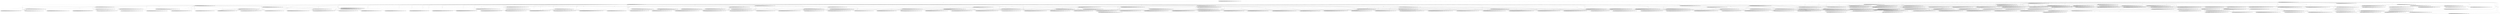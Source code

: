 digraph g {
__start0 [label="" shape="none"];

	s0 [shape="circle" label="s0"];
	s1 [shape="circle" label="s1"];
	s2 [shape="circle" label="s2"];
	s3 [shape="circle" label="s3"];
	s4 [shape="circle" label="s4"];
	s5 [shape="circle" label="s5"];
	s6 [shape="circle" label="s6"];
	s7 [shape="circle" label="s7"];
	s8 [shape="circle" label="s8"];
	s9 [shape="circle" label="s9"];
	s10 [shape="circle" label="s10"];
	s11 [shape="circle" label="s11"];
	s12 [shape="circle" label="s12"];
	s13 [shape="circle" label="s13"];
	s14 [shape="circle" label="s14"];
	s15 [shape="circle" label="s15"];
	s16 [shape="circle" label="s16"];
	s17 [shape="circle" label="s17"];
	s18 [shape="circle" label="s18"];
	s19 [shape="circle" label="s19"];
	s20 [shape="circle" label="s20"];
	s21 [shape="circle" label="s21"];
	s22 [shape="circle" label="s22"];
	s23 [shape="circle" label="s23"];
	s24 [shape="circle" label="s24"];
	s25 [shape="circle" label="s25"];
	s26 [shape="circle" label="s26"];
	s27 [shape="circle" label="s27"];
	s28 [shape="circle" label="s28"];
	s29 [shape="circle" label="s29"];
	s30 [shape="circle" label="s30"];
	s31 [shape="circle" label="s31"];
	s32 [shape="circle" label="s32"];
	s33 [shape="circle" label="s33"];
	s34 [shape="circle" label="s34"];
	s35 [shape="circle" label="s35"];
	s36 [shape="circle" label="s36"];
	s37 [shape="circle" label="s37"];
	s38 [shape="circle" label="s38"];
	s39 [shape="circle" label="s39"];
	s40 [shape="circle" label="s40"];
	s41 [shape="circle" label="s41"];
	s42 [shape="circle" label="s42"];
	s43 [shape="circle" label="s43"];
	s44 [shape="circle" label="s44"];
	s45 [shape="circle" label="s45"];
	s46 [shape="circle" label="s46"];
	s47 [shape="circle" label="s47"];
	s48 [shape="circle" label="s48"];
	s49 [shape="circle" label="s49"];
	s50 [shape="circle" label="s50"];
	s51 [shape="circle" label="s51"];
	s52 [shape="circle" label="s52"];
	s53 [shape="circle" label="s53"];
	s54 [shape="circle" label="s54"];
	s55 [shape="circle" label="s55"];
	s56 [shape="circle" label="s56"];
	s57 [shape="circle" label="s57"];
	s58 [shape="circle" label="s58"];
	s59 [shape="circle" label="s59"];
	s60 [shape="circle" label="s60"];
	s61 [shape="circle" label="s61"];
	s62 [shape="circle" label="s62"];
	s63 [shape="circle" label="s63"];
	s64 [shape="circle" label="s64"];
	s65 [shape="circle" label="s65"];
	s66 [shape="circle" label="s66"];
	s67 [shape="circle" label="s67"];
	s68 [shape="circle" label="s68"];
	s69 [shape="circle" label="s69"];
	s70 [shape="circle" label="s70"];
	s71 [shape="circle" label="s71"];
	s72 [shape="circle" label="s72"];
	s73 [shape="circle" label="s73"];
	s74 [shape="circle" label="s74"];
	s75 [shape="circle" label="s75"];
	s76 [shape="circle" label="s76"];
	s77 [shape="circle" label="s77"];
	s78 [shape="circle" label="s78"];
	s79 [shape="circle" label="s79"];
	s80 [shape="circle" label="s80"];
	s81 [shape="circle" label="s81"];
	s82 [shape="circle" label="s82"];
	s83 [shape="circle" label="s83"];
	s84 [shape="circle" label="s84"];
	s85 [shape="circle" label="s85"];
	s86 [shape="circle" label="s86"];
	s87 [shape="circle" label="s87"];
	s88 [shape="circle" label="s88"];
	s89 [shape="circle" label="s89"];
	s90 [shape="circle" label="s90"];
	s91 [shape="circle" label="s91"];
	s92 [shape="circle" label="s92"];
	s93 [shape="circle" label="s93"];
	s94 [shape="circle" label="s94"];
	s95 [shape="circle" label="s95"];
	s96 [shape="circle" label="s96"];
	s97 [shape="circle" label="s97"];
	s98 [shape="circle" label="s98"];
	s99 [shape="circle" label="s99"];
	s100 [shape="circle" label="s100"];
	s101 [shape="circle" label="s101"];
	s102 [shape="circle" label="s102"];
	s103 [shape="circle" label="s103"];
	s104 [shape="circle" label="s104"];
	s105 [shape="circle" label="s105"];
	s106 [shape="circle" label="s106"];
	s107 [shape="circle" label="s107"];
	s108 [shape="circle" label="s108"];
	s109 [shape="circle" label="s109"];
	s110 [shape="circle" label="s110"];
	s111 [shape="circle" label="s111"];
	s112 [shape="circle" label="s112"];
	s113 [shape="circle" label="s113"];
	s114 [shape="circle" label="s114"];
	s115 [shape="circle" label="s115"];
	s116 [shape="circle" label="s116"];
	s117 [shape="circle" label="s117"];
	s118 [shape="circle" label="s118"];
	s119 [shape="circle" label="s119"];
	s120 [shape="circle" label="s120"];
	s121 [shape="circle" label="s121"];
	s122 [shape="circle" label="s122"];
	s123 [shape="circle" label="s123"];
	s124 [shape="circle" label="s124"];
	s125 [shape="circle" label="s125"];
	s126 [shape="circle" label="s126"];
	s127 [shape="circle" label="s127"];
	s128 [shape="circle" label="s128"];
	s129 [shape="circle" label="s129"];
	s130 [shape="circle" label="s130"];
	s131 [shape="circle" label="s131"];
	s132 [shape="circle" label="s132"];
	s133 [shape="circle" label="s133"];
	s134 [shape="circle" label="s134"];
	s135 [shape="circle" label="s135"];
	s136 [shape="circle" label="s136"];
	s137 [shape="circle" label="s137"];
	s138 [shape="circle" label="s138"];
	s139 [shape="circle" label="s139"];
	s140 [shape="circle" label="s140"];
	s141 [shape="circle" label="s141"];
	s142 [shape="circle" label="s142"];
	s143 [shape="circle" label="s143"];
	s144 [shape="circle" label="s144"];
	s145 [shape="circle" label="s145"];
	s146 [shape="circle" label="s146"];
	s147 [shape="circle" label="s147"];
	s148 [shape="circle" label="s148"];
	s149 [shape="circle" label="s149"];
	s150 [shape="circle" label="s150"];
	s151 [shape="circle" label="s151"];
	s152 [shape="circle" label="s152"];
	s153 [shape="circle" label="s153"];
	s154 [shape="circle" label="s154"];
	s155 [shape="circle" label="s155"];
	s156 [shape="circle" label="s156"];
	s157 [shape="circle" label="s157"];
	s158 [shape="circle" label="s158"];
	s159 [shape="circle" label="s159"];
	s160 [shape="circle" label="s160"];
	s161 [shape="circle" label="s161"];
	s162 [shape="circle" label="s162"];
	s163 [shape="circle" label="s163"];
	s164 [shape="circle" label="s164"];
	s165 [shape="circle" label="s165"];
	s166 [shape="circle" label="s166"];
	s167 [shape="circle" label="s167"];
	s168 [shape="circle" label="s168"];
	s169 [shape="circle" label="s169"];
	s170 [shape="circle" label="s170"];
	s171 [shape="circle" label="s171"];
	s172 [shape="circle" label="s172"];
	s173 [shape="circle" label="s173"];
	s174 [shape="circle" label="s174"];
	s175 [shape="circle" label="s175"];
	s176 [shape="circle" label="s176"];
	s177 [shape="circle" label="s177"];
	s178 [shape="circle" label="s178"];
	s179 [shape="circle" label="s179"];
	s180 [shape="circle" label="s180"];
	s181 [shape="circle" label="s181"];
	s182 [shape="circle" label="s182"];
	s183 [shape="circle" label="s183"];
	s184 [shape="circle" label="s184"];
	s185 [shape="circle" label="s185"];
	s186 [shape="circle" label="s186"];
	s187 [shape="circle" label="s187"];
	s188 [shape="circle" label="s188"];
	s189 [shape="circle" label="s189"];
	s190 [shape="circle" label="s190"];
	s191 [shape="circle" label="s191"];
	s192 [shape="circle" label="s192"];
	s193 [shape="circle" label="s193"];
	s194 [shape="circle" label="s194"];
	s195 [shape="circle" label="s195"];
	s196 [shape="circle" label="s196"];
	s197 [shape="circle" label="s197"];
	s198 [shape="circle" label="s198"];
	s199 [shape="circle" label="s199"];
	s200 [shape="circle" label="s200"];
	s201 [shape="circle" label="s201"];
	s202 [shape="circle" label="s202"];
	s203 [shape="circle" label="s203"];
	s204 [shape="circle" label="s204"];
	s205 [shape="circle" label="s205"];
	s206 [shape="circle" label="s206"];
	s207 [shape="circle" label="s207"];
	s208 [shape="circle" label="s208"];
	s209 [shape="circle" label="s209"];
	s210 [shape="circle" label="s210"];
	s211 [shape="circle" label="s211"];
	s212 [shape="circle" label="s212"];
	s213 [shape="circle" label="s213"];
	s214 [shape="circle" label="s214"];
	s215 [shape="circle" label="s215"];
	s216 [shape="circle" label="s216"];
	s217 [shape="circle" label="s217"];
	s218 [shape="circle" label="s218"];
	s219 [shape="circle" label="s219"];
	s220 [shape="circle" label="s220"];
	s0 -> s1 [label="0 / 20;"];
	s0 -> s0 [label="1 / Invalid input: 2;"];
	s0 -> s0 [label="2 / Invalid input: 3;"];
	s0 -> s0 [label="3 / Invalid input: 4;"];
	s0 -> s0 [label="4 / Invalid input: 5;"];
	s0 -> s0 [label="5 / Invalid input: 6;"];
	s0 -> s0 [label="6 / Invalid input: 7;"];
	s0 -> s0 [label="7 / Invalid input: 8;"];
	s0 -> s2 [label="8 / 19;"];
	s0 -> s0 [label="10 / Invalid input: 10;"];
	s0 -> s0 [label="11 / Invalid input: 11;"];
	s0 -> s0 [label="12 / Invalid input: 12;"];
	s0 -> s0 [label="13 / Invalid input: 13;"];
	s0 -> s0 [label="14 / Invalid input: 14;"];
	s0 -> s0 [label="15 / Invalid input: 15;"];
	s1 -> s1 [label="0 / Invalid input: 1;"];
	s1 -> s1 [label="1 / Invalid input: 2;"];
	s1 -> s17 [label="2 / 20;"];
	s1 -> s1 [label="3 / Invalid input: 4;"];
	s1 -> s92 [label="4 / 19;"];
	s1 -> s1 [label="5 / Invalid input: 6;"];
	s1 -> s1 [label="6 / Invalid input: 7;"];
	s1 -> s1 [label="7 / Invalid input: 8;"];
	s1 -> s3 [label="8 / 26;"];
	s1 -> s4 [label="10 / 21;"];
	s1 -> s1 [label="11 / Invalid input: 11;"];
	s1 -> s1 [label="12 / Invalid input: 12;"];
	s1 -> s1 [label="13 / Invalid input: 13;"];
	s1 -> s1 [label="14 / Invalid input: 14;"];
	s1 -> s1 [label="15 / Invalid input: 15;"];
	s2 -> s8 [label="0 / 25;"];
	s2 -> s2 [label="1 / Invalid input: 2;"];
	s2 -> s2 [label="2 / Invalid input: 3;"];
	s2 -> s2 [label="3 / Invalid input: 4;"];
	s2 -> s2 [label="4 / Invalid input: 5;"];
	s2 -> s2 [label="5 / Invalid input: 6;"];
	s2 -> s2 [label="6 / Invalid input: 7;"];
	s2 -> s2 [label="7 / Invalid input: 8;"];
	s2 -> s2 [label="8 / Invalid input: 9;"];
	s2 -> s2 [label="10 / Invalid input: 10;"];
	s2 -> s2 [label="11 / Invalid input: 11;"];
	s2 -> s2 [label="12 / Invalid input: 12;"];
	s2 -> s2 [label="13 / Invalid input: 13;"];
	s2 -> s134 [label="14 / 22;"];
	s2 -> s7 [label="15 / 17;"];
	s3 -> s5 [label="0 / 26;"];
	s3 -> s3 [label="1 / Invalid input: 2;"];
	s3 -> s3 [label="2 / Invalid input: 3;"];
	s3 -> s3 [label="3 / Invalid input: 4;"];
	s3 -> s3 [label="4 / Invalid input: 5;"];
	s3 -> s3 [label="5 / Invalid input: 6;"];
	s3 -> s3 [label="6 / Invalid input: 7;"];
	s3 -> s3 [label="7 / Invalid input: 8;"];
	s3 -> s3 [label="8 / Invalid input: 9;"];
	s3 -> s6 [label="10 / 21;"];
	s3 -> s3 [label="11 / Invalid input: 11;"];
	s3 -> s3 [label="12 / Invalid input: 12;"];
	s3 -> s64 [label="13 / 20;"];
	s3 -> s3 [label="14 / Invalid input: 14;"];
	s3 -> s3 [label="15 / Invalid input: 15;"];
	s4 -> s91 [label="0 / 18;"];
	s4 -> s132 [label="1 / 16;"];
	s4 -> s4 [label="2 / Invalid input: 3;"];
	s4 -> s4 [label="3 / Invalid input: 4;"];
	s4 -> s4 [label="4 / Invalid input: 5;"];
	s4 -> s4 [label="5 / Invalid input: 6;"];
	s4 -> s4 [label="6 / Invalid input: 7;"];
	s4 -> s4 [label="7 / Invalid input: 8;"];
	s4 -> s187 [label="8 / 16;"];
	s4 -> s4 [label="10 / Invalid input: 10;"];
	s4 -> s4 [label="11 / Invalid input: 11;"];
	s4 -> s4 [label="12 / Invalid input: 12;"];
	s4 -> s4 [label="13 / Invalid input: 13;"];
	s4 -> s34 [label="14 / 25;"];
	s4 -> s4 [label="15 / Invalid input: 15;"];
	s5 -> s33 [label="0 / 18;"];
	s5 -> s5 [label="1 / Invalid input: 2;"];
	s5 -> s5 [label="2 / Invalid input: 3;"];
	s5 -> s5 [label="3 / Invalid input: 4;"];
	s5 -> s5 [label="4 / Invalid input: 5;"];
	s5 -> s5 [label="5 / Invalid input: 6;"];
	s5 -> s5 [label="6 / Invalid input: 7;"];
	s5 -> s5 [label="7 / Invalid input: 8;"];
	s5 -> s5 [label="8 / Invalid input: 9;"];
	s5 -> s5 [label="10 / Invalid input: 10;"];
	s5 -> s5 [label="11 / Invalid input: 11;"];
	s5 -> s5 [label="12 / Invalid input: 12;"];
	s5 -> s24 [label="13 / 21;"];
	s5 -> s5 [label="14 / Invalid input: 14;"];
	s5 -> s65 [label="15 / 18;"];
	s6 -> s6 [label="0 / Invalid input: 1;"];
	s6 -> s47 [label="1 / 25;"];
	s6 -> s6 [label="2 / Invalid input: 3;"];
	s6 -> s25 [label="3 / 20;"];
	s6 -> s6 [label="4 / Invalid input: 5;"];
	s6 -> s6 [label="5 / Invalid input: 6;"];
	s6 -> s6 [label="6 / Invalid input: 7;"];
	s6 -> s6 [label="7 / Invalid input: 8;"];
	s6 -> s145 [label="8 / 17;"];
	s6 -> s6 [label="10 / Invalid input: 10;"];
	s6 -> s6 [label="11 / Invalid input: 11;"];
	s6 -> s79 [label="12 / 20;"];
	s6 -> s6 [label="13 / Invalid input: 13;"];
	s6 -> s6 [label="14 / Invalid input: 14;"];
	s6 -> s6 [label="15 / Invalid input: 15;"];
	s7 -> s7 [label="0 / Invalid input: 1;"];
	s7 -> s12 [label="1 / 16;"];
	s7 -> s7 [label="2 / Invalid input: 3;"];
	s7 -> s7 [label="3 / Invalid input: 4;"];
	s7 -> s63 [label="4 / 17;"];
	s7 -> s53 [label="5 / 17;"];
	s7 -> s7 [label="6 / Invalid input: 7;"];
	s7 -> s7 [label="7 / Invalid input: 8;"];
	s7 -> s7 [label="8 / Invalid input: 9;"];
	s7 -> s7 [label="10 / Invalid input: 10;"];
	s7 -> s7 [label="11 / Invalid input: 11;"];
	s7 -> s7 [label="12 / Invalid input: 12;"];
	s7 -> s7 [label="13 / Invalid input: 13;"];
	s7 -> s7 [label="14 / Invalid input: 14;"];
	s7 -> s7 [label="15 / Invalid input: 15;"];
	s8 -> s8 [label="0 / Invalid input: 1;"];
	s8 -> s8 [label="1 / Invalid input: 2;"];
	s8 -> s8 [label="2 / Invalid input: 3;"];
	s8 -> s8 [label="3 / Invalid input: 4;"];
	s8 -> s8 [label="4 / Invalid input: 5;"];
	s8 -> s8 [label="5 / Invalid input: 6;"];
	s8 -> s8 [label="6 / Invalid input: 7;"];
	s8 -> s8 [label="7 / Invalid input: 8;"];
	s8 -> s8 [label="8 / Invalid input: 9;"];
	s8 -> s8 [label="10 / Invalid input: 10;"];
	s8 -> s93 [label="11 / 22;"];
	s8 -> s9 [label="12 / 17;"];
	s8 -> s11 [label="13 / 20;"];
	s8 -> s8 [label="14 / Invalid input: 14;"];
	s8 -> s8 [label="15 / Invalid input: 15;"];
	s9 -> s10 [label="0 / 17;"];
	s9 -> s9 [label="1 / Invalid input: 2;"];
	s9 -> s9 [label="2 / Invalid input: 3;"];
	s9 -> s38 [label="3 / 16;"];
	s9 -> s125 [label="4 / 22;"];
	s9 -> s9 [label="5 / Invalid input: 6;"];
	s9 -> s9 [label="6 / Invalid input: 7;"];
	s9 -> s9 [label="7 / Invalid input: 8;"];
	s9 -> s9 [label="8 / Invalid input: 9;"];
	s9 -> s9 [label="10 / Invalid input: 10;"];
	s9 -> s9 [label="11 / Invalid input: 11;"];
	s9 -> s9 [label="12 / Invalid input: 12;"];
	s9 -> s9 [label="13 / Invalid input: 13;"];
	s9 -> s54 [label="14 / 17;"];
	s9 -> s9 [label="15 / Invalid input: 15;"];
	s10 -> s10 [label="0 / Invalid input: 1;"];
	s10 -> s100 [label="1 / 22;"];
	s10 -> s10 [label="2 / Invalid input: 3;"];
	s10 -> s96 [label="3 / 19;"];
	s10 -> s10 [label="4 / Invalid input: 5;"];
	s10 -> s10 [label="5 / Invalid input: 6;"];
	s10 -> s10 [label="6 / Invalid input: 7;"];
	s10 -> s10 [label="7 / Invalid input: 8;"];
	s10 -> s10 [label="8 / Invalid input: 9;"];
	s10 -> s10 [label="10 / Invalid input: 10;"];
	s10 -> s68 [label="11 / 18;"];
	s10 -> s10 [label="12 / Invalid input: 12;"];
	s10 -> s15 [label="13 / 20;"];
	s10 -> s10 [label="14 / Invalid input: 14;"];
	s10 -> s10 [label="15 / Invalid input: 15;"];
	s11 -> s11 [label="0 / Invalid input: 1;"];
	s11 -> s11 [label="1 / Invalid input: 2;"];
	s11 -> s112 [label="2 / 16;"];
	s11 -> s11 [label="3 / Invalid input: 4;"];
	s11 -> s11 [label="4 / Invalid input: 5;"];
	s11 -> s29 [label="5 / 19;"];
	s11 -> s11 [label="6 / Invalid input: 7;"];
	s11 -> s11 [label="7 / Invalid input: 8;"];
	s11 -> s11 [label="8 / Invalid input: 9;"];
	s11 -> s11 [label="10 / Invalid input: 10;"];
	s11 -> s11 [label="11 / Invalid input: 11;"];
	s11 -> s11 [label="12 / Invalid input: 12;"];
	s11 -> s13 [label="13 / 20;"];
	s11 -> s11 [label="14 / Invalid input: 14;"];
	s11 -> s11 [label="15 / Invalid input: 15;"];
	s12 -> s12 [label="0 / Invalid input: 1;"];
	s12 -> s12 [label="1 / Invalid input: 2;"];
	s12 -> s36 [label="2 / 22;"];
	s12 -> s12 [label="3 / Invalid input: 4;"];
	s12 -> s12 [label="4 / Invalid input: 5;"];
	s12 -> s12 [label="5 / Invalid input: 6;"];
	s12 -> s12 [label="6 / Invalid input: 7;"];
	s12 -> s12 [label="7 / Invalid input: 8;"];
	s12 -> s14 [label="8 / 19;"];
	s12 -> s12 [label="10 / Invalid input: 10;"];
	s12 -> s12 [label="11 / Invalid input: 11;"];
	s12 -> s12 [label="12 / Invalid input: 12;"];
	s12 -> s166 [label="13 / 22;"];
	s12 -> s12 [label="14 / Invalid input: 14;"];
	s12 -> s12 [label="15 / Invalid input: 15;"];
	s13 -> s13 [label="0 / Invalid input: 1;"];
	s13 -> s141 [label="1 / 19;"];
	s13 -> s13 [label="2 / Invalid input: 3;"];
	s13 -> s82 [label="3 / 22;"];
	s13 -> s13 [label="4 / Invalid input: 5;"];
	s13 -> s13 [label="5 / Invalid input: 6;"];
	s13 -> s13 [label="6 / Invalid input: 7;"];
	s13 -> s13 [label="7 / Invalid input: 8;"];
	s13 -> s13 [label="8 / Invalid input: 9;"];
	s13 -> s13 [label="10 / Invalid input: 10;"];
	s13 -> s13 [label="11 / Invalid input: 11;"];
	s13 -> s13 [label="12 / Invalid input: 12;"];
	s13 -> s219 [label="13 / 19;"];
	s13 -> s13 [label="14 / Invalid input: 14;"];
	s13 -> s13 [label="15 / Invalid input: 15;"];
	s14 -> s14 [label="0 / Invalid input: 1;"];
	s14 -> s14 [label="1 / Invalid input: 2;"];
	s14 -> s23 [label="2 / 26;"];
	s14 -> s14 [label="3 / Invalid input: 4;"];
	s14 -> s14 [label="4 / Invalid input: 5;"];
	s14 -> s14 [label="5 / Invalid input: 6;"];
	s14 -> s22 [label="6 / 16;"];
	s14 -> s14 [label="7 / Invalid input: 8;"];
	s14 -> s14 [label="8 / Invalid input: 9;"];
	s14 -> s14 [label="10 / Invalid input: 10;"];
	s14 -> s16 [label="11 / 19;"];
	s14 -> s14 [label="12 / Invalid input: 12;"];
	s14 -> s14 [label="13 / Invalid input: 13;"];
	s14 -> s14 [label="14 / Invalid input: 14;"];
	s14 -> s14 [label="15 / Invalid input: 15;"];
	s15 -> s15 [label="0 / Invalid input: 1;"];
	s15 -> s15 [label="1 / Invalid input: 2;"];
	s15 -> s10 [label="2 / 17;"];
	s15 -> s15 [label="3 / Invalid input: 4;"];
	s15 -> s15 [label="4 / Invalid input: 5;"];
	s15 -> s15 [label="5 / Invalid input: 6;"];
	s15 -> s15 [label="6 / Invalid input: 7;"];
	s15 -> s15 [label="7 / Invalid input: 8;"];
	s15 -> s15 [label="8 / Invalid input: 9;"];
	s15 -> s15 [label="10 / Invalid input: 10;"];
	s15 -> s15 [label="11 / Invalid input: 11;"];
	s15 -> s15 [label="12 / Invalid input: 12;"];
	s15 -> s15 [label="13 / Invalid input: 13;"];
	s15 -> s15 [label="14 / Invalid input: 14;"];
	s15 -> s15 [label="15 / Invalid input: 15;"];
	s16 -> s12 [label="0 / 16;"];
	s16 -> s16 [label="1 / Invalid input: 2;"];
	s16 -> s16 [label="2 / Invalid input: 3;"];
	s16 -> s16 [label="3 / Invalid input: 4;"];
	s16 -> s16 [label="4 / Invalid input: 5;"];
	s16 -> s16 [label="5 / Invalid input: 6;"];
	s16 -> s16 [label="6 / Invalid input: 7;"];
	s16 -> s16 [label="7 / Invalid input: 8;"];
	s16 -> s16 [label="8 / Invalid input: 9;"];
	s16 -> s16 [label="10 / Invalid input: 10;"];
	s16 -> s16 [label="11 / Invalid input: 11;"];
	s16 -> s16 [label="12 / Invalid input: 12;"];
	s16 -> s16 [label="13 / Invalid input: 13;"];
	s16 -> s16 [label="14 / Invalid input: 14;"];
	s16 -> s16 [label="15 / Invalid input: 15;"];
	s17 -> s17 [label="0 / Invalid input: 1;"];
	s17 -> s17 [label="1 / Invalid input: 2;"];
	s17 -> s17 [label="2 / Invalid input: 3;"];
	s17 -> s17 [label="3 / Invalid input: 4;"];
	s17 -> s17 [label="4 / Invalid input: 5;"];
	s17 -> s17 [label="5 / Invalid input: 6;"];
	s17 -> s17 [label="6 / Invalid input: 7;"];
	s17 -> s17 [label="7 / Invalid input: 8;"];
	s17 -> s17 [label="8 / Invalid input: 9;"];
	s17 -> s17 [label="10 / Invalid input: 10;"];
	s17 -> s17 [label="11 / Invalid input: 11;"];
	s17 -> s17 [label="12 / Invalid input: 12;"];
	s17 -> s35 [label="13 / 19;"];
	s17 -> s17 [label="14 / Invalid input: 14;"];
	s17 -> s18 [label="15 / 25;"];
	s18 -> s18 [label="0 / Invalid input: 1;"];
	s18 -> s18 [label="1 / Invalid input: 2;"];
	s18 -> s20 [label="2 / 19;"];
	s18 -> s18 [label="3 / Invalid input: 4;"];
	s18 -> s18 [label="4 / Invalid input: 5;"];
	s18 -> s18 [label="5 / Invalid input: 6;"];
	s18 -> s18 [label="6 / Invalid input: 7;"];
	s18 -> s18 [label="7 / Invalid input: 8;"];
	s18 -> s18 [label="8 / Invalid input: 9;"];
	s18 -> s18 [label="10 / Invalid input: 10;"];
	s18 -> s18 [label="11 / Invalid input: 11;"];
	s18 -> s18 [label="12 / Invalid input: 12;"];
	s18 -> s19 [label="13 / 18;"];
	s18 -> s18 [label="14 / Invalid input: 14;"];
	s18 -> s51 [label="15 / 25;"];
	s19 -> s101 [label="0 / 22;"];
	s19 -> s19 [label="1 / Invalid input: 2;"];
	s19 -> s19 [label="2 / Invalid input: 3;"];
	s19 -> s28 [label="3 / 26;"];
	s19 -> s19 [label="4 / Invalid input: 5;"];
	s19 -> s214 [label="5 / 25;"];
	s19 -> s19 [label="6 / Invalid input: 7;"];
	s19 -> s19 [label="7 / Invalid input: 8;"];
	s19 -> s19 [label="8 / Invalid input: 9;"];
	s19 -> s135 [label="10 / 17;"];
	s19 -> s19 [label="11 / Invalid input: 11;"];
	s19 -> s19 [label="12 / Invalid input: 12;"];
	s19 -> s19 [label="13 / Invalid input: 13;"];
	s19 -> s19 [label="14 / Invalid input: 14;"];
	s19 -> s19 [label="15 / Invalid input: 15;"];
	s20 -> s20 [label="0 / Invalid input: 1;"];
	s20 -> s20 [label="1 / Invalid input: 2;"];
	s20 -> s21 [label="2 / 21;"];
	s20 -> s20 [label="3 / Invalid input: 4;"];
	s20 -> s20 [label="4 / Invalid input: 5;"];
	s20 -> s20 [label="5 / Invalid input: 6;"];
	s20 -> s20 [label="6 / Invalid input: 7;"];
	s20 -> s20 [label="7 / Invalid input: 8;"];
	s20 -> s20 [label="8 / Invalid input: 9;"];
	s20 -> s20 [label="10 / Invalid input: 10;"];
	s20 -> s20 [label="11 / Invalid input: 11;"];
	s20 -> s20 [label="12 / Invalid input: 12;"];
	s20 -> s20 [label="13 / Invalid input: 13;"];
	s20 -> s20 [label="14 / Invalid input: 14;"];
	s20 -> s20 [label="15 / Invalid input: 15;"];
	s21 -> s21 [label="0 / Invalid input: 1;"];
	s21 -> s21 [label="1 / 21;"];
	s21 -> s21 [label="2 / 21;"];
	s21 -> s21 [label="3 / Invalid input: 4;"];
	s21 -> s21 [label="4 / Invalid input: 5;"];
	s21 -> s1 [label="5 / 20;"];
	s21 -> s21 [label="6 / Invalid input: 7;"];
	s21 -> s21 [label="7 / Invalid input: 8;"];
	s21 -> s18 [label="8 / 25;"];
	s21 -> s21 [label="10 / Invalid input: 10;"];
	s21 -> s21 [label="11 / Invalid input: 11;"];
	s21 -> s21 [label="12 / Invalid input: 12;"];
	s21 -> s21 [label="13 / Invalid input: 13;"];
	s21 -> s21 [label="14 / Invalid input: 14;"];
	s21 -> s21 [label="15 / Invalid input: 15;"];
	s22 -> s22 [label="0 / Invalid input: 1;"];
	s22 -> s22 [label="1 / Invalid input: 2;"];
	s22 -> s22 [label="2 / Invalid input: 3;"];
	s22 -> s22 [label="3 / Invalid input: 4;"];
	s22 -> s22 [label="4 / Invalid input: 5;"];
	s22 -> s22 [label="5 / 16;"];
	s22 -> s22 [label="6 / Invalid input: 7;"];
	s22 -> s22 [label="7 / Invalid input: 8;"];
	s22 -> s22 [label="8 / Invalid input: 9;"];
	s22 -> s22 [label="10 / Invalid input: 10;"];
	s22 -> s7 [label="11 / 17;"];
	s22 -> s14 [label="12 / 19;"];
	s22 -> s22 [label="13 / Invalid input: 13;"];
	s22 -> s22 [label="14 / Invalid input: 14;"];
	s22 -> s22 [label="15 / Invalid input: 15;"];
	s23 -> s23 [label="0 / Invalid input: 1;"];
	s23 -> s23 [label="1 / Invalid input: 2;"];
	s23 -> s23 [label="2 / Invalid input: 3;"];
	s23 -> s23 [label="3 / Invalid input: 4;"];
	s23 -> s23 [label="4 / Invalid input: 5;"];
	s23 -> s23 [label="5 / Invalid input: 6;"];
	s23 -> s23 [label="6 / Invalid input: 7;"];
	s23 -> s23 [label="7 / Invalid input: 8;"];
	s23 -> s23 [label="8 / Invalid input: 9;"];
	s23 -> s23 [label="10 / Invalid input: 10;"];
	s23 -> s12 [label="11 / 16;"];
	s23 -> s23 [label="12 / Invalid input: 12;"];
	s23 -> s23 [label="13 / Invalid input: 13;"];
	s23 -> s23 [label="14 / Invalid input: 14;"];
	s23 -> s23 [label="15 / Invalid input: 15;"];
	s24 -> s24 [label="0 / Invalid input: 1;"];
	s24 -> s24 [label="1 / Invalid input: 2;"];
	s24 -> s24 [label="2 / Invalid input: 3;"];
	s24 -> s24 [label="3 / Invalid input: 4;"];
	s24 -> s24 [label="4 / Invalid input: 5;"];
	s24 -> s24 [label="5 / Invalid input: 6;"];
	s24 -> s24 [label="6 / Invalid input: 7;"];
	s24 -> s24 [label="7 / Invalid input: 8;"];
	s24 -> s24 [label="8 / Invalid input: 9;"];
	s24 -> s27 [label="10 / 17;"];
	s24 -> s188 [label="11 / 25;"];
	s24 -> s24 [label="12 / Invalid input: 12;"];
	s24 -> s26 [label="13 / 17;"];
	s24 -> s24 [label="14 / Invalid input: 14;"];
	s24 -> s24 [label="15 / Invalid input: 15;"];
	s25 -> s25 [label="0 / Invalid input: 1;"];
	s25 -> s25 [label="1 / Invalid input: 2;"];
	s25 -> s25 [label="2 / Invalid input: 3;"];
	s25 -> s45 [label="3 / 21;"];
	s25 -> s25 [label="4 / Invalid input: 5;"];
	s25 -> s25 [label="5 / Invalid input: 6;"];
	s25 -> s25 [label="6 / Invalid input: 7;"];
	s25 -> s25 [label="7 / Invalid input: 8;"];
	s25 -> s25 [label="8 / Invalid input: 9;"];
	s25 -> s25 [label="10 / Invalid input: 10;"];
	s25 -> s69 [label="11 / 20;"];
	s25 -> s25 [label="12 / Invalid input: 12;"];
	s25 -> s25 [label="13 / Invalid input: 13;"];
	s25 -> s25 [label="14 / Invalid input: 14;"];
	s25 -> s25 [label="15 / Invalid input: 15;"];
	s26 -> s26 [label="0 / Invalid input: 1;"];
	s26 -> s5 [label="1 / 26;"];
	s26 -> s26 [label="2 / Invalid input: 3;"];
	s26 -> s26 [label="3 / Invalid input: 4;"];
	s26 -> s26 [label="4 / Invalid input: 5;"];
	s26 -> s26 [label="5 / Invalid input: 6;"];
	s26 -> s26 [label="6 / Invalid input: 7;"];
	s26 -> s26 [label="7 / Invalid input: 8;"];
	s26 -> s26 [label="8 / Invalid input: 9;"];
	s26 -> s26 [label="10 / Invalid input: 10;"];
	s26 -> s26 [label="11 / Invalid input: 11;"];
	s26 -> s26 [label="12 / Invalid input: 12;"];
	s26 -> s26 [label="13 / 17;"];
	s26 -> s26 [label="14 / Invalid input: 14;"];
	s26 -> s26 [label="15 / Invalid input: 15;"];
	s27 -> s24 [label="0 / 21;"];
	s27 -> s5 [label="1 / 26;"];
	s27 -> s27 [label="2 / Invalid input: 3;"];
	s27 -> s24 [label="3 / 21;"];
	s27 -> s27 [label="4 / Invalid input: 5;"];
	s27 -> s27 [label="5 / 17;"];
	s27 -> s27 [label="6 / Invalid input: 7;"];
	s27 -> s27 [label="7 / Invalid input: 8;"];
	s27 -> s27 [label="8 / Invalid input: 9;"];
	s27 -> s27 [label="10 / Invalid input: 10;"];
	s27 -> s27 [label="11 / Invalid input: 11;"];
	s27 -> s27 [label="12 / Invalid input: 12;"];
	s27 -> s27 [label="13 / Invalid input: 13;"];
	s27 -> s27 [label="14 / Invalid input: 14;"];
	s27 -> s27 [label="15 / Invalid input: 15;"];
	s28 -> s17 [label="0 / 20;"];
	s28 -> s28 [label="1 / Invalid input: 2;"];
	s28 -> s28 [label="2 / 26;"];
	s28 -> s28 [label="3 / Invalid input: 4;"];
	s28 -> s28 [label="4 / Invalid input: 5;"];
	s28 -> s28 [label="5 / Invalid input: 6;"];
	s28 -> s28 [label="6 / Invalid input: 7;"];
	s28 -> s28 [label="7 / Invalid input: 8;"];
	s28 -> s28 [label="8 / Invalid input: 9;"];
	s28 -> s19 [label="10 / 18;"];
	s28 -> s28 [label="11 / Invalid input: 11;"];
	s28 -> s28 [label="12 / Invalid input: 12;"];
	s28 -> s28 [label="13 / Invalid input: 13;"];
	s28 -> s19 [label="14 / 18;"];
	s28 -> s28 [label="15 / Invalid input: 15;"];
	s29 -> s61 [label="0 / 18;"];
	s29 -> s29 [label="1 / Invalid input: 2;"];
	s29 -> s29 [label="2 / Invalid input: 3;"];
	s29 -> s31 [label="3 / 25;"];
	s29 -> s29 [label="4 / Invalid input: 5;"];
	s29 -> s30 [label="5 / 19;"];
	s29 -> s29 [label="6 / Invalid input: 7;"];
	s29 -> s29 [label="7 / Invalid input: 8;"];
	s29 -> s29 [label="8 / Invalid input: 9;"];
	s29 -> s29 [label="10 / Invalid input: 10;"];
	s29 -> s29 [label="11 / Invalid input: 11;"];
	s29 -> s29 [label="12 / Invalid input: 12;"];
	s29 -> s29 [label="13 / Invalid input: 13;"];
	s29 -> s29 [label="14 / Invalid input: 14;"];
	s29 -> s77 [label="15 / 22;"];
	s30 -> s62 [label="0 / 19;"];
	s30 -> s30 [label="1 / Invalid input: 2;"];
	s30 -> s30 [label="2 / Invalid input: 3;"];
	s30 -> s30 [label="3 / Invalid input: 4;"];
	s30 -> s30 [label="4 / Invalid input: 5;"];
	s30 -> s108 [label="5 / 22;"];
	s30 -> s30 [label="6 / Invalid input: 7;"];
	s30 -> s30 [label="7 / Invalid input: 8;"];
	s30 -> s30 [label="8 / Invalid input: 9;"];
	s30 -> s30 [label="10 / Invalid input: 10;"];
	s30 -> s30 [label="11 / Invalid input: 11;"];
	s30 -> s30 [label="12 / Invalid input: 12;"];
	s30 -> s150 [label="13 / 17;"];
	s30 -> s30 [label="14 / Invalid input: 14;"];
	s30 -> s23 [label="15 / 16;"];
	s31 -> s31 [label="0 / Invalid input: 1;"];
	s31 -> s31 [label="1 / Invalid input: 2;"];
	s31 -> s31 [label="2 / Invalid input: 3;"];
	s31 -> s32 [label="3 / 19;"];
	s31 -> s31 [label="4 / Invalid input: 5;"];
	s31 -> s31 [label="5 / Invalid input: 6;"];
	s31 -> s31 [label="6 / Invalid input: 7;"];
	s31 -> s31 [label="7 / Invalid input: 8;"];
	s31 -> s40 [label="8 / 25;"];
	s31 -> s31 [label="10 / Invalid input: 10;"];
	s31 -> s70 [label="11 / 26;"];
	s31 -> s31 [label="12 / Invalid input: 12;"];
	s31 -> s31 [label="13 / Invalid input: 13;"];
	s31 -> s31 [label="14 / Invalid input: 14;"];
	s31 -> s31 [label="15 / Invalid input: 15;"];
	s32 -> s32 [label="0 / Invalid input: 1;"];
	s32 -> s36 [label="1 / 22;"];
	s32 -> s32 [label="2 / Invalid input: 3;"];
	s32 -> s32 [label="3 / Invalid input: 4;"];
	s32 -> s32 [label="4 / Invalid input: 5;"];
	s32 -> s32 [label="5 / Invalid input: 6;"];
	s32 -> s32 [label="6 / Invalid input: 7;"];
	s32 -> s32 [label="7 / Invalid input: 8;"];
	s32 -> s32 [label="8 / Invalid input: 9;"];
	s32 -> s32 [label="10 / Invalid input: 10;"];
	s32 -> s7 [label="11 / 17;"];
	s32 -> s32 [label="12 / Invalid input: 12;"];
	s32 -> s32 [label="13 / Invalid input: 13;"];
	s32 -> s12 [label="14 / 16;"];
	s32 -> s32 [label="15 / Invalid input: 15;"];
	s33 -> s33 [label="0 / Invalid input: 1;"];
	s33 -> s33 [label="1 / Invalid input: 2;"];
	s33 -> s33 [label="2 / Invalid input: 3;"];
	s33 -> s44 [label="3 / 17;"];
	s33 -> s127 [label="4 / 21;"];
	s33 -> s33 [label="5 / Invalid input: 6;"];
	s33 -> s85 [label="6 / 17;"];
	s33 -> s33 [label="7 / Invalid input: 8;"];
	s33 -> s33 [label="8 / Invalid input: 9;"];
	s33 -> s33 [label="10 / Invalid input: 10;"];
	s33 -> s33 [label="11 / Invalid input: 11;"];
	s33 -> s33 [label="12 / Invalid input: 12;"];
	s33 -> s33 [label="13 / Invalid input: 13;"];
	s33 -> s33 [label="14 / Invalid input: 14;"];
	s33 -> s90 [label="15 / 17;"];
	s34 -> s34 [label="0 / Invalid input: 1;"];
	s34 -> s34 [label="1 / Invalid input: 2;"];
	s34 -> s34 [label="2 / Invalid input: 3;"];
	s34 -> s48 [label="3 / 16;"];
	s34 -> s34 [label="4 / Invalid input: 5;"];
	s34 -> s34 [label="5 / Invalid input: 6;"];
	s34 -> s34 [label="6 / Invalid input: 7;"];
	s34 -> s34 [label="7 / Invalid input: 8;"];
	s34 -> s46 [label="8 / 22;"];
	s34 -> s34 [label="10 / Invalid input: 10;"];
	s34 -> s34 [label="11 / Invalid input: 11;"];
	s34 -> s167 [label="12 / 16;"];
	s34 -> s34 [label="13 / Invalid input: 13;"];
	s34 -> s60 [label="14 / 16;"];
	s34 -> s34 [label="15 / Invalid input: 15;"];
	s35 -> s35 [label="0 / Invalid input: 1;"];
	s35 -> s35 [label="1 / Invalid input: 2;"];
	s35 -> s35 [label="2 / Invalid input: 3;"];
	s35 -> s37 [label="3 / 18;"];
	s35 -> s35 [label="4 / Invalid input: 5;"];
	s35 -> s35 [label="5 / Invalid input: 6;"];
	s35 -> s41 [label="6 / 18;"];
	s35 -> s35 [label="7 / Invalid input: 8;"];
	s35 -> s35 [label="8 / Invalid input: 9;"];
	s35 -> s35 [label="10 / Invalid input: 10;"];
	s35 -> s35 [label="11 / Invalid input: 11;"];
	s35 -> s52 [label="12 / 25;"];
	s35 -> s35 [label="13 / Invalid input: 13;"];
	s35 -> s35 [label="14 / Invalid input: 14;"];
	s35 -> s43 [label="15 / 16;"];
	s36 -> s36 [label="0 / Invalid input: 1;"];
	s36 -> s36 [label="1 / Invalid input: 2;"];
	s36 -> s36 [label="2 / Invalid input: 3;"];
	s36 -> s32 [label="3 / 20;"];
	s36 -> s36 [label="4 / Invalid input: 5;"];
	s36 -> s84 [label="5 / 17;"];
	s36 -> s36 [label="6 / Invalid input: 7;"];
	s36 -> s36 [label="7 / Invalid input: 8;"];
	s36 -> s36 [label="8 / Invalid input: 9;"];
	s36 -> s36 [label="10 / Invalid input: 10;"];
	s36 -> s36 [label="11 / Invalid input: 11;"];
	s36 -> s172 [label="12 / 26;"];
	s36 -> s39 [label="13 / 22;"];
	s36 -> s36 [label="14 / Invalid input: 14;"];
	s36 -> s36 [label="15 / Invalid input: 15;"];
	s37 -> s37 [label="0 / Invalid input: 1;"];
	s37 -> s37 [label="1 / Invalid input: 2;"];
	s37 -> s37 [label="2 / Invalid input: 3;"];
	s37 -> s37 [label="3 / Invalid input: 4;"];
	s37 -> s37 [label="4 / Invalid input: 5;"];
	s37 -> s37 [label="5 / Invalid input: 6;"];
	s37 -> s37 [label="6 / Invalid input: 7;"];
	s37 -> s37 [label="7 / Invalid input: 8;"];
	s37 -> s37 [label="8 / Invalid input: 9;"];
	s37 -> s37 [label="10 / Invalid input: 10;"];
	s37 -> s118 [label="11 / 21;"];
	s37 -> s37 [label="12 / Invalid input: 12;"];
	s37 -> s37 [label="13 / Invalid input: 13;"];
	s37 -> s37 [label="14 / Invalid input: 14;"];
	s37 -> s37 [label="15 / Invalid input: 15;"];
	s38 -> s38 [label="0 / Invalid input: 1;"];
	s38 -> s38 [label="1 / Invalid input: 2;"];
	s38 -> s38 [label="2 / Invalid input: 3;"];
	s38 -> s213 [label="3 / 19;"];
	s38 -> s38 [label="4 / Invalid input: 5;"];
	s38 -> s38 [label="5 / Invalid input: 6;"];
	s38 -> s217 [label="6 / 22;"];
	s38 -> s38 [label="7 / Invalid input: 8;"];
	s38 -> s38 [label="8 / Invalid input: 9;"];
	s38 -> s38 [label="10 / Invalid input: 10;"];
	s38 -> s38 [label="11 / Invalid input: 11;"];
	s38 -> s38 [label="12 / Invalid input: 12;"];
	s38 -> s38 [label="13 / Invalid input: 13;"];
	s38 -> s178 [label="14 / 18;"];
	s38 -> s38 [label="15 / Invalid input: 15;"];
	s39 -> s39 [label="0 / Invalid input: 1;"];
	s39 -> s36 [label="1 / 22;"];
	s39 -> s39 [label="2 / Invalid input: 3;"];
	s39 -> s12 [label="3 / 16;"];
	s39 -> s2 [label="4 / 19;"];
	s39 -> s39 [label="5 / Invalid input: 6;"];
	s39 -> s39 [label="6 / Invalid input: 7;"];
	s39 -> s39 [label="7 / Invalid input: 8;"];
	s39 -> s7 [label="8 / 17;"];
	s39 -> s39 [label="10 / Invalid input: 10;"];
	s39 -> s39 [label="11 / Invalid input: 11;"];
	s39 -> s39 [label="12 / Invalid input: 12;"];
	s39 -> s39 [label="13 / Invalid input: 13;"];
	s39 -> s39 [label="14 / Invalid input: 14;"];
	s39 -> s39 [label="15 / Invalid input: 15;"];
	s40 -> s40 [label="0 / Invalid input: 1;"];
	s40 -> s40 [label="1 / Invalid input: 2;"];
	s40 -> s40 [label="2 / Invalid input: 3;"];
	s40 -> s52 [label="3 / 25;"];
	s40 -> s40 [label="4 / 26;"];
	s40 -> s1 [label="5 / 20;"];
	s40 -> s1 [label="6 / 20;"];
	s40 -> s40 [label="7 / Invalid input: 8;"];
	s40 -> s40 [label="8 / Invalid input: 9;"];
	s40 -> s40 [label="10 / Invalid input: 10;"];
	s40 -> s40 [label="11 / Invalid input: 11;"];
	s40 -> s40 [label="12 / Invalid input: 12;"];
	s40 -> s40 [label="13 / Invalid input: 13;"];
	s40 -> s40 [label="14 / Invalid input: 14;"];
	s40 -> s40 [label="15 / Invalid input: 15;"];
	s41 -> s42 [label="0 / 22;"];
	s41 -> s186 [label="1 / 17;"];
	s41 -> s41 [label="2 / Invalid input: 3;"];
	s41 -> s67 [label="3 / 18;"];
	s41 -> s41 [label="4 / Invalid input: 5;"];
	s41 -> s41 [label="5 / Invalid input: 6;"];
	s41 -> s41 [label="6 / Invalid input: 7;"];
	s41 -> s41 [label="7 / Invalid input: 8;"];
	s41 -> s41 [label="8 / Invalid input: 9;"];
	s41 -> s41 [label="10 / Invalid input: 10;"];
	s41 -> s41 [label="11 / Invalid input: 11;"];
	s41 -> s41 [label="12 / Invalid input: 12;"];
	s41 -> s41 [label="13 / Invalid input: 13;"];
	s41 -> s41 [label="14 / Invalid input: 14;"];
	s41 -> s41 [label="15 / Invalid input: 15;"];
	s42 -> s42 [label="0 / Invalid input: 1;"];
	s42 -> s42 [label="1 / Invalid input: 2;"];
	s42 -> s41 [label="2 / 18;"];
	s42 -> s42 [label="3 / Invalid input: 4;"];
	s42 -> s42 [label="4 / Invalid input: 5;"];
	s42 -> s42 [label="5 / Invalid input: 6;"];
	s42 -> s42 [label="6 / Invalid input: 7;"];
	s42 -> s42 [label="7 / Invalid input: 8;"];
	s42 -> s42 [label="8 / Invalid input: 9;"];
	s42 -> s42 [label="10 / Invalid input: 10;"];
	s42 -> s42 [label="11 / Invalid input: 11;"];
	s42 -> s42 [label="12 / Invalid input: 12;"];
	s42 -> s42 [label="13 / Invalid input: 13;"];
	s42 -> s42 [label="14 / Invalid input: 14;"];
	s42 -> s42 [label="15 / Invalid input: 15;"];
	s43 -> s43 [label="0 / Invalid input: 1;"];
	s43 -> s74 [label="1 / 21;"];
	s43 -> s142 [label="2 / 20;"];
	s43 -> s43 [label="3 / Invalid input: 4;"];
	s43 -> s43 [label="4 / Invalid input: 5;"];
	s43 -> s195 [label="5 / 25;"];
	s43 -> s43 [label="6 / Invalid input: 7;"];
	s43 -> s43 [label="7 / Invalid input: 8;"];
	s43 -> s43 [label="8 / Invalid input: 9;"];
	s43 -> s43 [label="10 / Invalid input: 10;"];
	s43 -> s43 [label="11 / Invalid input: 11;"];
	s43 -> s170 [label="12 / 16;"];
	s43 -> s43 [label="13 / Invalid input: 13;"];
	s43 -> s43 [label="14 / Invalid input: 14;"];
	s43 -> s43 [label="15 / Invalid input: 15;"];
	s44 -> s3 [label="0 / 26;"];
	s44 -> s44 [label="1 / Invalid input: 2;"];
	s44 -> s33 [label="2 / 18;"];
	s44 -> s44 [label="3 / Invalid input: 4;"];
	s44 -> s44 [label="4 / Invalid input: 5;"];
	s44 -> s44 [label="5 / Invalid input: 6;"];
	s44 -> s44 [label="6 / Invalid input: 7;"];
	s44 -> s44 [label="7 / Invalid input: 8;"];
	s44 -> s1 [label="8 / 20;"];
	s44 -> s44 [label="10 / Invalid input: 10;"];
	s44 -> s44 [label="11 / Invalid input: 11;"];
	s44 -> s44 [label="12 / Invalid input: 12;"];
	s44 -> s44 [label="13 / Invalid input: 13;"];
	s44 -> s44 [label="14 / Invalid input: 14;"];
	s44 -> s44 [label="15 / 17;"];
	s45 -> s45 [label="0 / Invalid input: 1;"];
	s45 -> s45 [label="1 / Invalid input: 2;"];
	s45 -> s45 [label="2 / Invalid input: 3;"];
	s45 -> s3 [label="3 / 26;"];
	s45 -> s45 [label="4 / Invalid input: 5;"];
	s45 -> s45 [label="5 / Invalid input: 6;"];
	s45 -> s45 [label="6 / Invalid input: 7;"];
	s45 -> s45 [label="7 / Invalid input: 8;"];
	s45 -> s45 [label="8 / Invalid input: 9;"];
	s45 -> s45 [label="10 / Invalid input: 10;"];
	s45 -> s1 [label="11 / 20;"];
	s45 -> s45 [label="12 / Invalid input: 12;"];
	s45 -> s45 [label="13 / Invalid input: 13;"];
	s45 -> s45 [label="14 / Invalid input: 14;"];
	s45 -> s1 [label="15 / 20;"];
	s46 -> s46 [label="0 / Invalid input: 1;"];
	s46 -> s46 [label="1 / Invalid input: 2;"];
	s46 -> s46 [label="2 / Invalid input: 3;"];
	s46 -> s46 [label="3 / Invalid input: 4;"];
	s46 -> s212 [label="4 / 17;"];
	s46 -> s46 [label="5 / Invalid input: 6;"];
	s46 -> s46 [label="6 / Invalid input: 7;"];
	s46 -> s46 [label="7 / Invalid input: 8;"];
	s46 -> s46 [label="8 / Invalid input: 9;"];
	s46 -> s46 [label="10 / Invalid input: 10;"];
	s46 -> s163 [label="11 / 16;"];
	s46 -> s171 [label="12 / 20;"];
	s46 -> s46 [label="13 / Invalid input: 13;"];
	s46 -> s177 [label="14 / 22;"];
	s46 -> s46 [label="15 / Invalid input: 15;"];
	s47 -> s47 [label="0 / Invalid input: 1;"];
	s47 -> s47 [label="1 / Invalid input: 2;"];
	s47 -> s189 [label="2 / 16;"];
	s47 -> s47 [label="3 / Invalid input: 4;"];
	s47 -> s59 [label="4 / 17;"];
	s47 -> s47 [label="5 / Invalid input: 6;"];
	s47 -> s47 [label="6 / Invalid input: 7;"];
	s47 -> s47 [label="7 / Invalid input: 8;"];
	s47 -> s47 [label="8 / Invalid input: 9;"];
	s47 -> s47 [label="10 / Invalid input: 10;"];
	s47 -> s47 [label="11 / Invalid input: 11;"];
	s47 -> s81 [label="12 / 20;"];
	s47 -> s47 [label="13 / Invalid input: 13;"];
	s47 -> s47 [label="14 / Invalid input: 14;"];
	s47 -> s47 [label="15 / Invalid input: 15;"];
	s48 -> s48 [label="0 / Invalid input: 1;"];
	s48 -> s183 [label="1 / 16;"];
	s48 -> s48 [label="2 / Invalid input: 3;"];
	s48 -> s48 [label="3 / Invalid input: 4;"];
	s48 -> s50 [label="4 / 18;"];
	s48 -> s196 [label="5 / 17;"];
	s48 -> s49 [label="6 / 19;"];
	s48 -> s48 [label="7 / Invalid input: 8;"];
	s48 -> s48 [label="8 / Invalid input: 9;"];
	s48 -> s48 [label="10 / Invalid input: 10;"];
	s48 -> s48 [label="11 / Invalid input: 11;"];
	s48 -> s48 [label="12 / Invalid input: 12;"];
	s48 -> s48 [label="13 / Invalid input: 13;"];
	s48 -> s48 [label="14 / Invalid input: 14;"];
	s48 -> s48 [label="15 / Invalid input: 15;"];
	s49 -> s49 [label="0 / Invalid input: 1;"];
	s49 -> s49 [label="1 / Invalid input: 2;"];
	s49 -> s49 [label="2 / Invalid input: 3;"];
	s49 -> s49 [label="3 / Invalid input: 4;"];
	s49 -> s49 [label="4 / Invalid input: 5;"];
	s49 -> s49 [label="5 / Invalid input: 6;"];
	s49 -> s49 [label="6 / Invalid input: 7;"];
	s49 -> s49 [label="7 / Invalid input: 8;"];
	s49 -> s49 [label="8 / Invalid input: 9;"];
	s49 -> s49 [label="10 / Invalid input: 10;"];
	s49 -> s49 [label="11 / 19;"];
	s49 -> s49 [label="12 / Invalid input: 12;"];
	s49 -> s49 [label="13 / Invalid input: 13;"];
	s49 -> s49 [label="14 / Invalid input: 14;"];
	s49 -> s49 [label="15 / Invalid input: 15;"];
	s50 -> s50 [label="0 / Invalid input: 1;"];
	s50 -> s50 [label="1 / Invalid input: 2;"];
	s50 -> s50 [label="2 / Invalid input: 3;"];
	s50 -> s50 [label="3 / Invalid input: 4;"];
	s50 -> s50 [label="4 / Invalid input: 5;"];
	s50 -> s34 [label="5 / 25;"];
	s50 -> s50 [label="6 / Invalid input: 7;"];
	s50 -> s50 [label="7 / Invalid input: 8;"];
	s50 -> s50 [label="8 / Invalid input: 9;"];
	s50 -> s50 [label="10 / Invalid input: 10;"];
	s50 -> s1 [label="11 / 20;"];
	s50 -> s50 [label="12 / Invalid input: 12;"];
	s50 -> s50 [label="13 / Invalid input: 13;"];
	s50 -> s50 [label="14 / Invalid input: 14;"];
	s50 -> s50 [label="15 / Invalid input: 15;"];
	s51 -> s51 [label="0 / Invalid input: 1;"];
	s51 -> s51 [label="1 / 16;"];
	s51 -> s51 [label="2 / Invalid input: 3;"];
	s51 -> s51 [label="3 / Invalid input: 4;"];
	s51 -> s51 [label="4 / Invalid input: 5;"];
	s51 -> s51 [label="5 / Invalid input: 6;"];
	s51 -> s51 [label="6 / Invalid input: 7;"];
	s51 -> s51 [label="7 / Invalid input: 8;"];
	s51 -> s51 [label="8 / Invalid input: 9;"];
	s51 -> s51 [label="10 / Invalid input: 10;"];
	s51 -> s51 [label="11 / Invalid input: 11;"];
	s51 -> s51 [label="12 / Invalid input: 12;"];
	s51 -> s51 [label="13 / Invalid input: 13;"];
	s51 -> s51 [label="14 / Invalid input: 14;"];
	s51 -> s51 [label="15 / Invalid input: 15;"];
	s52 -> s52 [label="0 / Invalid input: 1;"];
	s52 -> s52 [label="1 / Invalid input: 2;"];
	s52 -> s52 [label="2 / Invalid input: 3;"];
	s52 -> s52 [label="3 / Invalid input: 4;"];
	s52 -> s57 [label="4 / 26;"];
	s52 -> s52 [label="5 / Invalid input: 6;"];
	s52 -> s137 [label="6 / 20;"];
	s52 -> s52 [label="7 / Invalid input: 8;"];
	s52 -> s52 [label="8 / Invalid input: 9;"];
	s52 -> s52 [label="10 / Invalid input: 10;"];
	s52 -> s52 [label="11 / Invalid input: 11;"];
	s52 -> s52 [label="12 / Invalid input: 12;"];
	s52 -> s40 [label="13 / 26;"];
	s52 -> s52 [label="14 / Invalid input: 14;"];
	s52 -> s52 [label="15 / Invalid input: 15;"];
	s53 -> s53 [label="0 / Invalid input: 1;"];
	s53 -> s53 [label="1 / Invalid input: 2;"];
	s53 -> s53 [label="2 / Invalid input: 3;"];
	s53 -> s53 [label="3 / Invalid input: 4;"];
	s53 -> s58 [label="4 / 21;"];
	s53 -> s53 [label="5 / Invalid input: 6;"];
	s53 -> s55 [label="6 / 16;"];
	s53 -> s53 [label="7 / Invalid input: 8;"];
	s53 -> s53 [label="8 / Invalid input: 9;"];
	s53 -> s88 [label="10 / 19;"];
	s53 -> s53 [label="11 / Invalid input: 11;"];
	s53 -> s53 [label="12 / Invalid input: 12;"];
	s53 -> s53 [label="13 / Invalid input: 13;"];
	s53 -> s53 [label="14 / Invalid input: 14;"];
	s53 -> s53 [label="15 / Invalid input: 15;"];
	s54 -> s54 [label="0 / Invalid input: 1;"];
	s54 -> s54 [label="1 / Invalid input: 2;"];
	s54 -> s54 [label="2 / Invalid input: 3;"];
	s54 -> s54 [label="3 / Invalid input: 4;"];
	s54 -> s83 [label="4 / 22;"];
	s54 -> s54 [label="5 / Invalid input: 6;"];
	s54 -> s54 [label="6 / Invalid input: 7;"];
	s54 -> s54 [label="7 / Invalid input: 8;"];
	s54 -> s54 [label="8 / Invalid input: 9;"];
	s54 -> s54 [label="10 / Invalid input: 10;"];
	s54 -> s54 [label="11 / Invalid input: 11;"];
	s54 -> s54 [label="12 / Invalid input: 12;"];
	s54 -> s54 [label="13 / Invalid input: 13;"];
	s54 -> s54 [label="14 / Invalid input: 14;"];
	s54 -> s54 [label="15 / Invalid input: 15;"];
	s55 -> s55 [label="0 / Invalid input: 1;"];
	s55 -> s55 [label="1 / Invalid input: 2;"];
	s55 -> s55 [label="2 / Invalid input: 3;"];
	s55 -> s55 [label="3 / Invalid input: 4;"];
	s55 -> s107 [label="4 / 22;"];
	s55 -> s55 [label="5 / Invalid input: 6;"];
	s55 -> s55 [label="6 / Invalid input: 7;"];
	s55 -> s55 [label="7 / Invalid input: 8;"];
	s55 -> s55 [label="8 / Invalid input: 9;"];
	s55 -> s55 [label="10 / Invalid input: 10;"];
	s55 -> s56 [label="11 / 16;"];
	s55 -> s55 [label="12 / Invalid input: 12;"];
	s55 -> s174 [label="13 / 18;"];
	s55 -> s55 [label="14 / Invalid input: 14;"];
	s55 -> s55 [label="15 / Invalid input: 15;"];
	s56 -> s56 [label="0 / Invalid input: 1;"];
	s56 -> s56 [label="1 / Invalid input: 2;"];
	s56 -> s56 [label="2 / Invalid input: 3;"];
	s56 -> s56 [label="3 / Invalid input: 4;"];
	s56 -> s55 [label="4 / 16;"];
	s56 -> s56 [label="5 / Invalid input: 6;"];
	s56 -> s56 [label="6 / Invalid input: 7;"];
	s56 -> s56 [label="7 / Invalid input: 8;"];
	s56 -> s56 [label="8 / Invalid input: 9;"];
	s56 -> s56 [label="10 / Invalid input: 10;"];
	s56 -> s55 [label="11 / 16;"];
	s56 -> s55 [label="12 / 16;"];
	s56 -> s7 [label="13 / 17;"];
	s56 -> s56 [label="14 / Invalid input: 14;"];
	s56 -> s56 [label="15 / Invalid input: 15;"];
	s57 -> s57 [label="0 / Invalid input: 1;"];
	s57 -> s57 [label="1 / Invalid input: 2;"];
	s57 -> s57 [label="2 / Invalid input: 3;"];
	s57 -> s57 [label="3 / Invalid input: 4;"];
	s57 -> s1 [label="4 / 20;"];
	s57 -> s57 [label="5 / Invalid input: 6;"];
	s57 -> s57 [label="6 / Invalid input: 7;"];
	s57 -> s57 [label="7 / Invalid input: 8;"];
	s57 -> s57 [label="8 / Invalid input: 9;"];
	s57 -> s57 [label="10 / Invalid input: 10;"];
	s57 -> s57 [label="11 / Invalid input: 11;"];
	s57 -> s57 [label="12 / Invalid input: 12;"];
	s57 -> s57 [label="13 / Invalid input: 13;"];
	s57 -> s57 [label="14 / Invalid input: 14;"];
	s57 -> s57 [label="15 / Invalid input: 15;"];
	s58 -> s58 [label="0 / Invalid input: 1;"];
	s58 -> s58 [label="1 / Invalid input: 2;"];
	s58 -> s193 [label="2 / 16;"];
	s58 -> s151 [label="3 / 21;"];
	s58 -> s58 [label="4 / Invalid input: 5;"];
	s58 -> s58 [label="5 / Invalid input: 6;"];
	s58 -> s136 [label="6 / 25;"];
	s58 -> s58 [label="7 / Invalid input: 8;"];
	s58 -> s58 [label="8 / Invalid input: 9;"];
	s58 -> s58 [label="10 / Invalid input: 10;"];
	s58 -> s58 [label="11 / Invalid input: 11;"];
	s58 -> s215 [label="12 / 19;"];
	s58 -> s58 [label="13 / Invalid input: 13;"];
	s58 -> s58 [label="14 / Invalid input: 14;"];
	s58 -> s58 [label="15 / Invalid input: 15;"];
	s59 -> s59 [label="0 / 17;"];
	s59 -> s59 [label="1 / Invalid input: 2;"];
	s59 -> s59 [label="2 / Invalid input: 3;"];
	s59 -> s59 [label="3 / Invalid input: 4;"];
	s59 -> s59 [label="4 / Invalid input: 5;"];
	s59 -> s59 [label="5 / Invalid input: 6;"];
	s59 -> s47 [label="6 / 25;"];
	s59 -> s59 [label="7 / Invalid input: 8;"];
	s59 -> s59 [label="8 / Invalid input: 9;"];
	s59 -> s59 [label="10 / Invalid input: 10;"];
	s59 -> s59 [label="11 / Invalid input: 11;"];
	s59 -> s59 [label="12 / Invalid input: 12;"];
	s59 -> s59 [label="13 / Invalid input: 13;"];
	s59 -> s59 [label="14 / Invalid input: 14;"];
	s59 -> s59 [label="15 / Invalid input: 15;"];
	s60 -> s60 [label="0 / Invalid input: 1;"];
	s60 -> s60 [label="1 / Invalid input: 2;"];
	s60 -> s60 [label="2 / Invalid input: 3;"];
	s60 -> s60 [label="3 / Invalid input: 4;"];
	s60 -> s37 [label="4 / 22;"];
	s60 -> s60 [label="5 / Invalid input: 6;"];
	s60 -> s192 [label="6 / 26;"];
	s60 -> s60 [label="7 / Invalid input: 8;"];
	s60 -> s60 [label="8 / Invalid input: 9;"];
	s60 -> s60 [label="10 / Invalid input: 10;"];
	s60 -> s60 [label="11 / Invalid input: 11;"];
	s60 -> s190 [label="12 / 22;"];
	s60 -> s207 [label="13 / 18;"];
	s60 -> s60 [label="14 / Invalid input: 14;"];
	s60 -> s60 [label="15 / Invalid input: 15;"];
	s61 -> s61 [label="0 / Invalid input: 1;"];
	s61 -> s61 [label="1 / Invalid input: 2;"];
	s61 -> s183 [label="2 / 21;"];
	s61 -> s61 [label="3 / Invalid input: 4;"];
	s61 -> s61 [label="4 / Invalid input: 5;"];
	s61 -> s61 [label="5 / Invalid input: 6;"];
	s61 -> s73 [label="6 / 21;"];
	s61 -> s61 [label="7 / Invalid input: 8;"];
	s61 -> s61 [label="8 / Invalid input: 9;"];
	s61 -> s61 [label="10 / Invalid input: 10;"];
	s61 -> s61 [label="11 / Invalid input: 11;"];
	s61 -> s61 [label="12 / Invalid input: 12;"];
	s61 -> s61 [label="13 / Invalid input: 13;"];
	s61 -> s61 [label="14 / Invalid input: 14;"];
	s61 -> s61 [label="15 / Invalid input: 15;"];
	s62 -> s62 [label="0 / Invalid input: 1;"];
	s62 -> s62 [label="1 / Invalid input: 2;"];
	s62 -> s62 [label="2 / Invalid input: 3;"];
	s62 -> s62 [label="3 / Invalid input: 4;"];
	s62 -> s62 [label="4 / Invalid input: 5;"];
	s62 -> s62 [label="5 / Invalid input: 6;"];
	s62 -> s62 [label="6 / 18;"];
	s62 -> s62 [label="7 / Invalid input: 8;"];
	s62 -> s62 [label="8 / Invalid input: 9;"];
	s62 -> s62 [label="10 / Invalid input: 10;"];
	s62 -> s62 [label="11 / Invalid input: 11;"];
	s62 -> s62 [label="12 / Invalid input: 12;"];
	s62 -> s62 [label="13 / Invalid input: 13;"];
	s62 -> s62 [label="14 / Invalid input: 14;"];
	s62 -> s62 [label="15 / Invalid input: 15;"];
	s63 -> s63 [label="0 / Invalid input: 1;"];
	s63 -> s63 [label="1 / Invalid input: 2;"];
	s63 -> s63 [label="2 / Invalid input: 3;"];
	s63 -> s63 [label="3 / Invalid input: 4;"];
	s63 -> s63 [label="4 / Invalid input: 5;"];
	s63 -> s71 [label="5 / 19;"];
	s63 -> s184 [label="6 / 21;"];
	s63 -> s63 [label="7 / Invalid input: 8;"];
	s63 -> s63 [label="8 / Invalid input: 9;"];
	s63 -> s63 [label="10 / Invalid input: 10;"];
	s63 -> s63 [label="11 / Invalid input: 11;"];
	s63 -> s63 [label="12 / Invalid input: 12;"];
	s63 -> s66 [label="13 / 19;"];
	s63 -> s63 [label="14 / Invalid input: 14;"];
	s63 -> s63 [label="15 / Invalid input: 15;"];
	s64 -> s64 [label="0 / Invalid input: 1;"];
	s64 -> s64 [label="1 / Invalid input: 2;"];
	s64 -> s64 [label="2 / Invalid input: 3;"];
	s64 -> s64 [label="3 / Invalid input: 4;"];
	s64 -> s64 [label="4 / Invalid input: 5;"];
	s64 -> s64 [label="5 / Invalid input: 6;"];
	s64 -> s116 [label="6 / 20;"];
	s64 -> s64 [label="7 / Invalid input: 8;"];
	s64 -> s64 [label="8 / Invalid input: 9;"];
	s64 -> s64 [label="10 / Invalid input: 10;"];
	s64 -> s64 [label="11 / Invalid input: 11;"];
	s64 -> s64 [label="12 / Invalid input: 12;"];
	s64 -> s64 [label="13 / Invalid input: 13;"];
	s64 -> s64 [label="14 / Invalid input: 14;"];
	s64 -> s75 [label="15 / 21;"];
	s65 -> s65 [label="0 / Invalid input: 1;"];
	s65 -> s65 [label="1 / Invalid input: 2;"];
	s65 -> s65 [label="2 / Invalid input: 3;"];
	s65 -> s65 [label="3 / Invalid input: 4;"];
	s65 -> s65 [label="4 / Invalid input: 5;"];
	s65 -> s65 [label="5 / Invalid input: 6;"];
	s65 -> s86 [label="6 / 22;"];
	s65 -> s65 [label="7 / Invalid input: 8;"];
	s65 -> s65 [label="8 / Invalid input: 9;"];
	s65 -> s57 [label="10 / 22;"];
	s65 -> s65 [label="11 / Invalid input: 11;"];
	s65 -> s65 [label="12 / Invalid input: 12;"];
	s65 -> s78 [label="13 / 21;"];
	s65 -> s65 [label="14 / Invalid input: 14;"];
	s65 -> s65 [label="15 / Invalid input: 15;"];
	s66 -> s66 [label="0 / Invalid input: 1;"];
	s66 -> s79 [label="1 / 20;"];
	s66 -> s66 [label="2 / Invalid input: 3;"];
	s66 -> s66 [label="3 / Invalid input: 4;"];
	s66 -> s66 [label="4 / Invalid input: 5;"];
	s66 -> s197 [label="5 / 20;"];
	s66 -> s66 [label="6 / Invalid input: 7;"];
	s66 -> s66 [label="7 / Invalid input: 8;"];
	s66 -> s66 [label="8 / Invalid input: 9;"];
	s66 -> s96 [label="10 / 18;"];
	s66 -> s66 [label="11 / Invalid input: 11;"];
	s66 -> s66 [label="12 / Invalid input: 12;"];
	s66 -> s66 [label="13 / Invalid input: 13;"];
	s66 -> s66 [label="14 / Invalid input: 14;"];
	s66 -> s66 [label="15 / Invalid input: 15;"];
	s67 -> s67 [label="0 / Invalid input: 1;"];
	s67 -> s67 [label="1 / Invalid input: 2;"];
	s67 -> s67 [label="2 / Invalid input: 3;"];
	s67 -> s67 [label="3 / Invalid input: 4;"];
	s67 -> s67 [label="4 / Invalid input: 5;"];
	s67 -> s67 [label="5 / Invalid input: 6;"];
	s67 -> s35 [label="6 / 19;"];
	s67 -> s67 [label="7 / Invalid input: 8;"];
	s67 -> s17 [label="8 / 20;"];
	s67 -> s67 [label="10 / 18;"];
	s67 -> s67 [label="11 / Invalid input: 11;"];
	s67 -> s67 [label="12 / Invalid input: 12;"];
	s67 -> s35 [label="13 / 19;"];
	s67 -> s67 [label="14 / Invalid input: 14;"];
	s67 -> s67 [label="15 / Invalid input: 15;"];
	s68 -> s68 [label="0 / Invalid input: 1;"];
	s68 -> s68 [label="1 / Invalid input: 2;"];
	s68 -> s68 [label="2 / Invalid input: 3;"];
	s68 -> s68 [label="3 / Invalid input: 4;"];
	s68 -> s68 [label="4 / Invalid input: 5;"];
	s68 -> s68 [label="5 / Invalid input: 6;"];
	s68 -> s10 [label="6 / 17;"];
	s68 -> s68 [label="7 / Invalid input: 8;"];
	s68 -> s68 [label="8 / Invalid input: 9;"];
	s68 -> s68 [label="10 / Invalid input: 10;"];
	s68 -> s68 [label="11 / Invalid input: 11;"];
	s68 -> s68 [label="12 / Invalid input: 12;"];
	s68 -> s10 [label="13 / 17;"];
	s68 -> s9 [label="14 / 17;"];
	s68 -> s68 [label="15 / Invalid input: 15;"];
	s69 -> s69 [label="0 / Invalid input: 1;"];
	s69 -> s69 [label="1 / Invalid input: 2;"];
	s69 -> s69 [label="2 / Invalid input: 3;"];
	s69 -> s69 [label="3 / Invalid input: 4;"];
	s69 -> s69 [label="4 / Invalid input: 5;"];
	s69 -> s69 [label="5 / Invalid input: 6;"];
	s69 -> s3 [label="6 / 26;"];
	s69 -> s69 [label="7 / Invalid input: 8;"];
	s69 -> s69 [label="8 / Invalid input: 9;"];
	s69 -> s69 [label="10 / Invalid input: 10;"];
	s69 -> s69 [label="11 / Invalid input: 11;"];
	s69 -> s69 [label="12 / Invalid input: 12;"];
	s69 -> s69 [label="13 / Invalid input: 13;"];
	s69 -> s69 [label="14 / Invalid input: 14;"];
	s69 -> s69 [label="15 / Invalid input: 15;"];
	s70 -> s70 [label="0 / Invalid input: 1;"];
	s70 -> s70 [label="1 / Invalid input: 2;"];
	s70 -> s70 [label="2 / Invalid input: 3;"];
	s70 -> s70 [label="3 / Invalid input: 4;"];
	s70 -> s70 [label="4 / Invalid input: 5;"];
	s70 -> s70 [label="5 / Invalid input: 6;"];
	s70 -> s187 [label="6 / 16;"];
	s70 -> s70 [label="7 / Invalid input: 8;"];
	s70 -> s70 [label="8 / Invalid input: 9;"];
	s70 -> s70 [label="10 / Invalid input: 10;"];
	s70 -> s70 [label="11 / Invalid input: 11;"];
	s70 -> s187 [label="12 / 16;"];
	s70 -> s70 [label="13 / Invalid input: 13;"];
	s70 -> s70 [label="14 / Invalid input: 14;"];
	s70 -> s180 [label="15 / 16;"];
	s71 -> s73 [label="0 / 19;"];
	s71 -> s71 [label="1 / Invalid input: 2;"];
	s71 -> s71 [label="2 / Invalid input: 3;"];
	s71 -> s71 [label="3 / Invalid input: 4;"];
	s71 -> s71 [label="4 / Invalid input: 5;"];
	s71 -> s72 [label="5 / 21;"];
	s71 -> s71 [label="6 / Invalid input: 7;"];
	s71 -> s71 [label="7 / Invalid input: 8;"];
	s71 -> s87 [label="8 / 18;"];
	s71 -> s71 [label="10 / Invalid input: 10;"];
	s71 -> s71 [label="11 / Invalid input: 11;"];
	s71 -> s71 [label="12 / Invalid input: 12;"];
	s71 -> s71 [label="13 / Invalid input: 13;"];
	s71 -> s71 [label="14 / Invalid input: 14;"];
	s71 -> s71 [label="15 / Invalid input: 15;"];
	s72 -> s72 [label="0 / Invalid input: 1;"];
	s72 -> s72 [label="1 / Invalid input: 2;"];
	s72 -> s72 [label="2 / Invalid input: 3;"];
	s72 -> s72 [label="3 / Invalid input: 4;"];
	s72 -> s2 [label="4 / 19;"];
	s72 -> s72 [label="5 / Invalid input: 6;"];
	s72 -> s72 [label="6 / Invalid input: 7;"];
	s72 -> s72 [label="7 / Invalid input: 8;"];
	s72 -> s72 [label="8 / Invalid input: 9;"];
	s72 -> s72 [label="10 / Invalid input: 10;"];
	s72 -> s72 [label="11 / Invalid input: 11;"];
	s72 -> s72 [label="12 / Invalid input: 12;"];
	s72 -> s72 [label="13 / Invalid input: 13;"];
	s72 -> s72 [label="14 / Invalid input: 14;"];
	s72 -> s72 [label="15 / Invalid input: 15;"];
	s73 -> s73 [label="0 / Invalid input: 1;"];
	s73 -> s73 [label="1 / Invalid input: 2;"];
	s73 -> s73 [label="2 / Invalid input: 3;"];
	s73 -> s7 [label="3 / 17;"];
	s73 -> s73 [label="4 / Invalid input: 5;"];
	s73 -> s7 [label="5 / 17;"];
	s73 -> s73 [label="6 / Invalid input: 7;"];
	s73 -> s73 [label="7 / Invalid input: 8;"];
	s73 -> s73 [label="8 / Invalid input: 9;"];
	s73 -> s73 [label="10 / Invalid input: 10;"];
	s73 -> s73 [label="11 / Invalid input: 11;"];
	s73 -> s73 [label="12 / Invalid input: 12;"];
	s73 -> s73 [label="13 / Invalid input: 13;"];
	s73 -> s73 [label="14 / Invalid input: 14;"];
	s73 -> s73 [label="15 / Invalid input: 15;"];
	s74 -> s74 [label="0 / Invalid input: 1;"];
	s74 -> s74 [label="1 / Invalid input: 2;"];
	s74 -> s74 [label="2 / Invalid input: 3;"];
	s74 -> s17 [label="3 / 20;"];
	s74 -> s74 [label="4 / Invalid input: 5;"];
	s74 -> s74 [label="5 / Invalid input: 6;"];
	s74 -> s17 [label="6 / 20;"];
	s74 -> s74 [label="7 / Invalid input: 8;"];
	s74 -> s74 [label="8 / Invalid input: 9;"];
	s74 -> s74 [label="10 / Invalid input: 10;"];
	s74 -> s74 [label="11 / Invalid input: 11;"];
	s74 -> s43 [label="12 / 16;"];
	s74 -> s74 [label="13 / Invalid input: 13;"];
	s74 -> s74 [label="14 / Invalid input: 14;"];
	s74 -> s74 [label="15 / Invalid input: 15;"];
	s75 -> s75 [label="0 / Invalid input: 1;"];
	s75 -> s76 [label="1 / 26;"];
	s75 -> s75 [label="2 / Invalid input: 3;"];
	s75 -> s75 [label="3 / Invalid input: 4;"];
	s75 -> s75 [label="4 / Invalid input: 5;"];
	s75 -> s75 [label="5 / Invalid input: 6;"];
	s75 -> s75 [label="6 / Invalid input: 7;"];
	s75 -> s75 [label="7 / Invalid input: 8;"];
	s75 -> s75 [label="8 / Invalid input: 9;"];
	s75 -> s75 [label="10 / Invalid input: 10;"];
	s75 -> s75 [label="11 / Invalid input: 11;"];
	s75 -> s75 [label="12 / Invalid input: 12;"];
	s75 -> s75 [label="13 / Invalid input: 13;"];
	s75 -> s75 [label="14 / Invalid input: 14;"];
	s75 -> s75 [label="15 / Invalid input: 15;"];
	s76 -> s76 [label="0 / Invalid input: 1;"];
	s76 -> s76 [label="1 / Invalid input: 2;"];
	s76 -> s76 [label="2 / 26;"];
	s76 -> s76 [label="3 / Invalid input: 4;"];
	s76 -> s76 [label="4 / Invalid input: 5;"];
	s76 -> s76 [label="5 / Invalid input: 6;"];
	s76 -> s76 [label="6 / Invalid input: 7;"];
	s76 -> s76 [label="7 / Invalid input: 8;"];
	s76 -> s76 [label="8 / Invalid input: 9;"];
	s76 -> s1 [label="10 / 20;"];
	s76 -> s76 [label="11 / Invalid input: 11;"];
	s76 -> s76 [label="12 / Invalid input: 12;"];
	s76 -> s76 [label="13 / Invalid input: 13;"];
	s76 -> s1 [label="14 / 20;"];
	s76 -> s76 [label="15 / Invalid input: 15;"];
	s77 -> s77 [label="0 / Invalid input: 1;"];
	s77 -> s77 [label="1 / Invalid input: 2;"];
	s77 -> s213 [label="2 / 26;"];
	s77 -> s77 [label="3 / Invalid input: 4;"];
	s77 -> s77 [label="4 / Invalid input: 5;"];
	s77 -> s77 [label="5 / Invalid input: 6;"];
	s77 -> s15 [label="6 / 22;"];
	s77 -> s77 [label="7 / Invalid input: 8;"];
	s77 -> s77 [label="8 / Invalid input: 9;"];
	s77 -> s77 [label="10 / Invalid input: 10;"];
	s77 -> s77 [label="11 / Invalid input: 11;"];
	s77 -> s77 [label="12 / Invalid input: 12;"];
	s77 -> s77 [label="13 / Invalid input: 13;"];
	s77 -> s77 [label="14 / Invalid input: 14;"];
	s77 -> s77 [label="15 / Invalid input: 15;"];
	s78 -> s78 [label="0 / Invalid input: 1;"];
	s78 -> s78 [label="1 / Invalid input: 2;"];
	s78 -> s3 [label="2 / 26;"];
	s78 -> s78 [label="3 / Invalid input: 4;"];
	s78 -> s3 [label="4 / 26;"];
	s78 -> s5 [label="5 / 26;"];
	s78 -> s78 [label="6 / Invalid input: 7;"];
	s78 -> s78 [label="7 / Invalid input: 8;"];
	s78 -> s78 [label="8 / Invalid input: 9;"];
	s78 -> s65 [label="10 / 18;"];
	s78 -> s78 [label="11 / Invalid input: 11;"];
	s78 -> s78 [label="12 / Invalid input: 12;"];
	s78 -> s78 [label="13 / Invalid input: 13;"];
	s78 -> s78 [label="14 / Invalid input: 14;"];
	s78 -> s78 [label="15 / Invalid input: 15;"];
	s79 -> s79 [label="0 / Invalid input: 1;"];
	s79 -> s79 [label="1 / Invalid input: 2;"];
	s79 -> s79 [label="2 / Invalid input: 3;"];
	s79 -> s80 [label="3 / 17;"];
	s79 -> s79 [label="4 / Invalid input: 5;"];
	s79 -> s79 [label="5 / Invalid input: 6;"];
	s79 -> s79 [label="6 / Invalid input: 7;"];
	s79 -> s79 [label="7 / Invalid input: 8;"];
	s79 -> s79 [label="8 / Invalid input: 9;"];
	s79 -> s79 [label="10 / Invalid input: 10;"];
	s79 -> s79 [label="11 / Invalid input: 11;"];
	s79 -> s79 [label="12 / Invalid input: 12;"];
	s79 -> s79 [label="13 / Invalid input: 13;"];
	s79 -> s79 [label="14 / Invalid input: 14;"];
	s79 -> s79 [label="15 / Invalid input: 15;"];
	s80 -> s80 [label="0 / Invalid input: 1;"];
	s80 -> s80 [label="1 / Invalid input: 2;"];
	s80 -> s1 [label="2 / 20;"];
	s80 -> s80 [label="3 / Invalid input: 4;"];
	s80 -> s80 [label="4 / Invalid input: 5;"];
	s80 -> s80 [label="5 / Invalid input: 6;"];
	s80 -> s80 [label="6 / Invalid input: 7;"];
	s80 -> s80 [label="7 / Invalid input: 8;"];
	s80 -> s80 [label="8 / Invalid input: 9;"];
	s80 -> s80 [label="10 / Invalid input: 10;"];
	s80 -> s80 [label="11 / Invalid input: 11;"];
	s80 -> s80 [label="12 / Invalid input: 12;"];
	s80 -> s80 [label="13 / Invalid input: 13;"];
	s80 -> s80 [label="14 / Invalid input: 14;"];
	s80 -> s80 [label="15 / Invalid input: 15;"];
	s81 -> s81 [label="0 / Invalid input: 1;"];
	s81 -> s81 [label="1 / Invalid input: 2;"];
	s81 -> s1 [label="2 / 20;"];
	s81 -> s81 [label="3 / Invalid input: 4;"];
	s81 -> s81 [label="4 / 20;"];
	s81 -> s81 [label="5 / Invalid input: 6;"];
	s81 -> s81 [label="6 / Invalid input: 7;"];
	s81 -> s81 [label="7 / Invalid input: 8;"];
	s81 -> s81 [label="8 / 20;"];
	s81 -> s81 [label="10 / Invalid input: 10;"];
	s81 -> s81 [label="11 / Invalid input: 11;"];
	s81 -> s81 [label="12 / Invalid input: 12;"];
	s81 -> s47 [label="13 / 25;"];
	s81 -> s81 [label="14 / Invalid input: 14;"];
	s81 -> s81 [label="15 / Invalid input: 15;"];
	s82 -> s82 [label="0 / Invalid input: 1;"];
	s82 -> s82 [label="1 / Invalid input: 2;"];
	s82 -> s82 [label="2 / Invalid input: 3;"];
	s82 -> s27 [label="3 / 19;"];
	s82 -> s82 [label="4 / Invalid input: 5;"];
	s82 -> s82 [label="5 / Invalid input: 6;"];
	s82 -> s82 [label="6 / Invalid input: 7;"];
	s82 -> s82 [label="7 / Invalid input: 8;"];
	s82 -> s82 [label="8 / Invalid input: 9;"];
	s82 -> s117 [label="10 / 25;"];
	s82 -> s82 [label="11 / Invalid input: 11;"];
	s82 -> s82 [label="12 / Invalid input: 12;"];
	s82 -> s214 [label="13 / 25;"];
	s82 -> s82 [label="14 / Invalid input: 14;"];
	s82 -> s82 [label="15 / Invalid input: 15;"];
	s83 -> s83 [label="0 / Invalid input: 1;"];
	s83 -> s83 [label="1 / Invalid input: 2;"];
	s83 -> s83 [label="2 / Invalid input: 3;"];
	s83 -> s8 [label="3 / 25;"];
	s83 -> s83 [label="4 / 22;"];
	s83 -> s83 [label="5 / Invalid input: 6;"];
	s83 -> s83 [label="6 / Invalid input: 7;"];
	s83 -> s83 [label="7 / Invalid input: 8;"];
	s83 -> s83 [label="8 / Invalid input: 9;"];
	s83 -> s83 [label="10 / Invalid input: 10;"];
	s83 -> s83 [label="11 / Invalid input: 11;"];
	s83 -> s83 [label="12 / Invalid input: 12;"];
	s83 -> s83 [label="13 / Invalid input: 13;"];
	s83 -> s83 [label="14 / Invalid input: 14;"];
	s83 -> s83 [label="15 / Invalid input: 15;"];
	s84 -> s84 [label="0 / 17;"];
	s84 -> s36 [label="1 / 22;"];
	s84 -> s84 [label="2 / Invalid input: 3;"];
	s84 -> s84 [label="3 / Invalid input: 4;"];
	s84 -> s84 [label="4 / Invalid input: 5;"];
	s84 -> s84 [label="5 / 17;"];
	s84 -> s84 [label="6 / Invalid input: 7;"];
	s84 -> s84 [label="7 / Invalid input: 8;"];
	s84 -> s7 [label="8 / 17;"];
	s84 -> s84 [label="10 / Invalid input: 10;"];
	s84 -> s84 [label="11 / Invalid input: 11;"];
	s84 -> s84 [label="12 / Invalid input: 12;"];
	s84 -> s84 [label="13 / Invalid input: 13;"];
	s84 -> s84 [label="14 / Invalid input: 14;"];
	s84 -> s84 [label="15 / Invalid input: 15;"];
	s85 -> s33 [label="0 / 18;"];
	s85 -> s85 [label="1 / Invalid input: 2;"];
	s85 -> s85 [label="2 / Invalid input: 3;"];
	s85 -> s85 [label="3 / Invalid input: 4;"];
	s85 -> s85 [label="4 / Invalid input: 5;"];
	s85 -> s85 [label="5 / Invalid input: 6;"];
	s85 -> s85 [label="6 / Invalid input: 7;"];
	s85 -> s85 [label="7 / Invalid input: 8;"];
	s85 -> s85 [label="8 / Invalid input: 9;"];
	s85 -> s85 [label="10 / Invalid input: 10;"];
	s85 -> s1 [label="11 / 20;"];
	s85 -> s85 [label="12 / Invalid input: 12;"];
	s85 -> s85 [label="13 / Invalid input: 13;"];
	s85 -> s85 [label="14 / Invalid input: 14;"];
	s85 -> s85 [label="15 / Invalid input: 15;"];
	s86 -> s1 [label="0 / 20;"];
	s86 -> s86 [label="1 / Invalid input: 2;"];
	s86 -> s86 [label="2 / Invalid input: 3;"];
	s86 -> s86 [label="3 / Invalid input: 4;"];
	s86 -> s86 [label="4 / Invalid input: 5;"];
	s86 -> s86 [label="5 / Invalid input: 6;"];
	s86 -> s1 [label="6 / 20;"];
	s86 -> s86 [label="7 / Invalid input: 8;"];
	s86 -> s86 [label="8 / Invalid input: 9;"];
	s86 -> s1 [label="10 / 20;"];
	s86 -> s86 [label="11 / 22;"];
	s86 -> s86 [label="12 / Invalid input: 12;"];
	s86 -> s86 [label="13 / Invalid input: 13;"];
	s86 -> s86 [label="14 / Invalid input: 14;"];
	s86 -> s86 [label="15 / Invalid input: 15;"];
	s87 -> s87 [label="0 / Invalid input: 1;"];
	s87 -> s87 [label="1 / Invalid input: 2;"];
	s87 -> s63 [label="2 / 17;"];
	s87 -> s87 [label="3 / Invalid input: 4;"];
	s87 -> s7 [label="4 / 17;"];
	s87 -> s87 [label="5 / Invalid input: 6;"];
	s87 -> s87 [label="6 / Invalid input: 7;"];
	s87 -> s87 [label="7 / Invalid input: 8;"];
	s87 -> s63 [label="8 / 17;"];
	s87 -> s87 [label="10 / Invalid input: 10;"];
	s87 -> s87 [label="11 / Invalid input: 11;"];
	s87 -> s87 [label="12 / Invalid input: 12;"];
	s87 -> s87 [label="13 / Invalid input: 13;"];
	s87 -> s87 [label="14 / Invalid input: 14;"];
	s87 -> s87 [label="15 / 18;"];
	s88 -> s88 [label="0 / Invalid input: 1;"];
	s88 -> s88 [label="1 / Invalid input: 2;"];
	s88 -> s89 [label="2 / 22;"];
	s88 -> s88 [label="3 / Invalid input: 4;"];
	s88 -> s153 [label="4 / 22;"];
	s88 -> s88 [label="5 / Invalid input: 6;"];
	s88 -> s88 [label="6 / Invalid input: 7;"];
	s88 -> s88 [label="7 / Invalid input: 8;"];
	s88 -> s88 [label="8 / Invalid input: 9;"];
	s88 -> s88 [label="10 / Invalid input: 10;"];
	s88 -> s88 [label="11 / Invalid input: 11;"];
	s88 -> s88 [label="12 / Invalid input: 12;"];
	s88 -> s88 [label="13 / Invalid input: 13;"];
	s88 -> s88 [label="14 / Invalid input: 14;"];
	s88 -> s88 [label="15 / Invalid input: 15;"];
	s89 -> s89 [label="0 / 22;"];
	s89 -> s89 [label="1 / Invalid input: 2;"];
	s89 -> s89 [label="2 / Invalid input: 3;"];
	s89 -> s89 [label="3 / Invalid input: 4;"];
	s89 -> s89 [label="4 / Invalid input: 5;"];
	s89 -> s89 [label="5 / Invalid input: 6;"];
	s89 -> s89 [label="6 / Invalid input: 7;"];
	s89 -> s89 [label="7 / Invalid input: 8;"];
	s89 -> s2 [label="8 / 19;"];
	s89 -> s89 [label="10 / Invalid input: 10;"];
	s89 -> s89 [label="11 / Invalid input: 11;"];
	s89 -> s89 [label="12 / Invalid input: 12;"];
	s89 -> s89 [label="13 / Invalid input: 13;"];
	s89 -> s89 [label="14 / Invalid input: 14;"];
	s89 -> s89 [label="15 / Invalid input: 15;"];
	s90 -> s90 [label="0 / Invalid input: 1;"];
	s90 -> s90 [label="1 / Invalid input: 2;"];
	s90 -> s1 [label="2 / 20;"];
	s90 -> s90 [label="3 / Invalid input: 4;"];
	s90 -> s90 [label="4 / Invalid input: 5;"];
	s90 -> s90 [label="5 / Invalid input: 6;"];
	s90 -> s90 [label="6 / Invalid input: 7;"];
	s90 -> s90 [label="7 / Invalid input: 8;"];
	s90 -> s90 [label="8 / Invalid input: 9;"];
	s90 -> s33 [label="10 / 18;"];
	s90 -> s90 [label="11 / Invalid input: 11;"];
	s90 -> s90 [label="12 / Invalid input: 12;"];
	s90 -> s90 [label="13 / Invalid input: 13;"];
	s90 -> s90 [label="14 / Invalid input: 14;"];
	s90 -> s33 [label="15 / 18;"];
	s91 -> s91 [label="0 / Invalid input: 1;"];
	s91 -> s91 [label="1 / Invalid input: 2;"];
	s91 -> s91 [label="2 / Invalid input: 3;"];
	s91 -> s91 [label="3 / Invalid input: 4;"];
	s91 -> s91 [label="4 / Invalid input: 5;"];
	s91 -> s91 [label="5 / Invalid input: 6;"];
	s91 -> s91 [label="6 / Invalid input: 7;"];
	s91 -> s91 [label="7 / Invalid input: 8;"];
	s91 -> s91 [label="8 / Invalid input: 9;"];
	s91 -> s102 [label="10 / 17;"];
	s91 -> s91 [label="11 / Invalid input: 11;"];
	s91 -> s160 [label="12 / 17;"];
	s91 -> s104 [label="13 / 16;"];
	s91 -> s91 [label="14 / Invalid input: 14;"];
	s91 -> s91 [label="15 / Invalid input: 15;"];
	s92 -> s92 [label="0 / Invalid input: 1;"];
	s92 -> s92 [label="1 / Invalid input: 2;"];
	s92 -> s92 [label="2 / Invalid input: 3;"];
	s92 -> s92 [label="3 / Invalid input: 4;"];
	s92 -> s92 [label="4 / Invalid input: 5;"];
	s92 -> s113 [label="5 / 18;"];
	s92 -> s92 [label="6 / Invalid input: 7;"];
	s92 -> s92 [label="7 / Invalid input: 8;"];
	s92 -> s92 [label="8 / Invalid input: 9;"];
	s92 -> s94 [label="10 / 18;"];
	s92 -> s92 [label="11 / Invalid input: 11;"];
	s92 -> s92 [label="12 / Invalid input: 12;"];
	s92 -> s92 [label="13 / Invalid input: 13;"];
	s92 -> s209 [label="14 / 26;"];
	s92 -> s92 [label="15 / Invalid input: 15;"];
	s93 -> s93 [label="0 / Invalid input: 1;"];
	s93 -> s93 [label="1 / Invalid input: 2;"];
	s93 -> s93 [label="2 / Invalid input: 3;"];
	s93 -> s93 [label="3 / Invalid input: 4;"];
	s93 -> s93 [label="4 / Invalid input: 5;"];
	s93 -> s93 [label="5 / Invalid input: 6;"];
	s93 -> s93 [label="6 / Invalid input: 7;"];
	s93 -> s93 [label="7 / Invalid input: 8;"];
	s93 -> s93 [label="8 / Invalid input: 9;"];
	s93 -> s201 [label="10 / 20;"];
	s93 -> s93 [label="11 / Invalid input: 11;"];
	s93 -> s93 [label="12 / Invalid input: 12;"];
	s93 -> s93 [label="13 / Invalid input: 13;"];
	s93 -> s93 [label="14 / Invalid input: 14;"];
	s93 -> s93 [label="15 / Invalid input: 15;"];
	s94 -> s185 [label="0 / 19;"];
	s94 -> s94 [label="1 / Invalid input: 2;"];
	s94 -> s94 [label="2 / Invalid input: 3;"];
	s94 -> s94 [label="3 / Invalid input: 4;"];
	s94 -> s109 [label="4 / 16;"];
	s94 -> s94 [label="5 / Invalid input: 6;"];
	s94 -> s94 [label="6 / Invalid input: 7;"];
	s94 -> s94 [label="7 / Invalid input: 8;"];
	s94 -> s94 [label="8 / Invalid input: 9;"];
	s94 -> s95 [label="10 / 26;"];
	s94 -> s94 [label="11 / Invalid input: 11;"];
	s94 -> s94 [label="12 / Invalid input: 12;"];
	s94 -> s94 [label="13 / Invalid input: 13;"];
	s94 -> s94 [label="14 / Invalid input: 14;"];
	s94 -> s114 [label="15 / 21;"];
	s95 -> s95 [label="0 / Invalid input: 1;"];
	s95 -> s95 [label="1 / Invalid input: 2;"];
	s95 -> s95 [label="2 / Invalid input: 3;"];
	s95 -> s97 [label="3 / 21;"];
	s95 -> s106 [label="4 / 21;"];
	s95 -> s95 [label="5 / Invalid input: 6;"];
	s95 -> s98 [label="6 / 19;"];
	s95 -> s95 [label="7 / Invalid input: 8;"];
	s95 -> s95 [label="8 / Invalid input: 9;"];
	s95 -> s95 [label="10 / Invalid input: 10;"];
	s95 -> s95 [label="11 / Invalid input: 11;"];
	s95 -> s95 [label="12 / Invalid input: 12;"];
	s95 -> s95 [label="13 / Invalid input: 13;"];
	s95 -> s99 [label="14 / 21;"];
	s95 -> s95 [label="15 / Invalid input: 15;"];
	s96 -> s96 [label="0 / Invalid input: 1;"];
	s96 -> s96 [label="1 / Invalid input: 2;"];
	s96 -> s96 [label="2 / Invalid input: 3;"];
	s96 -> s96 [label="3 / Invalid input: 4;"];
	s96 -> s96 [label="4 / Invalid input: 5;"];
	s96 -> s96 [label="5 / Invalid input: 6;"];
	s96 -> s96 [label="6 / Invalid input: 7;"];
	s96 -> s96 [label="7 / Invalid input: 8;"];
	s96 -> s96 [label="8 / Invalid input: 9;"];
	s96 -> s2 [label="10 / 19;"];
	s96 -> s96 [label="11 / Invalid input: 11;"];
	s96 -> s96 [label="12 / Invalid input: 12;"];
	s96 -> s96 [label="13 / Invalid input: 13;"];
	s96 -> s96 [label="14 / Invalid input: 14;"];
	s96 -> s96 [label="15 / Invalid input: 15;"];
	s97 -> s97 [label="0 / Invalid input: 1;"];
	s97 -> s94 [label="1 / 18;"];
	s97 -> s97 [label="2 / Invalid input: 3;"];
	s97 -> s94 [label="3 / 18;"];
	s97 -> s97 [label="4 / Invalid input: 5;"];
	s97 -> s97 [label="5 / Invalid input: 6;"];
	s97 -> s97 [label="6 / Invalid input: 7;"];
	s97 -> s97 [label="7 / Invalid input: 8;"];
	s97 -> s97 [label="8 / 21;"];
	s97 -> s97 [label="10 / Invalid input: 10;"];
	s97 -> s97 [label="11 / Invalid input: 11;"];
	s97 -> s97 [label="12 / Invalid input: 12;"];
	s97 -> s97 [label="13 / Invalid input: 13;"];
	s97 -> s97 [label="14 / Invalid input: 14;"];
	s97 -> s97 [label="15 / 21;"];
	s98 -> s1 [label="0 / 20;"];
	s98 -> s98 [label="1 / Invalid input: 2;"];
	s98 -> s98 [label="2 / Invalid input: 3;"];
	s98 -> s98 [label="3 / Invalid input: 4;"];
	s98 -> s98 [label="4 / Invalid input: 5;"];
	s98 -> s98 [label="5 / Invalid input: 6;"];
	s98 -> s98 [label="6 / 19;"];
	s98 -> s98 [label="7 / Invalid input: 8;"];
	s98 -> s98 [label="8 / Invalid input: 9;"];
	s98 -> s98 [label="10 / Invalid input: 10;"];
	s98 -> s92 [label="11 / 19;"];
	s98 -> s98 [label="12 / Invalid input: 12;"];
	s98 -> s98 [label="13 / Invalid input: 13;"];
	s98 -> s98 [label="14 / Invalid input: 14;"];
	s98 -> s98 [label="15 / Invalid input: 15;"];
	s99 -> s99 [label="0 / Invalid input: 1;"];
	s99 -> s99 [label="1 / Invalid input: 2;"];
	s99 -> s99 [label="2 / Invalid input: 3;"];
	s99 -> s99 [label="3 / Invalid input: 4;"];
	s99 -> s94 [label="4 / 18;"];
	s99 -> s99 [label="5 / Invalid input: 6;"];
	s99 -> s99 [label="6 / Invalid input: 7;"];
	s99 -> s99 [label="7 / Invalid input: 8;"];
	s99 -> s99 [label="8 / Invalid input: 9;"];
	s99 -> s99 [label="10 / Invalid input: 10;"];
	s99 -> s99 [label="11 / Invalid input: 11;"];
	s99 -> s99 [label="12 / Invalid input: 12;"];
	s99 -> s99 [label="13 / Invalid input: 13;"];
	s99 -> s95 [label="14 / 26;"];
	s99 -> s99 [label="15 / Invalid input: 15;"];
	s100 -> s100 [label="0 / Invalid input: 1;"];
	s100 -> s100 [label="1 / Invalid input: 2;"];
	s100 -> s100 [label="2 / Invalid input: 3;"];
	s100 -> s100 [label="3 / Invalid input: 4;"];
	s100 -> s100 [label="4 / Invalid input: 5;"];
	s100 -> s100 [label="5 / Invalid input: 6;"];
	s100 -> s100 [label="6 / Invalid input: 7;"];
	s100 -> s100 [label="7 / Invalid input: 8;"];
	s100 -> s100 [label="8 / Invalid input: 9;"];
	s100 -> s100 [label="10 / 22;"];
	s100 -> s100 [label="11 / Invalid input: 11;"];
	s100 -> s100 [label="12 / 22;"];
	s100 -> s100 [label="13 / Invalid input: 13;"];
	s100 -> s100 [label="14 / Invalid input: 14;"];
	s100 -> s100 [label="15 / 22;"];
	s101 -> s101 [label="0 / Invalid input: 1;"];
	s101 -> s101 [label="1 / Invalid input: 2;"];
	s101 -> s101 [label="2 / Invalid input: 3;"];
	s101 -> s101 [label="3 / Invalid input: 4;"];
	s101 -> s101 [label="4 / Invalid input: 5;"];
	s101 -> s101 [label="5 / Invalid input: 6;"];
	s101 -> s101 [label="6 / Invalid input: 7;"];
	s101 -> s101 [label="7 / Invalid input: 8;"];
	s101 -> s101 [label="8 / Invalid input: 9;"];
	s101 -> s18 [label="10 / 25;"];
	s101 -> s18 [label="11 / 25;"];
	s101 -> s101 [label="12 / Invalid input: 12;"];
	s101 -> s101 [label="13 / Invalid input: 13;"];
	s101 -> s101 [label="14 / Invalid input: 14;"];
	s101 -> s101 [label="15 / Invalid input: 15;"];
	s102 -> s102 [label="0 / Invalid input: 1;"];
	s102 -> s102 [label="1 / Invalid input: 2;"];
	s102 -> s102 [label="2 / Invalid input: 3;"];
	s102 -> s102 [label="3 / Invalid input: 4;"];
	s102 -> s102 [label="4 / Invalid input: 5;"];
	s102 -> s190 [label="5 / 19;"];
	s102 -> s155 [label="6 / 26;"];
	s102 -> s102 [label="7 / Invalid input: 8;"];
	s102 -> s102 [label="8 / Invalid input: 9;"];
	s102 -> s102 [label="10 / Invalid input: 10;"];
	s102 -> s103 [label="11 / 25;"];
	s102 -> s102 [label="12 / Invalid input: 12;"];
	s102 -> s102 [label="13 / Invalid input: 13;"];
	s102 -> s176 [label="14 / 20;"];
	s102 -> s102 [label="15 / Invalid input: 15;"];
	s103 -> s91 [label="0 / 18;"];
	s103 -> s103 [label="1 / Invalid input: 2;"];
	s103 -> s103 [label="2 / Invalid input: 3;"];
	s103 -> s91 [label="3 / 18;"];
	s103 -> s4 [label="4 / 21;"];
	s103 -> s103 [label="5 / Invalid input: 6;"];
	s103 -> s103 [label="6 / Invalid input: 7;"];
	s103 -> s103 [label="7 / Invalid input: 8;"];
	s103 -> s103 [label="8 / Invalid input: 9;"];
	s103 -> s103 [label="10 / Invalid input: 10;"];
	s103 -> s103 [label="11 / Invalid input: 11;"];
	s103 -> s103 [label="12 / Invalid input: 12;"];
	s103 -> s103 [label="13 / Invalid input: 13;"];
	s103 -> s1 [label="14 / 20;"];
	s103 -> s103 [label="15 / Invalid input: 15;"];
	s104 -> s105 [label="0 / 16;"];
	s104 -> s104 [label="1 / Invalid input: 2;"];
	s104 -> s104 [label="2 / Invalid input: 3;"];
	s104 -> s104 [label="3 / Invalid input: 4;"];
	s104 -> s104 [label="4 / Invalid input: 5;"];
	s104 -> s104 [label="5 / Invalid input: 6;"];
	s104 -> s104 [label="6 / Invalid input: 7;"];
	s104 -> s104 [label="7 / Invalid input: 8;"];
	s104 -> s104 [label="8 / Invalid input: 9;"];
	s104 -> s104 [label="10 / Invalid input: 10;"];
	s104 -> s117 [label="11 / 16;"];
	s104 -> s104 [label="12 / Invalid input: 12;"];
	s104 -> s104 [label="13 / Invalid input: 13;"];
	s104 -> s104 [label="14 / Invalid input: 14;"];
	s104 -> s111 [label="15 / 25;"];
	s105 -> s105 [label="0 / Invalid input: 1;"];
	s105 -> s105 [label="1 / Invalid input: 2;"];
	s105 -> s105 [label="2 / Invalid input: 3;"];
	s105 -> s104 [label="3 / 16;"];
	s105 -> s91 [label="4 / 18;"];
	s105 -> s105 [label="5 / Invalid input: 6;"];
	s105 -> s105 [label="6 / Invalid input: 7;"];
	s105 -> s105 [label="7 / Invalid input: 8;"];
	s105 -> s105 [label="8 / Invalid input: 9;"];
	s105 -> s105 [label="10 / Invalid input: 10;"];
	s105 -> s105 [label="11 / Invalid input: 11;"];
	s105 -> s105 [label="12 / Invalid input: 12;"];
	s105 -> s105 [label="13 / 16;"];
	s105 -> s105 [label="14 / Invalid input: 14;"];
	s105 -> s105 [label="15 / 16;"];
	s106 -> s95 [label="0 / 26;"];
	s106 -> s95 [label="1 / 26;"];
	s106 -> s106 [label="2 / Invalid input: 3;"];
	s106 -> s106 [label="3 / Invalid input: 4;"];
	s106 -> s106 [label="4 / Invalid input: 5;"];
	s106 -> s106 [label="5 / Invalid input: 6;"];
	s106 -> s106 [label="6 / Invalid input: 7;"];
	s106 -> s106 [label="7 / Invalid input: 8;"];
	s106 -> s106 [label="8 / Invalid input: 9;"];
	s106 -> s106 [label="10 / Invalid input: 10;"];
	s106 -> s106 [label="11 / Invalid input: 11;"];
	s106 -> s106 [label="12 / Invalid input: 12;"];
	s106 -> s106 [label="13 / Invalid input: 13;"];
	s106 -> s95 [label="14 / 26;"];
	s106 -> s106 [label="15 / Invalid input: 15;"];
	s107 -> s107 [label="0 / Invalid input: 1;"];
	s107 -> s107 [label="1 / Invalid input: 2;"];
	s107 -> s107 [label="2 / Invalid input: 3;"];
	s107 -> s107 [label="3 / Invalid input: 4;"];
	s107 -> s107 [label="4 / Invalid input: 5;"];
	s107 -> s55 [label="5 / 16;"];
	s107 -> s2 [label="6 / 19;"];
	s107 -> s107 [label="7 / Invalid input: 8;"];
	s107 -> s7 [label="8 / 17;"];
	s107 -> s107 [label="10 / Invalid input: 10;"];
	s107 -> s107 [label="11 / Invalid input: 11;"];
	s107 -> s107 [label="12 / Invalid input: 12;"];
	s107 -> s7 [label="13 / 17;"];
	s107 -> s107 [label="14 / Invalid input: 14;"];
	s107 -> s107 [label="15 / Invalid input: 15;"];
	s108 -> s108 [label="0 / Invalid input: 1;"];
	s108 -> s108 [label="1 / Invalid input: 2;"];
	s108 -> s108 [label="2 / Invalid input: 3;"];
	s108 -> s108 [label="3 / Invalid input: 4;"];
	s108 -> s108 [label="4 / Invalid input: 5;"];
	s108 -> s138 [label="5 / 21;"];
	s108 -> s2 [label="6 / 19;"];
	s108 -> s108 [label="7 / Invalid input: 8;"];
	s108 -> s108 [label="8 / Invalid input: 9;"];
	s108 -> s108 [label="10 / Invalid input: 10;"];
	s108 -> s108 [label="11 / Invalid input: 11;"];
	s108 -> s108 [label="12 / Invalid input: 12;"];
	s108 -> s108 [label="13 / Invalid input: 13;"];
	s108 -> s108 [label="14 / Invalid input: 14;"];
	s108 -> s108 [label="15 / Invalid input: 15;"];
	s109 -> s109 [label="0 / Invalid input: 1;"];
	s109 -> s109 [label="1 / Invalid input: 2;"];
	s109 -> s109 [label="2 / Invalid input: 3;"];
	s109 -> s109 [label="3 / Invalid input: 4;"];
	s109 -> s109 [label="4 / Invalid input: 5;"];
	s109 -> s109 [label="5 / Invalid input: 6;"];
	s109 -> s109 [label="6 / Invalid input: 7;"];
	s109 -> s109 [label="7 / Invalid input: 8;"];
	s109 -> s109 [label="8 / Invalid input: 9;"];
	s109 -> s109 [label="10 / Invalid input: 10;"];
	s109 -> s194 [label="11 / 17;"];
	s109 -> s109 [label="12 / Invalid input: 12;"];
	s109 -> s109 [label="13 / Invalid input: 13;"];
	s109 -> s175 [label="14 / 18;"];
	s109 -> s110 [label="15 / 19;"];
	s110 -> s92 [label="0 / 19;"];
	s110 -> s110 [label="1 / Invalid input: 2;"];
	s110 -> s110 [label="2 / Invalid input: 3;"];
	s110 -> s110 [label="3 / Invalid input: 4;"];
	s110 -> s110 [label="4 / Invalid input: 5;"];
	s110 -> s94 [label="5 / 18;"];
	s110 -> s110 [label="6 / Invalid input: 7;"];
	s110 -> s110 [label="7 / Invalid input: 8;"];
	s110 -> s110 [label="8 / Invalid input: 9;"];
	s110 -> s110 [label="10 / Invalid input: 10;"];
	s110 -> s110 [label="11 / Invalid input: 11;"];
	s110 -> s110 [label="12 / Invalid input: 12;"];
	s110 -> s110 [label="13 / Invalid input: 13;"];
	s110 -> s110 [label="14 / Invalid input: 14;"];
	s110 -> s110 [label="15 / Invalid input: 15;"];
	s111 -> s111 [label="0 / Invalid input: 1;"];
	s111 -> s111 [label="1 / Invalid input: 2;"];
	s111 -> s111 [label="2 / Invalid input: 3;"];
	s111 -> s111 [label="3 / Invalid input: 4;"];
	s111 -> s111 [label="4 / Invalid input: 5;"];
	s111 -> s111 [label="5 / 25;"];
	s111 -> s111 [label="6 / Invalid input: 7;"];
	s111 -> s111 [label="7 / Invalid input: 8;"];
	s111 -> s91 [label="8 / 18;"];
	s111 -> s111 [label="10 / Invalid input: 10;"];
	s111 -> s104 [label="11 / 16;"];
	s111 -> s111 [label="12 / Invalid input: 12;"];
	s111 -> s111 [label="13 / Invalid input: 13;"];
	s111 -> s111 [label="14 / Invalid input: 14;"];
	s111 -> s111 [label="15 / Invalid input: 15;"];
	s112 -> s112 [label="0 / Invalid input: 1;"];
	s112 -> s112 [label="1 / Invalid input: 2;"];
	s112 -> s112 [label="2 / Invalid input: 3;"];
	s112 -> s112 [label="3 / Invalid input: 4;"];
	s112 -> s112 [label="4 / Invalid input: 5;"];
	s112 -> s93 [label="5 / 19;"];
	s112 -> s112 [label="6 / Invalid input: 7;"];
	s112 -> s112 [label="7 / Invalid input: 8;"];
	s112 -> s112 [label="8 / Invalid input: 9;"];
	s112 -> s112 [label="10 / Invalid input: 10;"];
	s112 -> s112 [label="11 / Invalid input: 11;"];
	s112 -> s191 [label="12 / 25;"];
	s112 -> s112 [label="13 / Invalid input: 13;"];
	s112 -> s112 [label="14 / Invalid input: 14;"];
	s112 -> s112 [label="15 / Invalid input: 15;"];
	s113 -> s113 [label="0 / Invalid input: 1;"];
	s113 -> s113 [label="1 / Invalid input: 2;"];
	s113 -> s113 [label="2 / Invalid input: 3;"];
	s113 -> s113 [label="3 / Invalid input: 4;"];
	s113 -> s113 [label="4 / Invalid input: 5;"];
	s113 -> s120 [label="5 / 21;"];
	s113 -> s113 [label="6 / Invalid input: 7;"];
	s113 -> s113 [label="7 / Invalid input: 8;"];
	s113 -> s113 [label="8 / Invalid input: 9;"];
	s113 -> s113 [label="10 / Invalid input: 10;"];
	s113 -> s113 [label="11 / Invalid input: 11;"];
	s113 -> s115 [label="12 / 17;"];
	s113 -> s205 [label="13 / 19;"];
	s113 -> s113 [label="14 / Invalid input: 14;"];
	s113 -> s113 [label="15 / Invalid input: 15;"];
	s114 -> s114 [label="0 / Invalid input: 1;"];
	s114 -> s114 [label="1 / Invalid input: 2;"];
	s114 -> s114 [label="2 / Invalid input: 3;"];
	s114 -> s114 [label="3 / Invalid input: 4;"];
	s114 -> s114 [label="4 / Invalid input: 5;"];
	s114 -> s130 [label="5 / 22;"];
	s114 -> s114 [label="6 / Invalid input: 7;"];
	s114 -> s114 [label="7 / Invalid input: 8;"];
	s114 -> s114 [label="8 / Invalid input: 9;"];
	s114 -> s114 [label="10 / Invalid input: 10;"];
	s114 -> s114 [label="11 / Invalid input: 11;"];
	s114 -> s114 [label="12 / Invalid input: 12;"];
	s114 -> s114 [label="13 / Invalid input: 13;"];
	s114 -> s114 [label="14 / Invalid input: 14;"];
	s114 -> s114 [label="15 / Invalid input: 15;"];
	s115 -> s115 [label="0 / Invalid input: 1;"];
	s115 -> s119 [label="1 / 22;"];
	s115 -> s115 [label="2 / Invalid input: 3;"];
	s115 -> s123 [label="3 / 17;"];
	s115 -> s115 [label="4 / Invalid input: 5;"];
	s115 -> s129 [label="5 / 19;"];
	s115 -> s115 [label="6 / Invalid input: 7;"];
	s115 -> s115 [label="7 / Invalid input: 8;"];
	s115 -> s115 [label="8 / Invalid input: 9;"];
	s115 -> s115 [label="10 / Invalid input: 10;"];
	s115 -> s115 [label="11 / Invalid input: 11;"];
	s115 -> s115 [label="12 / Invalid input: 12;"];
	s115 -> s115 [label="13 / Invalid input: 13;"];
	s115 -> s115 [label="14 / Invalid input: 14;"];
	s115 -> s115 [label="15 / Invalid input: 15;"];
	s116 -> s116 [label="0 / Invalid input: 1;"];
	s116 -> s116 [label="1 / Invalid input: 2;"];
	s116 -> s116 [label="2 / Invalid input: 3;"];
	s116 -> s116 [label="3 / Invalid input: 4;"];
	s116 -> s116 [label="4 / Invalid input: 5;"];
	s116 -> s131 [label="5 / 17;"];
	s116 -> s116 [label="6 / Invalid input: 7;"];
	s116 -> s116 [label="7 / Invalid input: 8;"];
	s116 -> s116 [label="8 / Invalid input: 9;"];
	s116 -> s116 [label="10 / Invalid input: 10;"];
	s116 -> s116 [label="11 / Invalid input: 11;"];
	s116 -> s116 [label="12 / Invalid input: 12;"];
	s116 -> s116 [label="13 / Invalid input: 13;"];
	s116 -> s116 [label="14 / Invalid input: 14;"];
	s116 -> s116 [label="15 / Invalid input: 15;"];
	s117 -> s117 [label="0 / Invalid input: 1;"];
	s117 -> s117 [label="1 / Invalid input: 2;"];
	s117 -> s117 [label="2 / Invalid input: 3;"];
	s117 -> s117 [label="3 / Invalid input: 4;"];
	s117 -> s117 [label="4 / Invalid input: 5;"];
	s117 -> s1 [label="5 / 20;"];
	s117 -> s117 [label="6 / Invalid input: 7;"];
	s117 -> s117 [label="7 / Invalid input: 8;"];
	s117 -> s117 [label="8 / Invalid input: 9;"];
	s117 -> s117 [label="10 / Invalid input: 10;"];
	s117 -> s117 [label="11 / Invalid input: 11;"];
	s117 -> s117 [label="12 / Invalid input: 12;"];
	s117 -> s117 [label="13 / Invalid input: 13;"];
	s117 -> s117 [label="14 / Invalid input: 14;"];
	s117 -> s117 [label="15 / Invalid input: 15;"];
	s118 -> s118 [label="0 / Invalid input: 1;"];
	s118 -> s118 [label="1 / Invalid input: 2;"];
	s118 -> s118 [label="2 / Invalid input: 3;"];
	s118 -> s118 [label="3 / Invalid input: 4;"];
	s118 -> s118 [label="4 / Invalid input: 5;"];
	s118 -> s37 [label="5 / 18;"];
	s118 -> s118 [label="6 / Invalid input: 7;"];
	s118 -> s118 [label="7 / Invalid input: 8;"];
	s118 -> s118 [label="8 / Invalid input: 9;"];
	s118 -> s118 [label="10 / Invalid input: 10;"];
	s118 -> s118 [label="11 / Invalid input: 11;"];
	s118 -> s118 [label="12 / Invalid input: 12;"];
	s118 -> s118 [label="13 / Invalid input: 13;"];
	s118 -> s118 [label="14 / Invalid input: 14;"];
	s118 -> s118 [label="15 / Invalid input: 15;"];
	s119 -> s113 [label="0 / 18;"];
	s119 -> s115 [label="1 / 17;"];
	s119 -> s92 [label="2 / 19;"];
	s119 -> s119 [label="3 / Invalid input: 4;"];
	s119 -> s119 [label="4 / Invalid input: 5;"];
	s119 -> s119 [label="5 / Invalid input: 6;"];
	s119 -> s119 [label="6 / Invalid input: 7;"];
	s119 -> s119 [label="7 / Invalid input: 8;"];
	s119 -> s119 [label="8 / Invalid input: 9;"];
	s119 -> s119 [label="10 / Invalid input: 10;"];
	s119 -> s119 [label="11 / Invalid input: 11;"];
	s119 -> s119 [label="12 / Invalid input: 12;"];
	s119 -> s119 [label="13 / Invalid input: 13;"];
	s119 -> s119 [label="14 / Invalid input: 14;"];
	s119 -> s119 [label="15 / Invalid input: 15;"];
	s120 -> s120 [label="0 / Invalid input: 1;"];
	s120 -> s120 [label="1 / Invalid input: 2;"];
	s120 -> s120 [label="2 / Invalid input: 3;"];
	s120 -> s120 [label="3 / Invalid input: 4;"];
	s120 -> s211 [label="4 / 20;"];
	s120 -> s120 [label="5 / Invalid input: 6;"];
	s120 -> s122 [label="6 / 25;"];
	s120 -> s120 [label="7 / Invalid input: 8;"];
	s120 -> s120 [label="8 / Invalid input: 9;"];
	s120 -> s120 [label="10 / Invalid input: 10;"];
	s120 -> s121 [label="11 / 25;"];
	s120 -> s120 [label="12 / Invalid input: 12;"];
	s120 -> s120 [label="13 / Invalid input: 13;"];
	s120 -> s120 [label="14 / Invalid input: 14;"];
	s120 -> s124 [label="15 / 25;"];
	s121 -> s121 [label="0 / Invalid input: 1;"];
	s121 -> s120 [label="1 / 21;"];
	s121 -> s121 [label="2 / Invalid input: 3;"];
	s121 -> s121 [label="3 / Invalid input: 4;"];
	s121 -> s121 [label="4 / Invalid input: 5;"];
	s121 -> s121 [label="5 / Invalid input: 6;"];
	s121 -> s121 [label="6 / Invalid input: 7;"];
	s121 -> s121 [label="7 / Invalid input: 8;"];
	s121 -> s121 [label="8 / Invalid input: 9;"];
	s121 -> s121 [label="10 / Invalid input: 10;"];
	s121 -> s121 [label="11 / Invalid input: 11;"];
	s121 -> s121 [label="12 / Invalid input: 12;"];
	s121 -> s121 [label="13 / Invalid input: 13;"];
	s121 -> s121 [label="14 / Invalid input: 14;"];
	s121 -> s1 [label="15 / 20;"];
	s122 -> s122 [label="0 / Invalid input: 1;"];
	s122 -> s113 [label="1 / 18;"];
	s122 -> s113 [label="2 / 18;"];
	s122 -> s122 [label="3 / Invalid input: 4;"];
	s122 -> s1 [label="4 / 20;"];
	s122 -> s122 [label="5 / Invalid input: 6;"];
	s122 -> s120 [label="6 / 21;"];
	s122 -> s122 [label="7 / Invalid input: 8;"];
	s122 -> s122 [label="8 / Invalid input: 9;"];
	s122 -> s122 [label="10 / Invalid input: 10;"];
	s122 -> s122 [label="11 / Invalid input: 11;"];
	s122 -> s122 [label="12 / Invalid input: 12;"];
	s122 -> s122 [label="13 / Invalid input: 13;"];
	s122 -> s122 [label="14 / Invalid input: 14;"];
	s122 -> s122 [label="15 / Invalid input: 15;"];
	s123 -> s115 [label="0 / 17;"];
	s123 -> s123 [label="1 / Invalid input: 2;"];
	s123 -> s123 [label="2 / Invalid input: 3;"];
	s123 -> s123 [label="3 / Invalid input: 4;"];
	s123 -> s123 [label="4 / Invalid input: 5;"];
	s123 -> s123 [label="5 / Invalid input: 6;"];
	s123 -> s123 [label="6 / Invalid input: 7;"];
	s123 -> s123 [label="7 / Invalid input: 8;"];
	s123 -> s115 [label="8 / 17;"];
	s123 -> s115 [label="10 / 17;"];
	s123 -> s123 [label="11 / Invalid input: 11;"];
	s123 -> s123 [label="12 / Invalid input: 12;"];
	s123 -> s123 [label="13 / Invalid input: 13;"];
	s123 -> s123 [label="14 / 17;"];
	s123 -> s123 [label="15 / Invalid input: 15;"];
	s124 -> s92 [label="0 / 19;"];
	s124 -> s92 [label="1 / 19;"];
	s124 -> s124 [label="2 / Invalid input: 3;"];
	s124 -> s124 [label="3 / Invalid input: 4;"];
	s124 -> s124 [label="4 / Invalid input: 5;"];
	s124 -> s113 [label="5 / 18;"];
	s124 -> s124 [label="6 / Invalid input: 7;"];
	s124 -> s124 [label="7 / Invalid input: 8;"];
	s124 -> s124 [label="8 / Invalid input: 9;"];
	s124 -> s124 [label="10 / Invalid input: 10;"];
	s124 -> s124 [label="11 / Invalid input: 11;"];
	s124 -> s124 [label="12 / Invalid input: 12;"];
	s124 -> s124 [label="13 / Invalid input: 13;"];
	s124 -> s120 [label="14 / 21;"];
	s124 -> s124 [label="15 / Invalid input: 15;"];
	s125 -> s125 [label="0 / Invalid input: 1;"];
	s125 -> s125 [label="1 / Invalid input: 2;"];
	s125 -> s125 [label="2 / Invalid input: 3;"];
	s125 -> s125 [label="3 / Invalid input: 4;"];
	s125 -> s125 [label="4 / Invalid input: 5;"];
	s125 -> s154 [label="5 / 26;"];
	s125 -> s125 [label="6 / Invalid input: 7;"];
	s125 -> s125 [label="7 / Invalid input: 8;"];
	s125 -> s126 [label="8 / 20;"];
	s125 -> s152 [label="10 / 17;"];
	s125 -> s125 [label="11 / Invalid input: 11;"];
	s125 -> s125 [label="12 / Invalid input: 12;"];
	s125 -> s173 [label="13 / 22;"];
	s125 -> s125 [label="14 / Invalid input: 14;"];
	s125 -> s125 [label="15 / Invalid input: 15;"];
	s126 -> s72 [label="0 / 22;"];
	s126 -> s126 [label="1 / Invalid input: 2;"];
	s126 -> s126 [label="2 / Invalid input: 3;"];
	s126 -> s126 [label="3 / Invalid input: 4;"];
	s126 -> s128 [label="4 / 21;"];
	s126 -> s198 [label="5 / 21;"];
	s126 -> s126 [label="6 / Invalid input: 7;"];
	s126 -> s126 [label="7 / Invalid input: 8;"];
	s126 -> s126 [label="8 / Invalid input: 9;"];
	s126 -> s126 [label="10 / Invalid input: 10;"];
	s126 -> s126 [label="11 / Invalid input: 11;"];
	s126 -> s126 [label="12 / Invalid input: 12;"];
	s126 -> s126 [label="13 / Invalid input: 13;"];
	s126 -> s126 [label="14 / Invalid input: 14;"];
	s126 -> s163 [label="15 / 22;"];
	s127 -> s127 [label="0 / Invalid input: 1;"];
	s127 -> s127 [label="1 / Invalid input: 2;"];
	s127 -> s127 [label="2 / Invalid input: 3;"];
	s127 -> s127 [label="3 / Invalid input: 4;"];
	s127 -> s127 [label="4 / Invalid input: 5;"];
	s127 -> s127 [label="5 / Invalid input: 6;"];
	s127 -> s127 [label="6 / Invalid input: 7;"];
	s127 -> s127 [label="7 / Invalid input: 8;"];
	s127 -> s127 [label="8 / Invalid input: 9;"];
	s127 -> s33 [label="10 / 18;"];
	s127 -> s127 [label="11 / Invalid input: 11;"];
	s127 -> s127 [label="12 / Invalid input: 12;"];
	s127 -> s127 [label="13 / Invalid input: 13;"];
	s127 -> s127 [label="14 / Invalid input: 14;"];
	s127 -> s127 [label="15 / Invalid input: 15;"];
	s128 -> s128 [label="0 / Invalid input: 1;"];
	s128 -> s91 [label="1 / 18;"];
	s128 -> s128 [label="2 / Invalid input: 3;"];
	s128 -> s128 [label="3 / Invalid input: 4;"];
	s128 -> s128 [label="4 / Invalid input: 5;"];
	s128 -> s128 [label="5 / Invalid input: 6;"];
	s128 -> s91 [label="6 / 18;"];
	s128 -> s128 [label="7 / Invalid input: 8;"];
	s128 -> s160 [label="8 / 17;"];
	s128 -> s128 [label="10 / Invalid input: 10;"];
	s128 -> s128 [label="11 / Invalid input: 11;"];
	s128 -> s128 [label="12 / Invalid input: 12;"];
	s128 -> s128 [label="13 / Invalid input: 13;"];
	s128 -> s128 [label="14 / Invalid input: 14;"];
	s128 -> s128 [label="15 / Invalid input: 15;"];
	s129 -> s113 [label="0 / 18;"];
	s129 -> s129 [label="1 / Invalid input: 2;"];
	s129 -> s129 [label="2 / Invalid input: 3;"];
	s129 -> s129 [label="3 / Invalid input: 4;"];
	s129 -> s129 [label="4 / Invalid input: 5;"];
	s129 -> s129 [label="5 / Invalid input: 6;"];
	s129 -> s92 [label="6 / 19;"];
	s129 -> s129 [label="7 / Invalid input: 8;"];
	s129 -> s115 [label="8 / 17;"];
	s129 -> s129 [label="10 / Invalid input: 10;"];
	s129 -> s129 [label="11 / Invalid input: 11;"];
	s129 -> s129 [label="12 / Invalid input: 12;"];
	s129 -> s1 [label="13 / 20;"];
	s129 -> s129 [label="14 / Invalid input: 14;"];
	s129 -> s129 [label="15 / Invalid input: 15;"];
	s130 -> s92 [label="0 / 19;"];
	s130 -> s92 [label="1 / 19;"];
	s130 -> s130 [label="2 / Invalid input: 3;"];
	s130 -> s130 [label="3 / Invalid input: 4;"];
	s130 -> s130 [label="4 / Invalid input: 5;"];
	s130 -> s130 [label="5 / Invalid input: 6;"];
	s130 -> s130 [label="6 / Invalid input: 7;"];
	s130 -> s130 [label="7 / Invalid input: 8;"];
	s130 -> s130 [label="8 / Invalid input: 9;"];
	s130 -> s130 [label="10 / Invalid input: 10;"];
	s130 -> s92 [label="11 / 19;"];
	s130 -> s130 [label="12 / Invalid input: 12;"];
	s130 -> s130 [label="13 / Invalid input: 13;"];
	s130 -> s130 [label="14 / Invalid input: 14;"];
	s130 -> s130 [label="15 / Invalid input: 15;"];
	s131 -> s116 [label="0 / 20;"];
	s131 -> s131 [label="1 / Invalid input: 2;"];
	s131 -> s131 [label="2 / Invalid input: 3;"];
	s131 -> s131 [label="3 / Invalid input: 4;"];
	s131 -> s131 [label="4 / Invalid input: 5;"];
	s131 -> s131 [label="5 / Invalid input: 6;"];
	s131 -> s1 [label="6 / 20;"];
	s131 -> s131 [label="7 / Invalid input: 8;"];
	s131 -> s116 [label="8 / 20;"];
	s131 -> s131 [label="10 / Invalid input: 10;"];
	s131 -> s131 [label="11 / Invalid input: 11;"];
	s131 -> s131 [label="12 / Invalid input: 12;"];
	s131 -> s131 [label="13 / Invalid input: 13;"];
	s131 -> s131 [label="14 / Invalid input: 14;"];
	s131 -> s131 [label="15 / Invalid input: 15;"];
	s132 -> s132 [label="0 / Invalid input: 1;"];
	s132 -> s132 [label="1 / Invalid input: 2;"];
	s132 -> s132 [label="2 / Invalid input: 3;"];
	s132 -> s132 [label="3 / Invalid input: 4;"];
	s132 -> s132 [label="4 / Invalid input: 5;"];
	s132 -> s132 [label="5 / Invalid input: 6;"];
	s132 -> s132 [label="6 / Invalid input: 7;"];
	s132 -> s132 [label="7 / Invalid input: 8;"];
	s132 -> s157 [label="8 / 22;"];
	s132 -> s132 [label="10 / Invalid input: 10;"];
	s132 -> s132 [label="11 / Invalid input: 11;"];
	s132 -> s132 [label="12 / Invalid input: 12;"];
	s132 -> s132 [label="13 / Invalid input: 13;"];
	s132 -> s132 [label="14 / Invalid input: 14;"];
	s132 -> s133 [label="15 / 20;"];
	s133 -> s133 [label="0 / Invalid input: 1;"];
	s133 -> s133 [label="1 / Invalid input: 2;"];
	s133 -> s148 [label="2 / 26;"];
	s133 -> s133 [label="3 / Invalid input: 4;"];
	s133 -> s133 [label="4 / Invalid input: 5;"];
	s133 -> s133 [label="5 / Invalid input: 6;"];
	s133 -> s156 [label="6 / 17;"];
	s133 -> s133 [label="7 / Invalid input: 8;"];
	s133 -> s147 [label="8 / 21;"];
	s133 -> s140 [label="10 / 19;"];
	s133 -> s133 [label="11 / Invalid input: 11;"];
	s133 -> s133 [label="12 / Invalid input: 12;"];
	s133 -> s133 [label="13 / Invalid input: 13;"];
	s133 -> s133 [label="14 / Invalid input: 14;"];
	s133 -> s133 [label="15 / Invalid input: 15;"];
	s134 -> s134 [label="0 / Invalid input: 1;"];
	s134 -> s134 [label="1 / Invalid input: 2;"];
	s134 -> s134 [label="2 / Invalid input: 3;"];
	s134 -> s134 [label="3 / Invalid input: 4;"];
	s134 -> s134 [label="4 / Invalid input: 5;"];
	s134 -> s134 [label="5 / Invalid input: 6;"];
	s134 -> s134 [label="6 / Invalid input: 7;"];
	s134 -> s134 [label="7 / Invalid input: 8;"];
	s134 -> s138 [label="8 / 21;"];
	s134 -> s134 [label="10 / Invalid input: 10;"];
	s134 -> s134 [label="11 / Invalid input: 11;"];
	s134 -> s134 [label="12 / Invalid input: 12;"];
	s134 -> s134 [label="13 / Invalid input: 13;"];
	s134 -> s134 [label="14 / Invalid input: 14;"];
	s134 -> s134 [label="15 / Invalid input: 15;"];
	s135 -> s135 [label="0 / Invalid input: 1;"];
	s135 -> s135 [label="1 / Invalid input: 2;"];
	s135 -> s135 [label="2 / Invalid input: 3;"];
	s135 -> s135 [label="3 / Invalid input: 4;"];
	s135 -> s135 [label="4 / Invalid input: 5;"];
	s135 -> s135 [label="5 / Invalid input: 6;"];
	s135 -> s135 [label="6 / Invalid input: 7;"];
	s135 -> s135 [label="7 / Invalid input: 8;"];
	s135 -> s17 [label="8 / 20;"];
	s135 -> s135 [label="10 / Invalid input: 10;"];
	s135 -> s135 [label="11 / Invalid input: 11;"];
	s135 -> s135 [label="12 / Invalid input: 12;"];
	s135 -> s135 [label="13 / Invalid input: 13;"];
	s135 -> s135 [label="14 / Invalid input: 14;"];
	s135 -> s135 [label="15 / Invalid input: 15;"];
	s136 -> s136 [label="0 / Invalid input: 1;"];
	s136 -> s136 [label="1 / Invalid input: 2;"];
	s136 -> s136 [label="2 / Invalid input: 3;"];
	s136 -> s136 [label="3 / Invalid input: 4;"];
	s136 -> s136 [label="4 / Invalid input: 5;"];
	s136 -> s136 [label="5 / Invalid input: 6;"];
	s136 -> s136 [label="6 / Invalid input: 7;"];
	s136 -> s136 [label="7 / Invalid input: 8;"];
	s136 -> s2 [label="8 / 19;"];
	s136 -> s136 [label="10 / Invalid input: 10;"];
	s136 -> s136 [label="11 / Invalid input: 11;"];
	s136 -> s2 [label="12 / 19;"];
	s136 -> s136 [label="13 / Invalid input: 13;"];
	s136 -> s136 [label="14 / Invalid input: 14;"];
	s136 -> s136 [label="15 / Invalid input: 15;"];
	s137 -> s137 [label="0 / Invalid input: 1;"];
	s137 -> s137 [label="1 / Invalid input: 2;"];
	s137 -> s137 [label="2 / Invalid input: 3;"];
	s137 -> s137 [label="3 / Invalid input: 4;"];
	s137 -> s137 [label="4 / Invalid input: 5;"];
	s137 -> s137 [label="5 / Invalid input: 6;"];
	s137 -> s137 [label="6 / Invalid input: 7;"];
	s137 -> s137 [label="7 / Invalid input: 8;"];
	s137 -> s52 [label="8 / 25;"];
	s137 -> s137 [label="10 / Invalid input: 10;"];
	s137 -> s137 [label="11 / Invalid input: 11;"];
	s137 -> s137 [label="12 / Invalid input: 12;"];
	s137 -> s137 [label="13 / Invalid input: 13;"];
	s137 -> s137 [label="14 / Invalid input: 14;"];
	s137 -> s1 [label="15 / 20;"];
	s138 -> s138 [label="0 / Invalid input: 1;"];
	s138 -> s138 [label="1 / Invalid input: 2;"];
	s138 -> s138 [label="2 / Invalid input: 3;"];
	s138 -> s139 [label="3 / 26;"];
	s138 -> s138 [label="4 / Invalid input: 5;"];
	s138 -> s138 [label="5 / Invalid input: 6;"];
	s138 -> s138 [label="6 / Invalid input: 7;"];
	s138 -> s138 [label="7 / Invalid input: 8;"];
	s138 -> s138 [label="8 / Invalid input: 9;"];
	s138 -> s138 [label="10 / Invalid input: 10;"];
	s138 -> s149 [label="11 / 19;"];
	s138 -> s143 [label="12 / 22;"];
	s138 -> s138 [label="13 / Invalid input: 13;"];
	s138 -> s198 [label="14 / 21;"];
	s138 -> s138 [label="15 / Invalid input: 15;"];
	s139 -> s139 [label="0 / Invalid input: 1;"];
	s139 -> s139 [label="1 / Invalid input: 2;"];
	s139 -> s139 [label="2 / Invalid input: 3;"];
	s139 -> s139 [label="3 / Invalid input: 4;"];
	s139 -> s139 [label="4 / Invalid input: 5;"];
	s139 -> s210 [label="5 / 22;"];
	s139 -> s139 [label="6 / Invalid input: 7;"];
	s139 -> s139 [label="7 / Invalid input: 8;"];
	s139 -> s139 [label="8 / Invalid input: 9;"];
	s139 -> s198 [label="10 / 19;"];
	s139 -> s164 [label="11 / 18;"];
	s139 -> s139 [label="12 / Invalid input: 12;"];
	s139 -> s139 [label="13 / Invalid input: 13;"];
	s139 -> s139 [label="14 / Invalid input: 14;"];
	s139 -> s139 [label="15 / Invalid input: 15;"];
	s140 -> s140 [label="0 / Invalid input: 1;"];
	s140 -> s140 [label="1 / Invalid input: 2;"];
	s140 -> s140 [label="2 / Invalid input: 3;"];
	s140 -> s133 [label="3 / 20;"];
	s140 -> s140 [label="4 / 19;"];
	s140 -> s140 [label="5 / Invalid input: 6;"];
	s140 -> s140 [label="6 / Invalid input: 7;"];
	s140 -> s140 [label="7 / Invalid input: 8;"];
	s140 -> s140 [label="8 / Invalid input: 9;"];
	s140 -> s140 [label="10 / Invalid input: 10;"];
	s140 -> s140 [label="11 / 19;"];
	s140 -> s140 [label="12 / Invalid input: 12;"];
	s140 -> s140 [label="13 / Invalid input: 13;"];
	s140 -> s140 [label="14 / Invalid input: 14;"];
	s140 -> s132 [label="15 / 16;"];
	s141 -> s141 [label="0 / Invalid input: 1;"];
	s141 -> s141 [label="1 / Invalid input: 2;"];
	s141 -> s150 [label="2 / 22;"];
	s141 -> s141 [label="3 / Invalid input: 4;"];
	s141 -> s141 [label="4 / Invalid input: 5;"];
	s141 -> s141 [label="5 / Invalid input: 6;"];
	s141 -> s141 [label="6 / Invalid input: 7;"];
	s141 -> s141 [label="7 / Invalid input: 8;"];
	s141 -> s141 [label="8 / Invalid input: 9;"];
	s141 -> s141 [label="10 / Invalid input: 10;"];
	s141 -> s141 [label="11 / Invalid input: 11;"];
	s141 -> s141 [label="12 / Invalid input: 12;"];
	s141 -> s141 [label="13 / Invalid input: 13;"];
	s141 -> s141 [label="14 / Invalid input: 14;"];
	s141 -> s141 [label="15 / Invalid input: 15;"];
	s142 -> s142 [label="0 / Invalid input: 1;"];
	s142 -> s142 [label="1 / Invalid input: 2;"];
	s142 -> s142 [label="2 / Invalid input: 3;"];
	s142 -> s142 [label="3 / Invalid input: 4;"];
	s142 -> s142 [label="4 / Invalid input: 5;"];
	s142 -> s142 [label="5 / Invalid input: 6;"];
	s142 -> s142 [label="6 / Invalid input: 7;"];
	s142 -> s142 [label="7 / Invalid input: 8;"];
	s142 -> s142 [label="8 / 20;"];
	s142 -> s142 [label="10 / 20;"];
	s142 -> s142 [label="11 / Invalid input: 11;"];
	s142 -> s142 [label="12 / Invalid input: 12;"];
	s142 -> s142 [label="13 / Invalid input: 13;"];
	s142 -> s142 [label="14 / Invalid input: 14;"];
	s142 -> s142 [label="15 / Invalid input: 15;"];
	s143 -> s143 [label="0 / Invalid input: 1;"];
	s143 -> s143 [label="1 / Invalid input: 2;"];
	s143 -> s143 [label="2 / Invalid input: 3;"];
	s143 -> s143 [label="3 / Invalid input: 4;"];
	s143 -> s143 [label="4 / Invalid input: 5;"];
	s143 -> s143 [label="5 / Invalid input: 6;"];
	s143 -> s143 [label="6 / Invalid input: 7;"];
	s143 -> s143 [label="7 / Invalid input: 8;"];
	s143 -> s159 [label="8 / 22;"];
	s143 -> s162 [label="10 / 20;"];
	s143 -> s143 [label="11 / Invalid input: 11;"];
	s143 -> s144 [label="12 / 21;"];
	s143 -> s143 [label="13 / Invalid input: 13;"];
	s143 -> s179 [label="14 / 25;"];
	s143 -> s143 [label="15 / Invalid input: 15;"];
	s144 -> s144 [label="0 / Invalid input: 1;"];
	s144 -> s144 [label="1 / Invalid input: 2;"];
	s144 -> s134 [label="2 / 22;"];
	s144 -> s144 [label="3 / Invalid input: 4;"];
	s144 -> s144 [label="4 / 21;"];
	s144 -> s144 [label="5 / Invalid input: 6;"];
	s144 -> s144 [label="6 / Invalid input: 7;"];
	s144 -> s144 [label="7 / Invalid input: 8;"];
	s144 -> s144 [label="8 / Invalid input: 9;"];
	s144 -> s144 [label="10 / Invalid input: 10;"];
	s144 -> s144 [label="11 / Invalid input: 11;"];
	s144 -> s144 [label="12 / Invalid input: 12;"];
	s144 -> s144 [label="13 / Invalid input: 13;"];
	s144 -> s144 [label="14 / Invalid input: 14;"];
	s144 -> s144 [label="15 / Invalid input: 15;"];
	s145 -> s145 [label="0 / Invalid input: 1;"];
	s145 -> s145 [label="1 / Invalid input: 2;"];
	s145 -> s146 [label="2 / 22;"];
	s145 -> s145 [label="3 / Invalid input: 4;"];
	s145 -> s145 [label="4 / Invalid input: 5;"];
	s145 -> s145 [label="5 / Invalid input: 6;"];
	s145 -> s145 [label="6 / Invalid input: 7;"];
	s145 -> s145 [label="7 / Invalid input: 8;"];
	s145 -> s145 [label="8 / Invalid input: 9;"];
	s145 -> s145 [label="10 / Invalid input: 10;"];
	s145 -> s145 [label="11 / Invalid input: 11;"];
	s145 -> s145 [label="12 / Invalid input: 12;"];
	s145 -> s145 [label="13 / Invalid input: 13;"];
	s145 -> s145 [label="14 / Invalid input: 14;"];
	s145 -> s145 [label="15 / Invalid input: 15;"];
	s146 -> s6 [label="0 / 21;"];
	s146 -> s146 [label="1 / Invalid input: 2;"];
	s146 -> s146 [label="2 / Invalid input: 3;"];
	s146 -> s146 [label="3 / Invalid input: 4;"];
	s146 -> s3 [label="4 / 26;"];
	s146 -> s146 [label="5 / Invalid input: 6;"];
	s146 -> s6 [label="6 / 21;"];
	s146 -> s146 [label="7 / Invalid input: 8;"];
	s146 -> s146 [label="8 / Invalid input: 9;"];
	s146 -> s146 [label="10 / Invalid input: 10;"];
	s146 -> s146 [label="11 / Invalid input: 11;"];
	s146 -> s146 [label="12 / Invalid input: 12;"];
	s146 -> s146 [label="13 / Invalid input: 13;"];
	s146 -> s6 [label="14 / 21;"];
	s146 -> s146 [label="15 / Invalid input: 15;"];
	s147 -> s4 [label="0 / 21;"];
	s147 -> s147 [label="1 / 21;"];
	s147 -> s147 [label="2 / 21;"];
	s147 -> s132 [label="3 / 16;"];
	s147 -> s147 [label="4 / Invalid input: 5;"];
	s147 -> s147 [label="5 / Invalid input: 6;"];
	s147 -> s147 [label="6 / Invalid input: 7;"];
	s147 -> s147 [label="7 / Invalid input: 8;"];
	s147 -> s147 [label="8 / Invalid input: 9;"];
	s147 -> s147 [label="10 / Invalid input: 10;"];
	s147 -> s147 [label="11 / Invalid input: 11;"];
	s147 -> s147 [label="12 / Invalid input: 12;"];
	s147 -> s147 [label="13 / Invalid input: 13;"];
	s147 -> s147 [label="14 / Invalid input: 14;"];
	s147 -> s147 [label="15 / Invalid input: 15;"];
	s148 -> s148 [label="0 / Invalid input: 1;"];
	s148 -> s4 [label="1 / 21;"];
	s148 -> s133 [label="2 / 20;"];
	s148 -> s148 [label="3 / Invalid input: 4;"];
	s148 -> s148 [label="4 / Invalid input: 5;"];
	s148 -> s148 [label="5 / Invalid input: 6;"];
	s148 -> s132 [label="6 / 16;"];
	s148 -> s148 [label="7 / Invalid input: 8;"];
	s148 -> s148 [label="8 / Invalid input: 9;"];
	s148 -> s148 [label="10 / Invalid input: 10;"];
	s148 -> s148 [label="11 / Invalid input: 11;"];
	s148 -> s132 [label="12 / 16;"];
	s148 -> s148 [label="13 / Invalid input: 13;"];
	s148 -> s148 [label="14 / Invalid input: 14;"];
	s148 -> s148 [label="15 / Invalid input: 15;"];
	s149 -> s149 [label="0 / Invalid input: 1;"];
	s149 -> s149 [label="1 / Invalid input: 2;"];
	s149 -> s108 [label="2 / 22;"];
	s149 -> s149 [label="3 / Invalid input: 4;"];
	s149 -> s149 [label="4 / Invalid input: 5;"];
	s149 -> s149 [label="5 / Invalid input: 6;"];
	s149 -> s149 [label="6 / Invalid input: 7;"];
	s149 -> s149 [label="7 / Invalid input: 8;"];
	s149 -> s149 [label="8 / Invalid input: 9;"];
	s149 -> s149 [label="10 / Invalid input: 10;"];
	s149 -> s149 [label="11 / Invalid input: 11;"];
	s149 -> s149 [label="12 / Invalid input: 12;"];
	s149 -> s149 [label="13 / Invalid input: 13;"];
	s149 -> s149 [label="14 / Invalid input: 14;"];
	s149 -> s149 [label="15 / Invalid input: 15;"];
	s150 -> s150 [label="0 / Invalid input: 1;"];
	s150 -> s150 [label="1 / Invalid input: 2;"];
	s150 -> s150 [label="2 / Invalid input: 3;"];
	s150 -> s2 [label="3 / 19;"];
	s150 -> s150 [label="4 / Invalid input: 5;"];
	s150 -> s150 [label="5 / Invalid input: 6;"];
	s150 -> s150 [label="6 / Invalid input: 7;"];
	s150 -> s150 [label="7 / Invalid input: 8;"];
	s150 -> s150 [label="8 / Invalid input: 9;"];
	s150 -> s150 [label="10 / Invalid input: 10;"];
	s150 -> s166 [label="11 / 22;"];
	s150 -> s7 [label="12 / 17;"];
	s150 -> s150 [label="13 / Invalid input: 13;"];
	s150 -> s150 [label="14 / Invalid input: 14;"];
	s150 -> s150 [label="15 / Invalid input: 15;"];
	s151 -> s151 [label="0 / Invalid input: 1;"];
	s151 -> s151 [label="1 / Invalid input: 2;"];
	s151 -> s151 [label="2 / Invalid input: 3;"];
	s151 -> s151 [label="3 / Invalid input: 4;"];
	s151 -> s151 [label="4 / Invalid input: 5;"];
	s151 -> s151 [label="5 / Invalid input: 6;"];
	s151 -> s151 [label="6 / Invalid input: 7;"];
	s151 -> s151 [label="7 / Invalid input: 8;"];
	s151 -> s53 [label="8 / 17;"];
	s151 -> s151 [label="10 / Invalid input: 10;"];
	s151 -> s53 [label="11 / 17;"];
	s151 -> s151 [label="12 / Invalid input: 12;"];
	s151 -> s151 [label="13 / Invalid input: 13;"];
	s151 -> s151 [label="14 / Invalid input: 14;"];
	s151 -> s151 [label="15 / Invalid input: 15;"];
	s152 -> s152 [label="0 / Invalid input: 1;"];
	s152 -> s152 [label="1 / Invalid input: 2;"];
	s152 -> s152 [label="2 / Invalid input: 3;"];
	s152 -> s152 [label="3 / Invalid input: 4;"];
	s152 -> s152 [label="4 / Invalid input: 5;"];
	s152 -> s152 [label="5 / Invalid input: 6;"];
	s152 -> s152 [label="6 / Invalid input: 7;"];
	s152 -> s152 [label="7 / Invalid input: 8;"];
	s152 -> s16 [label="8 / 26;"];
	s152 -> s152 [label="10 / Invalid input: 10;"];
	s152 -> s129 [label="11 / 17;"];
	s152 -> s152 [label="12 / Invalid input: 12;"];
	s152 -> s152 [label="13 / Invalid input: 13;"];
	s152 -> s168 [label="14 / 25;"];
	s152 -> s152 [label="15 / Invalid input: 15;"];
	s153 -> s153 [label="0 / Invalid input: 1;"];
	s153 -> s153 [label="1 / Invalid input: 2;"];
	s153 -> s53 [label="2 / 17;"];
	s153 -> s153 [label="3 / Invalid input: 4;"];
	s153 -> s153 [label="4 / Invalid input: 5;"];
	s153 -> s153 [label="5 / Invalid input: 6;"];
	s153 -> s153 [label="6 / Invalid input: 7;"];
	s153 -> s153 [label="7 / Invalid input: 8;"];
	s153 -> s153 [label="8 / Invalid input: 9;"];
	s153 -> s153 [label="10 / Invalid input: 10;"];
	s153 -> s153 [label="11 / Invalid input: 11;"];
	s153 -> s153 [label="12 / Invalid input: 12;"];
	s153 -> s153 [label="13 / Invalid input: 13;"];
	s153 -> s153 [label="14 / Invalid input: 14;"];
	s153 -> s53 [label="15 / 17;"];
	s154 -> s154 [label="0 / Invalid input: 1;"];
	s154 -> s154 [label="1 / Invalid input: 2;"];
	s154 -> s154 [label="2 / Invalid input: 3;"];
	s154 -> s154 [label="3 / Invalid input: 4;"];
	s154 -> s67 [label="4 / 22;"];
	s154 -> s32 [label="5 / 18;"];
	s154 -> s154 [label="6 / Invalid input: 7;"];
	s154 -> s154 [label="7 / Invalid input: 8;"];
	s154 -> s154 [label="8 / Invalid input: 9;"];
	s154 -> s154 [label="10 / Invalid input: 10;"];
	s154 -> s154 [label="11 / Invalid input: 11;"];
	s154 -> s154 [label="12 / Invalid input: 12;"];
	s154 -> s154 [label="13 / Invalid input: 13;"];
	s154 -> s154 [label="14 / Invalid input: 14;"];
	s154 -> s154 [label="15 / Invalid input: 15;"];
	s155 -> s155 [label="0 / Invalid input: 1;"];
	s155 -> s155 [label="1 / Invalid input: 2;"];
	s155 -> s91 [label="2 / 18;"];
	s155 -> s155 [label="3 / Invalid input: 4;"];
	s155 -> s155 [label="4 / Invalid input: 5;"];
	s155 -> s155 [label="5 / Invalid input: 6;"];
	s155 -> s155 [label="6 / Invalid input: 7;"];
	s155 -> s155 [label="7 / Invalid input: 8;"];
	s155 -> s91 [label="8 / 18;"];
	s155 -> s155 [label="10 / Invalid input: 10;"];
	s155 -> s155 [label="11 / Invalid input: 11;"];
	s155 -> s155 [label="12 / Invalid input: 12;"];
	s155 -> s155 [label="13 / Invalid input: 13;"];
	s155 -> s155 [label="14 / Invalid input: 14;"];
	s155 -> s155 [label="15 / Invalid input: 15;"];
	s156 -> s156 [label="0 / 17;"];
	s156 -> s156 [label="1 / Invalid input: 2;"];
	s156 -> s156 [label="2 / 17;"];
	s156 -> s156 [label="3 / Invalid input: 4;"];
	s156 -> s156 [label="4 / Invalid input: 5;"];
	s156 -> s156 [label="5 / Invalid input: 6;"];
	s156 -> s156 [label="6 / Invalid input: 7;"];
	s156 -> s156 [label="7 / Invalid input: 8;"];
	s156 -> s156 [label="8 / Invalid input: 9;"];
	s156 -> s156 [label="10 / Invalid input: 10;"];
	s156 -> s156 [label="11 / Invalid input: 11;"];
	s156 -> s156 [label="12 / Invalid input: 12;"];
	s156 -> s156 [label="13 / Invalid input: 13;"];
	s156 -> s156 [label="14 / Invalid input: 14;"];
	s156 -> s156 [label="15 / Invalid input: 15;"];
	s157 -> s157 [label="0 / Invalid input: 1;"];
	s157 -> s157 [label="1 / Invalid input: 2;"];
	s157 -> s157 [label="2 / Invalid input: 3;"];
	s157 -> s157 [label="3 / Invalid input: 4;"];
	s157 -> s157 [label="4 / Invalid input: 5;"];
	s157 -> s157 [label="5 / Invalid input: 6;"];
	s157 -> s157 [label="6 / Invalid input: 7;"];
	s157 -> s157 [label="7 / Invalid input: 8;"];
	s157 -> s165 [label="8 / 19;"];
	s157 -> s157 [label="10 / Invalid input: 10;"];
	s157 -> s204 [label="11 / 25;"];
	s157 -> s157 [label="12 / Invalid input: 12;"];
	s157 -> s158 [label="13 / 16;"];
	s157 -> s157 [label="14 / Invalid input: 14;"];
	s157 -> s157 [label="15 / Invalid input: 15;"];
	s158 -> s157 [label="0 / 22;"];
	s158 -> s158 [label="1 / Invalid input: 2;"];
	s158 -> s158 [label="2 / Invalid input: 3;"];
	s158 -> s4 [label="3 / 21;"];
	s158 -> s158 [label="4 / Invalid input: 5;"];
	s158 -> s158 [label="5 / Invalid input: 6;"];
	s158 -> s158 [label="6 / Invalid input: 7;"];
	s158 -> s158 [label="7 / Invalid input: 8;"];
	s158 -> s158 [label="8 / Invalid input: 9;"];
	s158 -> s158 [label="10 / Invalid input: 10;"];
	s158 -> s4 [label="11 / 21;"];
	s158 -> s158 [label="12 / Invalid input: 12;"];
	s158 -> s158 [label="13 / Invalid input: 13;"];
	s158 -> s158 [label="14 / Invalid input: 14;"];
	s158 -> s158 [label="15 / Invalid input: 15;"];
	s159 -> s138 [label="0 / 21;"];
	s159 -> s159 [label="1 / Invalid input: 2;"];
	s159 -> s159 [label="2 / Invalid input: 3;"];
	s159 -> s159 [label="3 / Invalid input: 4;"];
	s159 -> s159 [label="4 / Invalid input: 5;"];
	s159 -> s159 [label="5 / Invalid input: 6;"];
	s159 -> s159 [label="6 / Invalid input: 7;"];
	s159 -> s159 [label="7 / Invalid input: 8;"];
	s159 -> s159 [label="8 / Invalid input: 9;"];
	s159 -> s2 [label="10 / 19;"];
	s159 -> s159 [label="11 / 22;"];
	s159 -> s159 [label="12 / Invalid input: 12;"];
	s159 -> s159 [label="13 / Invalid input: 13;"];
	s159 -> s159 [label="14 / Invalid input: 14;"];
	s159 -> s159 [label="15 / Invalid input: 15;"];
	s160 -> s160 [label="0 / Invalid input: 1;"];
	s160 -> s160 [label="1 / Invalid input: 2;"];
	s160 -> s160 [label="2 / Invalid input: 3;"];
	s160 -> s160 [label="3 / Invalid input: 4;"];
	s160 -> s160 [label="4 / Invalid input: 5;"];
	s160 -> s160 [label="5 / Invalid input: 6;"];
	s160 -> s160 [label="6 / Invalid input: 7;"];
	s160 -> s160 [label="7 / Invalid input: 8;"];
	s160 -> s161 [label="8 / 16;"];
	s160 -> s160 [label="10 / Invalid input: 10;"];
	s160 -> s128 [label="11 / 22;"];
	s160 -> s160 [label="12 / Invalid input: 12;"];
	s160 -> s160 [label="13 / Invalid input: 13;"];
	s160 -> s160 [label="14 / Invalid input: 14;"];
	s160 -> s160 [label="15 / Invalid input: 15;"];
	s161 -> s161 [label="0 / Invalid input: 1;"];
	s161 -> s161 [label="1 / Invalid input: 2;"];
	s161 -> s161 [label="2 / Invalid input: 3;"];
	s161 -> s161 [label="3 / Invalid input: 4;"];
	s161 -> s161 [label="4 / Invalid input: 5;"];
	s161 -> s161 [label="5 / Invalid input: 6;"];
	s161 -> s161 [label="6 / Invalid input: 7;"];
	s161 -> s161 [label="7 / Invalid input: 8;"];
	s161 -> s160 [label="8 / 17;"];
	s161 -> s161 [label="10 / Invalid input: 10;"];
	s161 -> s161 [label="11 / Invalid input: 11;"];
	s161 -> s161 [label="12 / Invalid input: 12;"];
	s161 -> s161 [label="13 / Invalid input: 13;"];
	s161 -> s160 [label="14 / 17;"];
	s161 -> s161 [label="15 / Invalid input: 15;"];
	s162 -> s162 [label="0 / Invalid input: 1;"];
	s162 -> s162 [label="1 / 20;"];
	s162 -> s162 [label="2 / Invalid input: 3;"];
	s162 -> s162 [label="3 / Invalid input: 4;"];
	s162 -> s162 [label="4 / Invalid input: 5;"];
	s162 -> s162 [label="5 / Invalid input: 6;"];
	s162 -> s162 [label="6 / Invalid input: 7;"];
	s162 -> s162 [label="7 / Invalid input: 8;"];
	s162 -> s162 [label="8 / Invalid input: 9;"];
	s162 -> s2 [label="10 / 19;"];
	s162 -> s162 [label="11 / Invalid input: 11;"];
	s162 -> s162 [label="12 / Invalid input: 12;"];
	s162 -> s162 [label="13 / Invalid input: 13;"];
	s162 -> s143 [label="14 / 22;"];
	s162 -> s162 [label="15 / Invalid input: 15;"];
	s163 -> s163 [label="0 / Invalid input: 1;"];
	s163 -> s163 [label="1 / Invalid input: 2;"];
	s163 -> s163 [label="2 / 16;"];
	s163 -> s163 [label="3 / Invalid input: 4;"];
	s163 -> s163 [label="4 / Invalid input: 5;"];
	s163 -> s163 [label="5 / Invalid input: 6;"];
	s163 -> s163 [label="6 / Invalid input: 7;"];
	s163 -> s163 [label="7 / Invalid input: 8;"];
	s163 -> s34 [label="8 / 25;"];
	s163 -> s163 [label="10 / Invalid input: 10;"];
	s163 -> s163 [label="11 / Invalid input: 11;"];
	s163 -> s163 [label="12 / Invalid input: 12;"];
	s163 -> s163 [label="13 / Invalid input: 13;"];
	s163 -> s163 [label="14 / Invalid input: 14;"];
	s163 -> s163 [label="15 / Invalid input: 15;"];
	s164 -> s164 [label="0 / 18;"];
	s164 -> s164 [label="1 / Invalid input: 2;"];
	s164 -> s134 [label="2 / 22;"];
	s164 -> s164 [label="3 / Invalid input: 4;"];
	s164 -> s164 [label="4 / Invalid input: 5;"];
	s164 -> s164 [label="5 / Invalid input: 6;"];
	s164 -> s164 [label="6 / Invalid input: 7;"];
	s164 -> s164 [label="7 / Invalid input: 8;"];
	s164 -> s164 [label="8 / Invalid input: 9;"];
	s164 -> s164 [label="10 / Invalid input: 10;"];
	s164 -> s164 [label="11 / Invalid input: 11;"];
	s164 -> s164 [label="12 / Invalid input: 12;"];
	s164 -> s164 [label="13 / 18;"];
	s164 -> s164 [label="14 / Invalid input: 14;"];
	s164 -> s138 [label="15 / 21;"];
	s165 -> s165 [label="0 / Invalid input: 1;"];
	s165 -> s165 [label="1 / Invalid input: 2;"];
	s165 -> s165 [label="2 / Invalid input: 3;"];
	s165 -> s165 [label="3 / Invalid input: 4;"];
	s165 -> s165 [label="4 / Invalid input: 5;"];
	s165 -> s165 [label="5 / Invalid input: 6;"];
	s165 -> s165 [label="6 / Invalid input: 7;"];
	s165 -> s165 [label="7 / Invalid input: 8;"];
	s165 -> s165 [label="8 / Invalid input: 9;"];
	s165 -> s165 [label="10 / Invalid input: 10;"];
	s165 -> s132 [label="11 / 16;"];
	s165 -> s165 [label="12 / Invalid input: 12;"];
	s165 -> s1 [label="13 / 20;"];
	s165 -> s165 [label="14 / Invalid input: 14;"];
	s165 -> s165 [label="15 / Invalid input: 15;"];
	s166 -> s166 [label="0 / Invalid input: 1;"];
	s166 -> s166 [label="1 / Invalid input: 2;"];
	s166 -> s166 [label="2 / Invalid input: 3;"];
	s166 -> s166 [label="3 / Invalid input: 4;"];
	s166 -> s166 [label="4 / Invalid input: 5;"];
	s166 -> s166 [label="5 / Invalid input: 6;"];
	s166 -> s200 [label="6 / 21;"];
	s166 -> s166 [label="7 / Invalid input: 8;"];
	s166 -> s166 [label="8 / Invalid input: 9;"];
	s166 -> s166 [label="10 / Invalid input: 10;"];
	s166 -> s166 [label="11 / Invalid input: 11;"];
	s166 -> s166 [label="12 / Invalid input: 12;"];
	s166 -> s150 [label="13 / 19;"];
	s166 -> s220 [label="14 / 22;"];
	s166 -> s166 [label="15 / Invalid input: 15;"];
	s167 -> s167 [label="0 / Invalid input: 1;"];
	s167 -> s167 [label="1 / Invalid input: 2;"];
	s167 -> s167 [label="2 / Invalid input: 3;"];
	s167 -> s62 [label="3 / 18;"];
	s167 -> s167 [label="4 / Invalid input: 5;"];
	s167 -> s167 [label="5 / Invalid input: 6;"];
	s167 -> s167 [label="6 / Invalid input: 7;"];
	s167 -> s167 [label="7 / Invalid input: 8;"];
	s167 -> s169 [label="8 / 17;"];
	s167 -> s167 [label="10 / Invalid input: 10;"];
	s167 -> s167 [label="11 / Invalid input: 11;"];
	s167 -> s167 [label="12 / Invalid input: 12;"];
	s167 -> s168 [label="13 / 16;"];
	s167 -> s167 [label="14 / Invalid input: 14;"];
	s167 -> s167 [label="15 / Invalid input: 15;"];
	s168 -> s168 [label="0 / Invalid input: 1;"];
	s168 -> s1 [label="1 / 20;"];
	s168 -> s168 [label="2 / Invalid input: 3;"];
	s168 -> s168 [label="3 / Invalid input: 4;"];
	s168 -> s167 [label="4 / 16;"];
	s168 -> s168 [label="5 / Invalid input: 6;"];
	s168 -> s168 [label="6 / Invalid input: 7;"];
	s168 -> s168 [label="7 / Invalid input: 8;"];
	s168 -> s168 [label="8 / Invalid input: 9;"];
	s168 -> s168 [label="10 / Invalid input: 10;"];
	s168 -> s168 [label="11 / Invalid input: 11;"];
	s168 -> s168 [label="12 / Invalid input: 12;"];
	s168 -> s1 [label="13 / 20;"];
	s168 -> s1 [label="14 / 20;"];
	s168 -> s168 [label="15 / Invalid input: 15;"];
	s169 -> s34 [label="0 / 25;"];
	s169 -> s169 [label="1 / Invalid input: 2;"];
	s169 -> s169 [label="2 / 17;"];
	s169 -> s169 [label="3 / Invalid input: 4;"];
	s169 -> s169 [label="4 / Invalid input: 5;"];
	s169 -> s169 [label="5 / 17;"];
	s169 -> s169 [label="6 / Invalid input: 7;"];
	s169 -> s169 [label="7 / Invalid input: 8;"];
	s169 -> s169 [label="8 / Invalid input: 9;"];
	s169 -> s169 [label="10 / Invalid input: 10;"];
	s169 -> s4 [label="11 / 21;"];
	s169 -> s169 [label="12 / Invalid input: 12;"];
	s169 -> s169 [label="13 / Invalid input: 13;"];
	s169 -> s169 [label="14 / Invalid input: 14;"];
	s169 -> s169 [label="15 / Invalid input: 15;"];
	s170 -> s170 [label="0 / Invalid input: 1;"];
	s170 -> s170 [label="1 / Invalid input: 2;"];
	s170 -> s170 [label="2 / Invalid input: 3;"];
	s170 -> s43 [label="3 / 16;"];
	s170 -> s170 [label="4 / Invalid input: 5;"];
	s170 -> s170 [label="5 / Invalid input: 6;"];
	s170 -> s170 [label="6 / Invalid input: 7;"];
	s170 -> s170 [label="7 / Invalid input: 8;"];
	s170 -> s170 [label="8 / Invalid input: 9;"];
	s170 -> s17 [label="10 / 20;"];
	s170 -> s170 [label="11 / Invalid input: 11;"];
	s170 -> s170 [label="12 / Invalid input: 12;"];
	s170 -> s170 [label="13 / Invalid input: 13;"];
	s170 -> s170 [label="14 / Invalid input: 14;"];
	s170 -> s170 [label="15 / Invalid input: 15;"];
	s171 -> s1 [label="0 / 20;"];
	s171 -> s4 [label="1 / 21;"];
	s171 -> s171 [label="2 / Invalid input: 3;"];
	s171 -> s171 [label="3 / Invalid input: 4;"];
	s171 -> s171 [label="4 / Invalid input: 5;"];
	s171 -> s171 [label="5 / Invalid input: 6;"];
	s171 -> s171 [label="6 / Invalid input: 7;"];
	s171 -> s171 [label="7 / Invalid input: 8;"];
	s171 -> s171 [label="8 / Invalid input: 9;"];
	s171 -> s34 [label="10 / 25;"];
	s171 -> s171 [label="11 / Invalid input: 11;"];
	s171 -> s171 [label="12 / Invalid input: 12;"];
	s171 -> s171 [label="13 / Invalid input: 13;"];
	s171 -> s171 [label="14 / Invalid input: 14;"];
	s171 -> s1 [label="15 / 20;"];
	s172 -> s172 [label="0 / 26;"];
	s172 -> s172 [label="1 / Invalid input: 2;"];
	s172 -> s172 [label="2 / Invalid input: 3;"];
	s172 -> s172 [label="3 / Invalid input: 4;"];
	s172 -> s172 [label="4 / Invalid input: 5;"];
	s172 -> s36 [label="5 / 22;"];
	s172 -> s172 [label="6 / Invalid input: 7;"];
	s172 -> s172 [label="7 / Invalid input: 8;"];
	s172 -> s172 [label="8 / Invalid input: 9;"];
	s172 -> s172 [label="10 / Invalid input: 10;"];
	s172 -> s2 [label="11 / 19;"];
	s172 -> s172 [label="12 / Invalid input: 12;"];
	s172 -> s7 [label="13 / 17;"];
	s172 -> s172 [label="14 / Invalid input: 14;"];
	s172 -> s172 [label="15 / Invalid input: 15;"];
	s173 -> s173 [label="0 / Invalid input: 1;"];
	s173 -> s173 [label="1 / Invalid input: 2;"];
	s173 -> s173 [label="2 / Invalid input: 3;"];
	s173 -> s173 [label="3 / Invalid input: 4;"];
	s173 -> s173 [label="4 / Invalid input: 5;"];
	s173 -> s198 [label="5 / 16;"];
	s173 -> s188 [label="6 / 22;"];
	s173 -> s173 [label="7 / Invalid input: 8;"];
	s173 -> s173 [label="8 / Invalid input: 9;"];
	s173 -> s173 [label="10 / Invalid input: 10;"];
	s173 -> s173 [label="11 / Invalid input: 11;"];
	s173 -> s173 [label="12 / Invalid input: 12;"];
	s173 -> s173 [label="13 / Invalid input: 13;"];
	s173 -> s173 [label="14 / Invalid input: 14;"];
	s173 -> s173 [label="15 / Invalid input: 15;"];
	s174 -> s174 [label="0 / Invalid input: 1;"];
	s174 -> s174 [label="1 / Invalid input: 2;"];
	s174 -> s2 [label="2 / 19;"];
	s174 -> s7 [label="3 / 17;"];
	s174 -> s174 [label="4 / Invalid input: 5;"];
	s174 -> s174 [label="5 / Invalid input: 6;"];
	s174 -> s7 [label="6 / 17;"];
	s174 -> s174 [label="7 / Invalid input: 8;"];
	s174 -> s174 [label="8 / Invalid input: 9;"];
	s174 -> s174 [label="10 / Invalid input: 10;"];
	s174 -> s174 [label="11 / Invalid input: 11;"];
	s174 -> s174 [label="12 / Invalid input: 12;"];
	s174 -> s174 [label="13 / Invalid input: 13;"];
	s174 -> s174 [label="14 / Invalid input: 14;"];
	s174 -> s174 [label="15 / Invalid input: 15;"];
	s175 -> s175 [label="0 / Invalid input: 1;"];
	s175 -> s175 [label="1 / Invalid input: 2;"];
	s175 -> s1 [label="2 / 20;"];
	s175 -> s109 [label="3 / 16;"];
	s175 -> s92 [label="4 / 19;"];
	s175 -> s175 [label="5 / Invalid input: 6;"];
	s175 -> s175 [label="6 / Invalid input: 7;"];
	s175 -> s175 [label="7 / Invalid input: 8;"];
	s175 -> s175 [label="8 / Invalid input: 9;"];
	s175 -> s175 [label="10 / Invalid input: 10;"];
	s175 -> s175 [label="11 / Invalid input: 11;"];
	s175 -> s175 [label="12 / Invalid input: 12;"];
	s175 -> s109 [label="13 / 16;"];
	s175 -> s175 [label="14 / Invalid input: 14;"];
	s175 -> s175 [label="15 / Invalid input: 15;"];
	s176 -> s176 [label="0 / Invalid input: 1;"];
	s176 -> s176 [label="1 / Invalid input: 2;"];
	s176 -> s176 [label="2 / Invalid input: 3;"];
	s176 -> s176 [label="3 / Invalid input: 4;"];
	s176 -> s176 [label="4 / Invalid input: 5;"];
	s176 -> s176 [label="5 / Invalid input: 6;"];
	s176 -> s4 [label="6 / 21;"];
	s176 -> s176 [label="7 / Invalid input: 8;"];
	s176 -> s176 [label="8 / Invalid input: 9;"];
	s176 -> s176 [label="10 / Invalid input: 10;"];
	s176 -> s4 [label="11 / 21;"];
	s176 -> s176 [label="12 / Invalid input: 12;"];
	s176 -> s176 [label="13 / Invalid input: 13;"];
	s176 -> s176 [label="14 / Invalid input: 14;"];
	s176 -> s176 [label="15 / 20;"];
	s177 -> s177 [label="0 / Invalid input: 1;"];
	s177 -> s177 [label="1 / Invalid input: 2;"];
	s177 -> s177 [label="2 / Invalid input: 3;"];
	s177 -> s177 [label="3 / Invalid input: 4;"];
	s177 -> s46 [label="4 / 22;"];
	s177 -> s177 [label="5 / Invalid input: 6;"];
	s177 -> s177 [label="6 / Invalid input: 7;"];
	s177 -> s177 [label="7 / Invalid input: 8;"];
	s177 -> s34 [label="8 / 25;"];
	s177 -> s177 [label="10 / Invalid input: 10;"];
	s177 -> s177 [label="11 / Invalid input: 11;"];
	s177 -> s177 [label="12 / Invalid input: 12;"];
	s177 -> s177 [label="13 / Invalid input: 13;"];
	s177 -> s177 [label="14 / Invalid input: 14;"];
	s177 -> s177 [label="15 / Invalid input: 15;"];
	s178 -> s178 [label="0 / Invalid input: 1;"];
	s178 -> s8 [label="1 / 25;"];
	s178 -> s178 [label="2 / Invalid input: 3;"];
	s178 -> s178 [label="3 / Invalid input: 4;"];
	s178 -> s178 [label="4 / Invalid input: 5;"];
	s178 -> s178 [label="5 / Invalid input: 6;"];
	s178 -> s178 [label="6 / Invalid input: 7;"];
	s178 -> s178 [label="7 / Invalid input: 8;"];
	s178 -> s178 [label="8 / Invalid input: 9;"];
	s178 -> s178 [label="10 / Invalid input: 10;"];
	s178 -> s178 [label="11 / Invalid input: 11;"];
	s178 -> s178 [label="12 / Invalid input: 12;"];
	s178 -> s178 [label="13 / Invalid input: 13;"];
	s178 -> s178 [label="14 / Invalid input: 14;"];
	s178 -> s178 [label="15 / Invalid input: 15;"];
	s179 -> s179 [label="0 / Invalid input: 1;"];
	s179 -> s179 [label="1 / Invalid input: 2;"];
	s179 -> s179 [label="2 / Invalid input: 3;"];
	s179 -> s179 [label="3 / Invalid input: 4;"];
	s179 -> s179 [label="4 / Invalid input: 5;"];
	s179 -> s2 [label="5 / 19;"];
	s179 -> s179 [label="6 / Invalid input: 7;"];
	s179 -> s179 [label="7 / Invalid input: 8;"];
	s179 -> s179 [label="8 / Invalid input: 9;"];
	s179 -> s179 [label="10 / Invalid input: 10;"];
	s179 -> s143 [label="11 / 22;"];
	s179 -> s179 [label="12 / Invalid input: 12;"];
	s179 -> s138 [label="13 / 21;"];
	s179 -> s179 [label="14 / Invalid input: 14;"];
	s179 -> s179 [label="15 / Invalid input: 15;"];
	s180 -> s180 [label="0 / Invalid input: 1;"];
	s180 -> s180 [label="1 / Invalid input: 2;"];
	s180 -> s182 [label="2 / 16;"];
	s180 -> s180 [label="3 / Invalid input: 4;"];
	s180 -> s180 [label="4 / Invalid input: 5;"];
	s180 -> s180 [label="5 / Invalid input: 6;"];
	s180 -> s180 [label="6 / Invalid input: 7;"];
	s180 -> s180 [label="7 / Invalid input: 8;"];
	s180 -> s180 [label="8 / Invalid input: 9;"];
	s180 -> s180 [label="10 / Invalid input: 10;"];
	s180 -> s180 [label="11 / Invalid input: 11;"];
	s180 -> s70 [label="12 / 21;"];
	s180 -> s180 [label="13 / Invalid input: 13;"];
	s180 -> s181 [label="14 / 26;"];
	s180 -> s180 [label="15 / Invalid input: 15;"];
	s181 -> s181 [label="0 / Invalid input: 1;"];
	s181 -> s181 [label="1 / Invalid input: 2;"];
	s181 -> s181 [label="2 / Invalid input: 3;"];
	s181 -> s181 [label="3 / Invalid input: 4;"];
	s181 -> s181 [label="4 / Invalid input: 5;"];
	s181 -> s4 [label="5 / 21;"];
	s181 -> s181 [label="6 / Invalid input: 7;"];
	s181 -> s181 [label="7 / Invalid input: 8;"];
	s181 -> s181 [label="8 / Invalid input: 9;"];
	s181 -> s181 [label="10 / Invalid input: 10;"];
	s181 -> s187 [label="11 / 16;"];
	s181 -> s181 [label="12 / Invalid input: 12;"];
	s181 -> s181 [label="13 / Invalid input: 13;"];
	s181 -> s181 [label="14 / Invalid input: 14;"];
	s181 -> s181 [label="15 / Invalid input: 15;"];
	s182 -> s182 [label="0 / Invalid input: 1;"];
	s182 -> s187 [label="1 / 16;"];
	s182 -> s182 [label="2 / Invalid input: 3;"];
	s182 -> s182 [label="3 / Invalid input: 4;"];
	s182 -> s182 [label="4 / Invalid input: 5;"];
	s182 -> s182 [label="5 / 16;"];
	s182 -> s182 [label="6 / Invalid input: 7;"];
	s182 -> s182 [label="7 / Invalid input: 8;"];
	s182 -> s182 [label="8 / Invalid input: 9;"];
	s182 -> s182 [label="10 / Invalid input: 10;"];
	s182 -> s182 [label="11 / Invalid input: 11;"];
	s182 -> s182 [label="12 / Invalid input: 12;"];
	s182 -> s182 [label="13 / Invalid input: 13;"];
	s182 -> s182 [label="14 / Invalid input: 14;"];
	s182 -> s182 [label="15 / 16;"];
	s183 -> s34 [label="0 / 25;"];
	s183 -> s183 [label="1 / Invalid input: 2;"];
	s183 -> s183 [label="2 / Invalid input: 3;"];
	s183 -> s183 [label="3 / Invalid input: 4;"];
	s183 -> s183 [label="4 / Invalid input: 5;"];
	s183 -> s183 [label="5 / Invalid input: 6;"];
	s183 -> s183 [label="6 / Invalid input: 7;"];
	s183 -> s183 [label="7 / Invalid input: 8;"];
	s183 -> s183 [label="8 / Invalid input: 9;"];
	s183 -> s183 [label="10 / Invalid input: 10;"];
	s183 -> s183 [label="11 / Invalid input: 11;"];
	s183 -> s183 [label="12 / Invalid input: 12;"];
	s183 -> s183 [label="13 / Invalid input: 13;"];
	s183 -> s34 [label="14 / 25;"];
	s183 -> s183 [label="15 / Invalid input: 15;"];
	s184 -> s184 [label="0 / Invalid input: 1;"];
	s184 -> s134 [label="1 / 26;"];
	s184 -> s184 [label="2 / Invalid input: 3;"];
	s184 -> s184 [label="3 / Invalid input: 4;"];
	s184 -> s184 [label="4 / Invalid input: 5;"];
	s184 -> s184 [label="5 / Invalid input: 6;"];
	s184 -> s184 [label="6 / Invalid input: 7;"];
	s184 -> s184 [label="7 / Invalid input: 8;"];
	s184 -> s184 [label="8 / Invalid input: 9;"];
	s184 -> s184 [label="10 / Invalid input: 10;"];
	s184 -> s184 [label="11 / Invalid input: 11;"];
	s184 -> s184 [label="12 / Invalid input: 12;"];
	s184 -> s184 [label="13 / Invalid input: 13;"];
	s184 -> s184 [label="14 / Invalid input: 14;"];
	s184 -> s184 [label="15 / Invalid input: 15;"];
	s185 -> s185 [label="0 / Invalid input: 1;"];
	s185 -> s185 [label="1 / Invalid input: 2;"];
	s185 -> s185 [label="2 / Invalid input: 3;"];
	s185 -> s185 [label="3 / Invalid input: 4;"];
	s185 -> s185 [label="4 / Invalid input: 5;"];
	s185 -> s185 [label="5 / Invalid input: 6;"];
	s185 -> s185 [label="6 / Invalid input: 7;"];
	s185 -> s185 [label="7 / Invalid input: 8;"];
	s185 -> s185 [label="8 / Invalid input: 9;"];
	s185 -> s185 [label="10 / Invalid input: 10;"];
	s185 -> s185 [label="11 / Invalid input: 11;"];
	s185 -> s218 [label="12 / 21;"];
	s185 -> s185 [label="13 / Invalid input: 13;"];
	s185 -> s185 [label="14 / Invalid input: 14;"];
	s185 -> s185 [label="15 / Invalid input: 15;"];
	s186 -> s186 [label="0 / Invalid input: 1;"];
	s186 -> s186 [label="1 / Invalid input: 2;"];
	s186 -> s186 [label="2 / Invalid input: 3;"];
	s186 -> s186 [label="3 / Invalid input: 4;"];
	s186 -> s186 [label="4 / Invalid input: 5;"];
	s186 -> s186 [label="5 / Invalid input: 6;"];
	s186 -> s186 [label="6 / Invalid input: 7;"];
	s186 -> s186 [label="7 / Invalid input: 8;"];
	s186 -> s186 [label="8 / Invalid input: 9;"];
	s186 -> s186 [label="10 / Invalid input: 10;"];
	s186 -> s186 [label="11 / Invalid input: 11;"];
	s186 -> s35 [label="12 / 19;"];
	s186 -> s186 [label="13 / Invalid input: 13;"];
	s186 -> s186 [label="14 / Invalid input: 14;"];
	s186 -> s186 [label="15 / Invalid input: 15;"];
	s187 -> s187 [label="0 / Invalid input: 1;"];
	s187 -> s187 [label="1 / Invalid input: 2;"];
	s187 -> s187 [label="2 / Invalid input: 3;"];
	s187 -> s187 [label="3 / Invalid input: 4;"];
	s187 -> s187 [label="4 / Invalid input: 5;"];
	s187 -> s187 [label="5 / Invalid input: 6;"];
	s187 -> s187 [label="6 / Invalid input: 7;"];
	s187 -> s187 [label="7 / Invalid input: 8;"];
	s187 -> s187 [label="8 / Invalid input: 9;"];
	s187 -> s187 [label="10 / Invalid input: 10;"];
	s187 -> s187 [label="11 / Invalid input: 11;"];
	s187 -> s180 [label="12 / 16;"];
	s187 -> s187 [label="13 / Invalid input: 13;"];
	s187 -> s187 [label="14 / Invalid input: 14;"];
	s187 -> s187 [label="15 / Invalid input: 15;"];
	s188 -> s188 [label="0 / Invalid input: 1;"];
	s188 -> s188 [label="1 / Invalid input: 2;"];
	s188 -> s188 [label="2 / Invalid input: 3;"];
	s188 -> s188 [label="3 / Invalid input: 4;"];
	s188 -> s188 [label="4 / Invalid input: 5;"];
	s188 -> s188 [label="5 / Invalid input: 6;"];
	s188 -> s188 [label="6 / Invalid input: 7;"];
	s188 -> s188 [label="7 / Invalid input: 8;"];
	s188 -> s188 [label="8 / Invalid input: 9;"];
	s188 -> s188 [label="10 / Invalid input: 10;"];
	s188 -> s188 [label="11 / Invalid input: 11;"];
	s188 -> s5 [label="12 / 26;"];
	s188 -> s188 [label="13 / 25;"];
	s188 -> s188 [label="14 / Invalid input: 14;"];
	s188 -> s188 [label="15 / Invalid input: 15;"];
	s189 -> s189 [label="0 / Invalid input: 1;"];
	s189 -> s189 [label="1 / Invalid input: 2;"];
	s189 -> s189 [label="2 / Invalid input: 3;"];
	s189 -> s189 [label="3 / Invalid input: 4;"];
	s189 -> s189 [label="4 / Invalid input: 5;"];
	s189 -> s189 [label="5 / Invalid input: 6;"];
	s189 -> s189 [label="6 / Invalid input: 7;"];
	s189 -> s189 [label="7 / Invalid input: 8;"];
	s189 -> s189 [label="8 / Invalid input: 9;"];
	s189 -> s189 [label="10 / Invalid input: 10;"];
	s189 -> s189 [label="11 / Invalid input: 11;"];
	s189 -> s189 [label="12 / Invalid input: 12;"];
	s189 -> s189 [label="13 / Invalid input: 13;"];
	s189 -> s3 [label="14 / 26;"];
	s189 -> s3 [label="15 / 26;"];
	s190 -> s190 [label="0 / Invalid input: 1;"];
	s190 -> s190 [label="1 / Invalid input: 2;"];
	s190 -> s190 [label="2 / Invalid input: 3;"];
	s190 -> s190 [label="3 / Invalid input: 4;"];
	s190 -> s190 [label="4 / Invalid input: 5;"];
	s190 -> s190 [label="5 / Invalid input: 6;"];
	s190 -> s190 [label="6 / Invalid input: 7;"];
	s190 -> s190 [label="7 / Invalid input: 8;"];
	s190 -> s190 [label="8 / Invalid input: 9;"];
	s190 -> s190 [label="10 / Invalid input: 10;"];
	s190 -> s190 [label="11 / Invalid input: 11;"];
	s190 -> s190 [label="12 / Invalid input: 12;"];
	s190 -> s4 [label="13 / 21;"];
	s190 -> s190 [label="14 / Invalid input: 14;"];
	s190 -> s190 [label="15 / Invalid input: 15;"];
	s191 -> s191 [label="0 / Invalid input: 1;"];
	s191 -> s191 [label="1 / Invalid input: 2;"];
	s191 -> s191 [label="2 / Invalid input: 3;"];
	s191 -> s191 [label="3 / Invalid input: 4;"];
	s191 -> s191 [label="4 / Invalid input: 5;"];
	s191 -> s191 [label="5 / Invalid input: 6;"];
	s191 -> s191 [label="6 / Invalid input: 7;"];
	s191 -> s191 [label="7 / Invalid input: 8;"];
	s191 -> s191 [label="8 / Invalid input: 9;"];
	s191 -> s191 [label="10 / Invalid input: 10;"];
	s191 -> s191 [label="11 / Invalid input: 11;"];
	s191 -> s191 [label="12 / Invalid input: 12;"];
	s191 -> s122 [label="13 / 20;"];
	s191 -> s191 [label="14 / Invalid input: 14;"];
	s191 -> s191 [label="15 / Invalid input: 15;"];
	s192 -> s192 [label="0 / Invalid input: 1;"];
	s192 -> s192 [label="1 / Invalid input: 2;"];
	s192 -> s192 [label="2 / Invalid input: 3;"];
	s192 -> s192 [label="3 / Invalid input: 4;"];
	s192 -> s192 [label="4 / Invalid input: 5;"];
	s192 -> s192 [label="5 / Invalid input: 6;"];
	s192 -> s192 [label="6 / Invalid input: 7;"];
	s192 -> s192 [label="7 / Invalid input: 8;"];
	s192 -> s192 [label="8 / Invalid input: 9;"];
	s192 -> s192 [label="10 / Invalid input: 10;"];
	s192 -> s192 [label="11 / Invalid input: 11;"];
	s192 -> s192 [label="12 / Invalid input: 12;"];
	s192 -> s60 [label="13 / 16;"];
	s192 -> s4 [label="14 / 21;"];
	s192 -> s34 [label="15 / 25;"];
	s193 -> s193 [label="0 / Invalid input: 1;"];
	s193 -> s193 [label="1 / Invalid input: 2;"];
	s193 -> s193 [label="2 / Invalid input: 3;"];
	s193 -> s193 [label="3 / Invalid input: 4;"];
	s193 -> s193 [label="4 / Invalid input: 5;"];
	s193 -> s2 [label="5 / 19;"];
	s193 -> s193 [label="6 / Invalid input: 7;"];
	s193 -> s193 [label="7 / Invalid input: 8;"];
	s193 -> s193 [label="8 / Invalid input: 9;"];
	s193 -> s193 [label="10 / Invalid input: 10;"];
	s193 -> s193 [label="11 / Invalid input: 11;"];
	s193 -> s58 [label="12 / 21;"];
	s193 -> s193 [label="13 / Invalid input: 13;"];
	s193 -> s193 [label="14 / Invalid input: 14;"];
	s193 -> s193 [label="15 / Invalid input: 15;"];
	s194 -> s194 [label="0 / Invalid input: 1;"];
	s194 -> s194 [label="1 / Invalid input: 2;"];
	s194 -> s194 [label="2 / Invalid input: 3;"];
	s194 -> s194 [label="3 / Invalid input: 4;"];
	s194 -> s194 [label="4 / Invalid input: 5;"];
	s194 -> s92 [label="5 / 19;"];
	s194 -> s194 [label="6 / Invalid input: 7;"];
	s194 -> s194 [label="7 / Invalid input: 8;"];
	s194 -> s194 [label="8 / Invalid input: 9;"];
	s194 -> s194 [label="10 / Invalid input: 10;"];
	s194 -> s194 [label="11 / Invalid input: 11;"];
	s194 -> s94 [label="12 / 18;"];
	s194 -> s194 [label="13 / Invalid input: 13;"];
	s194 -> s109 [label="14 / 16;"];
	s194 -> s194 [label="15 / Invalid input: 15;"];
	s195 -> s195 [label="0 / Invalid input: 1;"];
	s195 -> s195 [label="1 / Invalid input: 2;"];
	s195 -> s195 [label="2 / Invalid input: 3;"];
	s195 -> s195 [label="3 / Invalid input: 4;"];
	s195 -> s195 [label="4 / Invalid input: 5;"];
	s195 -> s195 [label="5 / Invalid input: 6;"];
	s195 -> s1 [label="6 / 20;"];
	s195 -> s195 [label="7 / Invalid input: 8;"];
	s195 -> s195 [label="8 / Invalid input: 9;"];
	s195 -> s195 [label="10 / Invalid input: 10;"];
	s195 -> s195 [label="11 / Invalid input: 11;"];
	s195 -> s35 [label="12 / 19;"];
	s195 -> s195 [label="13 / Invalid input: 13;"];
	s195 -> s195 [label="14 / Invalid input: 14;"];
	s195 -> s195 [label="15 / Invalid input: 15;"];
	s196 -> s196 [label="0 / Invalid input: 1;"];
	s196 -> s196 [label="1 / Invalid input: 2;"];
	s196 -> s196 [label="2 / Invalid input: 3;"];
	s196 -> s196 [label="3 / Invalid input: 4;"];
	s196 -> s196 [label="4 / Invalid input: 5;"];
	s196 -> s196 [label="5 / Invalid input: 6;"];
	s196 -> s196 [label="6 / Invalid input: 7;"];
	s196 -> s196 [label="7 / Invalid input: 8;"];
	s196 -> s196 [label="8 / Invalid input: 9;"];
	s196 -> s196 [label="10 / 17;"];
	s196 -> s196 [label="11 / Invalid input: 11;"];
	s196 -> s196 [label="12 / Invalid input: 12;"];
	s196 -> s196 [label="13 / Invalid input: 13;"];
	s196 -> s196 [label="14 / Invalid input: 14;"];
	s196 -> s196 [label="15 / Invalid input: 15;"];
	s197 -> s197 [label="0 / Invalid input: 1;"];
	s197 -> s197 [label="1 / Invalid input: 2;"];
	s197 -> s66 [label="2 / 19;"];
	s197 -> s197 [label="3 / Invalid input: 4;"];
	s197 -> s197 [label="4 / Invalid input: 5;"];
	s197 -> s197 [label="5 / Invalid input: 6;"];
	s197 -> s197 [label="6 / Invalid input: 7;"];
	s197 -> s197 [label="7 / Invalid input: 8;"];
	s197 -> s197 [label="8 / Invalid input: 9;"];
	s197 -> s197 [label="10 / Invalid input: 10;"];
	s197 -> s197 [label="11 / Invalid input: 11;"];
	s197 -> s197 [label="12 / Invalid input: 12;"];
	s197 -> s197 [label="13 / Invalid input: 13;"];
	s197 -> s197 [label="14 / Invalid input: 14;"];
	s197 -> s197 [label="15 / Invalid input: 15;"];
	s198 -> s198 [label="0 / Invalid input: 1;"];
	s198 -> s198 [label="1 / Invalid input: 2;"];
	s198 -> s199 [label="2 / 19;"];
	s198 -> s198 [label="3 / Invalid input: 4;"];
	s198 -> s198 [label="4 / Invalid input: 5;"];
	s198 -> s198 [label="5 / Invalid input: 6;"];
	s198 -> s198 [label="6 / Invalid input: 7;"];
	s198 -> s198 [label="7 / Invalid input: 8;"];
	s198 -> s198 [label="8 / Invalid input: 9;"];
	s198 -> s198 [label="10 / Invalid input: 10;"];
	s198 -> s198 [label="11 / Invalid input: 11;"];
	s198 -> s198 [label="12 / Invalid input: 12;"];
	s198 -> s198 [label="13 / Invalid input: 13;"];
	s198 -> s198 [label="14 / Invalid input: 14;"];
	s198 -> s198 [label="15 / Invalid input: 15;"];
	s199 -> s199 [label="0 / Invalid input: 1;"];
	s199 -> s199 [label="1 / Invalid input: 2;"];
	s199 -> s199 [label="2 / Invalid input: 3;"];
	s199 -> s199 [label="3 / Invalid input: 4;"];
	s199 -> s199 [label="4 / Invalid input: 5;"];
	s199 -> s2 [label="5 / 19;"];
	s199 -> s199 [label="6 / Invalid input: 7;"];
	s199 -> s199 [label="7 / Invalid input: 8;"];
	s199 -> s199 [label="8 / Invalid input: 9;"];
	s199 -> s2 [label="10 / 19;"];
	s199 -> s199 [label="11 / Invalid input: 11;"];
	s199 -> s134 [label="12 / 22;"];
	s199 -> s199 [label="13 / Invalid input: 13;"];
	s199 -> s199 [label="14 / Invalid input: 14;"];
	s199 -> s199 [label="15 / Invalid input: 15;"];
	s200 -> s200 [label="0 / Invalid input: 1;"];
	s200 -> s200 [label="1 / Invalid input: 2;"];
	s200 -> s200 [label="2 / Invalid input: 3;"];
	s200 -> s200 [label="3 / Invalid input: 4;"];
	s200 -> s200 [label="4 / Invalid input: 5;"];
	s200 -> s200 [label="5 / Invalid input: 6;"];
	s200 -> s200 [label="6 / Invalid input: 7;"];
	s200 -> s200 [label="7 / Invalid input: 8;"];
	s200 -> s200 [label="8 / Invalid input: 9;"];
	s200 -> s200 [label="10 / Invalid input: 10;"];
	s200 -> s200 [label="11 / Invalid input: 11;"];
	s200 -> s2 [label="12 / 19;"];
	s200 -> s200 [label="13 / 21;"];
	s200 -> s200 [label="14 / Invalid input: 14;"];
	s200 -> s200 [label="15 / Invalid input: 15;"];
	s201 -> s201 [label="0 / Invalid input: 1;"];
	s201 -> s201 [label="1 / Invalid input: 2;"];
	s201 -> s201 [label="2 / Invalid input: 3;"];
	s201 -> s201 [label="3 / Invalid input: 4;"];
	s201 -> s201 [label="4 / Invalid input: 5;"];
	s201 -> s201 [label="5 / Invalid input: 6;"];
	s201 -> s201 [label="6 / Invalid input: 7;"];
	s201 -> s201 [label="7 / Invalid input: 8;"];
	s201 -> s201 [label="8 / Invalid input: 9;"];
	s201 -> s201 [label="10 / Invalid input: 10;"];
	s201 -> s203 [label="11 / 17;"];
	s201 -> s135 [label="12 / 16;"];
	s201 -> s208 [label="13 / 16;"];
	s201 -> s202 [label="14 / 26;"];
	s201 -> s201 [label="15 / Invalid input: 15;"];
	s202 -> s40 [label="0 / 20;"];
	s202 -> s202 [label="1 / Invalid input: 2;"];
	s202 -> s21 [label="2 / 18;"];
	s202 -> s202 [label="3 / Invalid input: 4;"];
	s202 -> s202 [label="4 / Invalid input: 5;"];
	s202 -> s202 [label="5 / Invalid input: 6;"];
	s202 -> s202 [label="6 / Invalid input: 7;"];
	s202 -> s202 [label="7 / Invalid input: 8;"];
	s202 -> s202 [label="8 / Invalid input: 9;"];
	s202 -> s202 [label="10 / Invalid input: 10;"];
	s202 -> s202 [label="11 / Invalid input: 11;"];
	s202 -> s144 [label="12 / 16;"];
	s202 -> s202 [label="13 / Invalid input: 13;"];
	s202 -> s202 [label="14 / Invalid input: 14;"];
	s202 -> s202 [label="15 / Invalid input: 15;"];
	s203 -> s203 [label="0 / Invalid input: 1;"];
	s203 -> s203 [label="1 / Invalid input: 2;"];
	s203 -> s203 [label="2 / Invalid input: 3;"];
	s203 -> s203 [label="3 / Invalid input: 4;"];
	s203 -> s203 [label="4 / Invalid input: 5;"];
	s203 -> s203 [label="5 / Invalid input: 6;"];
	s203 -> s203 [label="6 / Invalid input: 7;"];
	s203 -> s203 [label="7 / Invalid input: 8;"];
	s203 -> s203 [label="8 / Invalid input: 9;"];
	s203 -> s32 [label="10 / 25;"];
	s203 -> s203 [label="11 / Invalid input: 11;"];
	s203 -> s203 [label="12 / Invalid input: 12;"];
	s203 -> s203 [label="13 / Invalid input: 13;"];
	s203 -> s203 [label="14 / Invalid input: 14;"];
	s203 -> s203 [label="15 / Invalid input: 15;"];
	s204 -> s204 [label="0 / Invalid input: 1;"];
	s204 -> s204 [label="1 / Invalid input: 2;"];
	s204 -> s204 [label="2 / Invalid input: 3;"];
	s204 -> s204 [label="3 / Invalid input: 4;"];
	s204 -> s1 [label="4 / 20;"];
	s204 -> s204 [label="5 / Invalid input: 6;"];
	s204 -> s204 [label="6 / Invalid input: 7;"];
	s204 -> s204 [label="7 / Invalid input: 8;"];
	s204 -> s204 [label="8 / Invalid input: 9;"];
	s204 -> s204 [label="10 / Invalid input: 10;"];
	s204 -> s204 [label="11 / Invalid input: 11;"];
	s204 -> s204 [label="12 / 25;"];
	s204 -> s1 [label="13 / 20;"];
	s204 -> s204 [label="14 / Invalid input: 14;"];
	s204 -> s204 [label="15 / Invalid input: 15;"];
	s205 -> s205 [label="0 / Invalid input: 1;"];
	s205 -> s205 [label="1 / Invalid input: 2;"];
	s205 -> s205 [label="2 / Invalid input: 3;"];
	s205 -> s205 [label="3 / Invalid input: 4;"];
	s205 -> s205 [label="4 / Invalid input: 5;"];
	s205 -> s206 [label="5 / 21;"];
	s205 -> s205 [label="6 / Invalid input: 7;"];
	s205 -> s205 [label="7 / Invalid input: 8;"];
	s205 -> s205 [label="8 / Invalid input: 9;"];
	s205 -> s205 [label="10 / Invalid input: 10;"];
	s205 -> s205 [label="11 / Invalid input: 11;"];
	s205 -> s205 [label="12 / Invalid input: 12;"];
	s205 -> s205 [label="13 / Invalid input: 13;"];
	s205 -> s205 [label="14 / Invalid input: 14;"];
	s205 -> s205 [label="15 / Invalid input: 15;"];
	s206 -> s206 [label="0 / Invalid input: 1;"];
	s206 -> s206 [label="1 / Invalid input: 2;"];
	s206 -> s206 [label="2 / Invalid input: 3;"];
	s206 -> s1 [label="3 / 20;"];
	s206 -> s206 [label="4 / 21;"];
	s206 -> s206 [label="5 / 21;"];
	s206 -> s206 [label="6 / Invalid input: 7;"];
	s206 -> s206 [label="7 / Invalid input: 8;"];
	s206 -> s206 [label="8 / Invalid input: 9;"];
	s206 -> s206 [label="10 / Invalid input: 10;"];
	s206 -> s206 [label="11 / Invalid input: 11;"];
	s206 -> s205 [label="12 / 19;"];
	s206 -> s206 [label="13 / Invalid input: 13;"];
	s206 -> s206 [label="14 / Invalid input: 14;"];
	s206 -> s206 [label="15 / Invalid input: 15;"];
	s207 -> s207 [label="0 / Invalid input: 1;"];
	s207 -> s207 [label="1 / Invalid input: 2;"];
	s207 -> s207 [label="2 / Invalid input: 3;"];
	s207 -> s207 [label="3 / Invalid input: 4;"];
	s207 -> s207 [label="4 / Invalid input: 5;"];
	s207 -> s207 [label="5 / Invalid input: 6;"];
	s207 -> s207 [label="6 / Invalid input: 7;"];
	s207 -> s207 [label="7 / Invalid input: 8;"];
	s207 -> s207 [label="8 / Invalid input: 9;"];
	s207 -> s207 [label="10 / 18;"];
	s207 -> s207 [label="11 / Invalid input: 11;"];
	s207 -> s207 [label="12 / Invalid input: 12;"];
	s207 -> s4 [label="13 / 21;"];
	s207 -> s1 [label="14 / 20;"];
	s207 -> s207 [label="15 / Invalid input: 15;"];
	s208 -> s208 [label="0 / Invalid input: 1;"];
	s208 -> s208 [label="1 / Invalid input: 2;"];
	s208 -> s208 [label="2 / Invalid input: 3;"];
	s208 -> s208 [label="3 / Invalid input: 4;"];
	s208 -> s156 [label="4 / 26;"];
	s208 -> s208 [label="5 / Invalid input: 6;"];
	s208 -> s208 [label="6 / Invalid input: 7;"];
	s208 -> s208 [label="7 / Invalid input: 8;"];
	s208 -> s93 [label="8 / 21;"];
	s208 -> s208 [label="10 / Invalid input: 10;"];
	s208 -> s208 [label="11 / Invalid input: 11;"];
	s208 -> s208 [label="12 / Invalid input: 12;"];
	s208 -> s208 [label="13 / Invalid input: 13;"];
	s208 -> s208 [label="14 / Invalid input: 14;"];
	s208 -> s208 [label="15 / Invalid input: 15;"];
	s209 -> s209 [label="0 / Invalid input: 1;"];
	s209 -> s209 [label="1 / Invalid input: 2;"];
	s209 -> s209 [label="2 / Invalid input: 3;"];
	s209 -> s209 [label="3 / Invalid input: 4;"];
	s209 -> s209 [label="4 / Invalid input: 5;"];
	s209 -> s209 [label="5 / Invalid input: 6;"];
	s209 -> s209 [label="6 / Invalid input: 7;"];
	s209 -> s209 [label="7 / Invalid input: 8;"];
	s209 -> s209 [label="8 / Invalid input: 9;"];
	s209 -> s209 [label="10 / Invalid input: 10;"];
	s209 -> s209 [label="11 / Invalid input: 11;"];
	s209 -> s209 [label="12 / Invalid input: 12;"];
	s209 -> s209 [label="13 / Invalid input: 13;"];
	s209 -> s215 [label="14 / 16;"];
	s209 -> s209 [label="15 / Invalid input: 15;"];
	s210 -> s210 [label="0 / Invalid input: 1;"];
	s210 -> s210 [label="1 / Invalid input: 2;"];
	s210 -> s210 [label="2 / Invalid input: 3;"];
	s210 -> s210 [label="3 / Invalid input: 4;"];
	s210 -> s210 [label="4 / Invalid input: 5;"];
	s210 -> s210 [label="5 / Invalid input: 6;"];
	s210 -> s210 [label="6 / Invalid input: 7;"];
	s210 -> s210 [label="7 / Invalid input: 8;"];
	s210 -> s210 [label="8 / Invalid input: 9;"];
	s210 -> s210 [label="10 / Invalid input: 10;"];
	s210 -> s210 [label="11 / Invalid input: 11;"];
	s210 -> s210 [label="12 / Invalid input: 12;"];
	s210 -> s210 [label="13 / Invalid input: 13;"];
	s210 -> s210 [label="14 / 22;"];
	s210 -> s210 [label="15 / Invalid input: 15;"];
	s211 -> s211 [label="0 / Invalid input: 1;"];
	s211 -> s211 [label="1 / Invalid input: 2;"];
	s211 -> s211 [label="2 / Invalid input: 3;"];
	s211 -> s211 [label="3 / Invalid input: 4;"];
	s211 -> s211 [label="4 / Invalid input: 5;"];
	s211 -> s211 [label="5 / Invalid input: 6;"];
	s211 -> s211 [label="6 / Invalid input: 7;"];
	s211 -> s211 [label="7 / Invalid input: 8;"];
	s211 -> s211 [label="8 / Invalid input: 9;"];
	s211 -> s211 [label="10 / Invalid input: 10;"];
	s211 -> s211 [label="11 / Invalid input: 11;"];
	s211 -> s211 [label="12 / Invalid input: 12;"];
	s211 -> s211 [label="13 / Invalid input: 13;"];
	s211 -> s92 [label="14 / 19;"];
	s211 -> s1 [label="15 / 20;"];
	s212 -> s212 [label="0 / Invalid input: 1;"];
	s212 -> s212 [label="1 / Invalid input: 2;"];
	s212 -> s212 [label="2 / Invalid input: 3;"];
	s212 -> s212 [label="3 / Invalid input: 4;"];
	s212 -> s212 [label="4 / Invalid input: 5;"];
	s212 -> s212 [label="5 / Invalid input: 6;"];
	s212 -> s212 [label="6 / Invalid input: 7;"];
	s212 -> s212 [label="7 / Invalid input: 8;"];
	s212 -> s212 [label="8 / Invalid input: 9;"];
	s212 -> s212 [label="10 / Invalid input: 10;"];
	s212 -> s212 [label="11 / Invalid input: 11;"];
	s212 -> s212 [label="12 / Invalid input: 12;"];
	s212 -> s212 [label="13 / Invalid input: 13;"];
	s212 -> s212 [label="14 / 17;"];
	s212 -> s212 [label="15 / Invalid input: 15;"];
	s213 -> s213 [label="0 / Invalid input: 1;"];
	s213 -> s213 [label="1 / Invalid input: 2;"];
	s213 -> s213 [label="2 / Invalid input: 3;"];
	s213 -> s213 [label="3 / Invalid input: 4;"];
	s213 -> s213 [label="4 / Invalid input: 5;"];
	s213 -> s213 [label="5 / Invalid input: 6;"];
	s213 -> s213 [label="6 / Invalid input: 7;"];
	s213 -> s213 [label="7 / Invalid input: 8;"];
	s213 -> s213 [label="8 / Invalid input: 9;"];
	s213 -> s213 [label="10 / Invalid input: 10;"];
	s213 -> s213 [label="11 / Invalid input: 11;"];
	s213 -> s213 [label="12 / Invalid input: 12;"];
	s213 -> s213 [label="13 / Invalid input: 13;"];
	s213 -> s213 [label="14 / Invalid input: 14;"];
	s213 -> s213 [label="15 / 19;"];
	s214 -> s214 [label="0 / Invalid input: 1;"];
	s214 -> s214 [label="1 / Invalid input: 2;"];
	s214 -> s214 [label="2 / Invalid input: 3;"];
	s214 -> s214 [label="3 / Invalid input: 4;"];
	s214 -> s214 [label="4 / Invalid input: 5;"];
	s214 -> s214 [label="5 / Invalid input: 6;"];
	s214 -> s214 [label="6 / Invalid input: 7;"];
	s214 -> s214 [label="7 / Invalid input: 8;"];
	s214 -> s214 [label="8 / Invalid input: 9;"];
	s214 -> s214 [label="10 / Invalid input: 10;"];
	s214 -> s214 [label="11 / Invalid input: 11;"];
	s214 -> s214 [label="12 / Invalid input: 12;"];
	s214 -> s214 [label="13 / Invalid input: 13;"];
	s214 -> s18 [label="14 / 25;"];
	s214 -> s214 [label="15 / Invalid input: 15;"];
	s215 -> s215 [label="0 / Invalid input: 1;"];
	s215 -> s215 [label="1 / Invalid input: 2;"];
	s215 -> s215 [label="2 / Invalid input: 3;"];
	s215 -> s215 [label="3 / Invalid input: 4;"];
	s215 -> s215 [label="4 / Invalid input: 5;"];
	s215 -> s216 [label="5 / 17;"];
	s215 -> s215 [label="6 / Invalid input: 7;"];
	s215 -> s215 [label="7 / Invalid input: 8;"];
	s215 -> s215 [label="8 / Invalid input: 9;"];
	s215 -> s215 [label="10 / Invalid input: 10;"];
	s215 -> s215 [label="11 / Invalid input: 11;"];
	s215 -> s215 [label="12 / Invalid input: 12;"];
	s215 -> s215 [label="13 / Invalid input: 13;"];
	s215 -> s215 [label="14 / Invalid input: 14;"];
	s215 -> s215 [label="15 / Invalid input: 15;"];
	s216 -> s216 [label="0 / Invalid input: 1;"];
	s216 -> s216 [label="1 / Invalid input: 2;"];
	s216 -> s216 [label="2 / Invalid input: 3;"];
	s216 -> s1 [label="3 / 20;"];
	s216 -> s216 [label="4 / Invalid input: 5;"];
	s216 -> s216 [label="5 / Invalid input: 6;"];
	s216 -> s216 [label="6 / Invalid input: 7;"];
	s216 -> s216 [label="7 / Invalid input: 8;"];
	s216 -> s216 [label="8 / Invalid input: 9;"];
	s216 -> s216 [label="10 / Invalid input: 10;"];
	s216 -> s216 [label="11 / Invalid input: 11;"];
	s216 -> s216 [label="12 / Invalid input: 12;"];
	s216 -> s216 [label="13 / Invalid input: 13;"];
	s216 -> s216 [label="14 / Invalid input: 14;"];
	s216 -> s216 [label="15 / Invalid input: 15;"];
	s217 -> s217 [label="0 / Invalid input: 1;"];
	s217 -> s217 [label="1 / Invalid input: 2;"];
	s217 -> s217 [label="2 / Invalid input: 3;"];
	s217 -> s217 [label="3 / Invalid input: 4;"];
	s217 -> s217 [label="4 / Invalid input: 5;"];
	s217 -> s217 [label="5 / Invalid input: 6;"];
	s217 -> s217 [label="6 / Invalid input: 7;"];
	s217 -> s217 [label="7 / Invalid input: 8;"];
	s217 -> s217 [label="8 / Invalid input: 9;"];
	s217 -> s217 [label="10 / Invalid input: 10;"];
	s217 -> s217 [label="11 / Invalid input: 11;"];
	s217 -> s2 [label="12 / 19;"];
	s217 -> s217 [label="13 / Invalid input: 13;"];
	s217 -> s2 [label="14 / 19;"];
	s217 -> s217 [label="15 / Invalid input: 15;"];
	s218 -> s218 [label="0 / Invalid input: 1;"];
	s218 -> s218 [label="1 / Invalid input: 2;"];
	s218 -> s218 [label="2 / Invalid input: 3;"];
	s218 -> s218 [label="3 / Invalid input: 4;"];
	s218 -> s1 [label="4 / 20;"];
	s218 -> s218 [label="5 / Invalid input: 6;"];
	s218 -> s218 [label="6 / Invalid input: 7;"];
	s218 -> s218 [label="7 / Invalid input: 8;"];
	s218 -> s218 [label="8 / Invalid input: 9;"];
	s218 -> s218 [label="10 / Invalid input: 10;"];
	s218 -> s218 [label="11 / Invalid input: 11;"];
	s218 -> s218 [label="12 / Invalid input: 12;"];
	s218 -> s218 [label="13 / Invalid input: 13;"];
	s218 -> s92 [label="14 / 19;"];
	s218 -> s218 [label="15 / 21;"];
	s219 -> s219 [label="0 / Invalid input: 1;"];
	s219 -> s219 [label="1 / Invalid input: 2;"];
	s219 -> s219 [label="2 / Invalid input: 3;"];
	s219 -> s219 [label="3 / Invalid input: 4;"];
	s219 -> s219 [label="4 / Invalid input: 5;"];
	s219 -> s219 [label="5 / Invalid input: 6;"];
	s219 -> s219 [label="6 / Invalid input: 7;"];
	s219 -> s219 [label="7 / Invalid input: 8;"];
	s219 -> s219 [label="8 / Invalid input: 9;"];
	s219 -> s111 [label="10 / 17;"];
	s219 -> s219 [label="11 / Invalid input: 11;"];
	s219 -> s219 [label="12 / Invalid input: 12;"];
	s219 -> s219 [label="13 / Invalid input: 13;"];
	s219 -> s21 [label="14 / 17;"];
	s219 -> s219 [label="15 / Invalid input: 15;"];
	s220 -> s220 [label="0 / Invalid input: 1;"];
	s220 -> s220 [label="1 / Invalid input: 2;"];
	s220 -> s220 [label="2 / Invalid input: 3;"];
	s220 -> s220 [label="3 / Invalid input: 4;"];
	s220 -> s220 [label="4 / Invalid input: 5;"];
	s220 -> s220 [label="5 / Invalid input: 6;"];
	s220 -> s220 [label="6 / Invalid input: 7;"];
	s220 -> s220 [label="7 / Invalid input: 8;"];
	s220 -> s220 [label="8 / Invalid input: 9;"];
	s220 -> s166 [label="10 / 22;"];
	s220 -> s220 [label="11 / Invalid input: 11;"];
	s220 -> s220 [label="12 / Invalid input: 12;"];
	s220 -> s220 [label="13 / Invalid input: 13;"];
	s220 -> s220 [label="14 / Invalid input: 14;"];
	s220 -> s220 [label="15 / Invalid input: 15;"];

__start0 -> s0;
}
